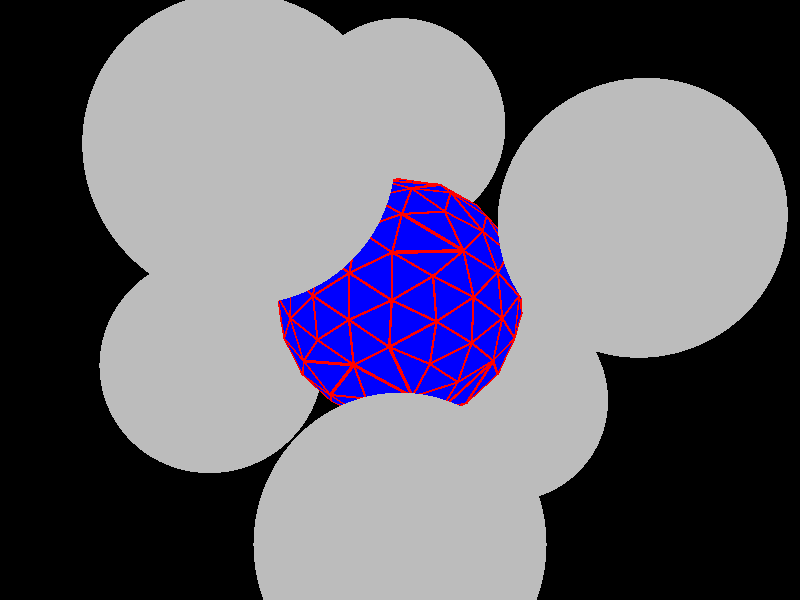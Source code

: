 #include "colors.inc"
background { rgb <0, 0, 0> }
camera {location <-3, -4, -5>up <0,1,0> right <-1.33,0,0> angle 50look_at <0, 0, 0> }
cylinder { <-0.99615, 0.0874657, -0.00598557>, <-0.911006, 0.363115, -0.19549>, 0.00862931 texture {  pigment { rgb <1, 0, 0> transmit 0.7} } }
cylinder { <-0.99615, 0.0874657, -0.00598557>, <-0.907185, 0.397976, 0.13649>, 0.00882577 texture {  pigment { rgb <1, 0, 0> transmit 0.7} } }
cylinder { <-0.911006, 0.363115, -0.19549>, <-0.907185, 0.397976, 0.13649>, 0.00834568 texture {  pigment { rgb <1, 0, 0> transmit 0.7} } }
cylinder { <-0.962831, -0.197808, -0.183923>, <-0.884048, -0.467047, 0.0180552>, 0.00864189 texture {  pigment { rgb <1, 0, 0> transmit 0.7} } }
cylinder { <-0.962831, -0.197808, -0.183923>, <-0.8225, -0.460989, -0.33314>, 0.00833752 texture {  pigment { rgb <1, 0, 0> transmit 0.7} } }
cylinder { <-0.884048, -0.467047, 0.0180552>, <-0.8225, -0.460989, -0.33314>, 0.00891498 texture {  pigment { rgb <1, 0, 0> transmit 0.7} } }
cylinder { <-0.911006, 0.363115, -0.19549>, <-0.776044, 0.626811, -0.0697341>, 0.00804537 texture {  pigment { rgb <1, 0, 0> transmit 0.7} } }
cylinder { <-0.907185, 0.397976, 0.13649>, <-0.776044, 0.626811, -0.0697341>, 0.00837003 texture {  pigment { rgb <1, 0, 0> transmit 0.7} } }
cylinder { <-0.99615, 0.0874657, -0.00598557>, <-0.936763, 0.133495, 0.323502>, 0.00844865 texture {  pigment { rgb <1, 0, 0> transmit 0.7} } }
cylinder { <-0.936763, 0.133495, 0.323502>, <-0.907185, 0.397976, 0.13649>, 0.00813167 texture {  pigment { rgb <1, 0, 0> transmit 0.7} } }
cylinder { <-0.843538, -0.110747, 0.525527>, <-0.570437, -0.589306, 0.57212>, 0.0138242 texture {  pigment { rgb <1, 0, 0> transmit 0.7} } }
cylinder { <-0.843538, -0.110747, 0.525527>, <-0.461298, -0.282469, 0.84108>, 0.0131142 texture {  pigment { rgb <1, 0, 0> transmit 0.7} } }
cylinder { <-0.570437, -0.589306, 0.57212>, <-0.461298, -0.282469, 0.84108>, 0.0105593 texture {  pigment { rgb <1, 0, 0> transmit 0.7} } }
cylinder { <-0.576259, 0.755403, -0.311918>, <-0.274942, 0.834789, -0.477005>, 0.00881575 texture {  pigment { rgb <1, 0, 0> transmit 0.7} } }
cylinder { <-0.693739, -0.706887, -0.13797>, <-0.470631, -0.880702, 0.0535822>, 0.00853965 texture {  pigment { rgb <1, 0, 0> transmit 0.7} } }
cylinder { <-0.693739, -0.706887, -0.13797>, <-0.414435, -0.868909, -0.27063>, 0.00872713 texture {  pigment { rgb <1, 0, 0> transmit 0.7} } }
cylinder { <-0.470631, -0.880702, 0.0535822>, <-0.414435, -0.868909, -0.27063>, 0.00823144 texture {  pigment { rgb <1, 0, 0> transmit 0.7} } }
cylinder { <-0.8225, -0.460989, -0.33314>, <-0.693739, -0.706887, -0.13797>, 0.00848294 texture {  pigment { rgb <1, 0, 0> transmit 0.7} } }
cylinder { <-0.8225, -0.460989, -0.33314>, <-0.582545, -0.666019, -0.465897>, 0.00856009 texture {  pigment { rgb <1, 0, 0> transmit 0.7} } }
cylinder { <-0.693739, -0.706887, -0.13797>, <-0.582545, -0.666019, -0.465897>, 0.00871674 texture {  pigment { rgb <1, 0, 0> transmit 0.7} } }
cylinder { <-0.61766, 0.525051, 0.585506>, <-0.496342, 0.298623, 0.81515>, 0.00861409 texture {  pigment { rgb <1, 0, 0> transmit 0.7} } }
cylinder { <-0.911006, 0.363115, -0.19549>, <-0.741935, 0.480301, -0.467806>, 0.00853206 texture {  pigment { rgb <1, 0, 0> transmit 0.7} } }
cylinder { <-0.776044, 0.626811, -0.0697341>, <-0.741935, 0.480301, -0.467806>, 0.0106387 texture {  pigment { rgb <1, 0, 0> transmit 0.7} } }
cylinder { <-0.93399, 0.0979744, -0.343603>, <-0.764199, 0.164325, -0.623697>, 0.00835479 texture {  pigment { rgb <1, 0, 0> transmit 0.7} } }
cylinder { <-0.93399, 0.0979744, -0.343603>, <-0.741935, 0.480301, -0.467806>, 0.0111379 texture {  pigment { rgb <1, 0, 0> transmit 0.7} } }
cylinder { <-0.764199, 0.164325, -0.623697>, <-0.741935, 0.480301, -0.467806>, 0.00882605 texture {  pigment { rgb <1, 0, 0> transmit 0.7} } }
cylinder { <0.543682, 0.786036, -0.294207>, <0.639734, 0.477196, -0.602515>, 0.0111709 texture {  pigment { rgb <1, 0, 0> transmit 0.7} } }
cylinder { <0.543682, 0.786036, -0.294207>, <0.82286, 0.45993, -0.333716>, 0.0107775 texture {  pigment { rgb <1, 0, 0> transmit 0.7} } }
cylinder { <0.639734, 0.477196, -0.602515>, <0.82286, 0.45993, -0.333716>, 0.00814272 texture {  pigment { rgb <1, 0, 0> transmit 0.7} } }
cylinder { <-0.765345, 0.21895, 0.605233>, <-0.71692, 0.640626, 0.274998>, 0.0134446 texture {  pigment { rgb <1, 0, 0> transmit 0.7} } }
cylinder { <-0.765345, 0.21895, 0.605233>, <-0.61766, 0.525051, 0.585506>, 0.00851094 texture {  pigment { rgb <1, 0, 0> transmit 0.7} } }
cylinder { <-0.71692, 0.640626, 0.274998>, <-0.61766, 0.525051, 0.585506>, 0.00864672 texture {  pigment { rgb <1, 0, 0> transmit 0.7} } }
cylinder { <-0.557581, 0.829574, 0.0301689>, <-0.453629, 0.779729, 0.43156>, 0.0104405 texture {  pigment { rgb <1, 0, 0> transmit 0.7} } }
cylinder { <-0.557581, 0.829574, 0.0301689>, <-0.300438, 0.938396, 0.170733>, 0.00781517 texture {  pigment { rgb <1, 0, 0> transmit 0.7} } }
cylinder { <-0.453629, 0.779729, 0.43156>, <-0.300438, 0.938396, 0.170733>, 0.00853937 texture {  pigment { rgb <1, 0, 0> transmit 0.7} } }
cylinder { <-0.71692, 0.640626, 0.274998>, <-0.557581, 0.829574, 0.0301689>, 0.0086974 texture {  pigment { rgb <1, 0, 0> transmit 0.7} } }
cylinder { <-0.71692, 0.640626, 0.274998>, <-0.453629, 0.779729, 0.43156>, 0.00841069 texture {  pigment { rgb <1, 0, 0> transmit 0.7} } }
cylinder { <-0.99615, 0.0874657, -0.00598557>, <-0.93399, 0.0979744, -0.343603>, 0.00858632 texture {  pigment { rgb <1, 0, 0> transmit 0.7} } }
cylinder { <-0.93399, 0.0979744, -0.343603>, <-0.911006, 0.363115, -0.19549>, 0.00761435 texture {  pigment { rgb <1, 0, 0> transmit 0.7} } }
cylinder { <-0.557581, 0.829574, 0.0301689>, <-0.294841, 0.941669, -0.162262>, 0.00861058 texture {  pigment { rgb <1, 0, 0> transmit 0.7} } }
cylinder { <-0.300438, 0.938396, 0.170733>, <-0.294841, 0.941669, -0.162262>, 0.00832645 texture {  pigment { rgb <1, 0, 0> transmit 0.7} } }
cylinder { <-0.962831, -0.197808, -0.183923>, <-0.962153, -0.184625, 0.200437>, 0.00961467 texture {  pigment { rgb <1, 0, 0> transmit 0.7} } }
cylinder { <-0.962153, -0.184625, 0.200437>, <-0.884048, -0.467047, 0.0180552>, 0.00862865 texture {  pigment { rgb <1, 0, 0> transmit 0.7} } }
cylinder { <-0.907185, 0.397976, 0.13649>, <-0.765345, 0.21895, 0.605233>, 0.0130357 texture {  pigment { rgb <1, 0, 0> transmit 0.7} } }
cylinder { <-0.907185, 0.397976, 0.13649>, <-0.71692, 0.640626, 0.274998>, 0.00845075 texture {  pigment { rgb <1, 0, 0> transmit 0.7} } }
cylinder { <0.495602, 0.760787, 0.419025>, <0.670024, 0.48778, 0.559587>, 0.0088287 texture {  pigment { rgb <1, 0, 0> transmit 0.7} } }
cylinder { <0.495602, 0.760787, 0.419025>, <0.75223, 0.608062, 0.253792>, 0.00853247 texture {  pigment { rgb <1, 0, 0> transmit 0.7} } }
cylinder { <0.670024, 0.48778, 0.559587>, <0.75223, 0.608062, 0.253792>, 0.00846818 texture {  pigment { rgb <1, 0, 0> transmit 0.7} } }
cylinder { <0.75223, 0.608062, 0.253792>, <0.845876, 0.198124, 0.495217>, 0.0121219 texture {  pigment { rgb <1, 0, 0> transmit 0.7} } }
cylinder { <0.75223, 0.608062, 0.253792>, <0.9187, 0.392796, 0.0412449>, 0.00863235 texture {  pigment { rgb <1, 0, 0> transmit 0.7} } }
cylinder { <0.845876, 0.198124, 0.495217>, <0.9187, 0.392796, 0.0412449>, 0.0124823 texture {  pigment { rgb <1, 0, 0> transmit 0.7} } }
cylinder { <-0.570437, -0.589306, 0.57212>, <-0.281683, -0.779454, 0.559559>, 0.00864917 texture {  pigment { rgb <1, 0, 0> transmit 0.7} } }
cylinder { <-0.234086, -0.808475, -0.539974>, <-0.161706, -0.982814, -0.0890344>, 0.0122214 texture {  pigment { rgb <1, 0, 0> transmit 0.7} } }
cylinder { <-0.234086, -0.808475, -0.539974>, <0.0824217, -0.851033, -0.518603>, 0.00800176 texture {  pigment { rgb <1, 0, 0> transmit 0.7} } }
cylinder { <-0.161706, -0.982814, -0.0890344>, <0.0824217, -0.851033, -0.518603>, 0.0127841 texture {  pigment { rgb <1, 0, 0> transmit 0.7} } }
cylinder { <-0.764199, 0.164325, -0.623697>, <-0.542872, 0.412407, -0.731581>, 0.00873818 texture {  pigment { rgb <1, 0, 0> transmit 0.7} } }
cylinder { <-0.741935, 0.480301, -0.467806>, <-0.542872, 0.412407, -0.731581>, 0.00843404 texture {  pigment { rgb <1, 0, 0> transmit 0.7} } }
cylinder { <-0.884048, -0.467047, 0.0180552>, <-0.69947, -0.682573, 0.211743>, 0.00858907 texture {  pigment { rgb <1, 0, 0> transmit 0.7} } }
cylinder { <-0.884048, -0.467047, 0.0180552>, <-0.693739, -0.706887, -0.13797>, 0.00859086 texture {  pigment { rgb <1, 0, 0> transmit 0.7} } }
cylinder { <-0.69947, -0.682573, 0.211743>, <-0.693739, -0.706887, -0.13797>, 0.0087651 texture {  pigment { rgb <1, 0, 0> transmit 0.7} } }
cylinder { <-0.99615, 0.0874657, -0.00598557>, <-0.962831, -0.197808, -0.183923>, 0.00844663 texture {  pigment { rgb <1, 0, 0> transmit 0.7} } }
cylinder { <-0.99615, 0.0874657, -0.00598557>, <-0.962153, -0.184625, 0.200437>, 0.00858048 texture {  pigment { rgb <1, 0, 0> transmit 0.7} } }
cylinder { <-0.962153, -0.184625, 0.200437>, <-0.843538, -0.110747, 0.525527>, 0.00884629 texture {  pigment { rgb <1, 0, 0> transmit 0.7} } }
cylinder { <-0.962153, -0.184625, 0.200437>, <-0.816487, -0.424472, 0.391373>, 0.00848534 texture {  pigment { rgb <1, 0, 0> transmit 0.7} } }
cylinder { <-0.843538, -0.110747, 0.525527>, <-0.816487, -0.424472, 0.391373>, 0.00855688 texture {  pigment { rgb <1, 0, 0> transmit 0.7} } }
cylinder { <-0.8225, -0.460989, -0.33314>, <-0.657666, -0.400873, -0.63779>, 0.00878905 texture {  pigment { rgb <1, 0, 0> transmit 0.7} } }
cylinder { <-0.657666, -0.400873, -0.63779>, <-0.582545, -0.666019, -0.465897>, 0.00811991 texture {  pigment { rgb <1, 0, 0> transmit 0.7} } }
cylinder { <-0.582545, -0.666019, -0.465897>, <-0.414435, -0.868909, -0.27063>, 0.00819888 texture {  pigment { rgb <1, 0, 0> transmit 0.7} } }
cylinder { <-0.657666, -0.400873, -0.63779>, <-0.372732, -0.566494, -0.734952>, 0.0085899 texture {  pigment { rgb <1, 0, 0> transmit 0.7} } }
cylinder { <-0.582545, -0.666019, -0.465897>, <-0.372732, -0.566494, -0.734952>, 0.00888529 texture {  pigment { rgb <1, 0, 0> transmit 0.7} } }
cylinder { <-0.962831, -0.197808, -0.183923>, <-0.93399, 0.0979744, -0.343603>, 0.00843418 texture {  pigment { rgb <1, 0, 0> transmit 0.7} } }
cylinder { <-0.936763, 0.133495, 0.323502>, <-0.765345, 0.21895, 0.605233>, 0.00851686 texture {  pigment { rgb <1, 0, 0> transmit 0.7} } }
cylinder { <-0.776044, 0.626811, -0.0697341>, <-0.71692, 0.640626, 0.274998>, 0.00875095 texture {  pigment { rgb <1, 0, 0> transmit 0.7} } }
cylinder { <-0.776044, 0.626811, -0.0697341>, <-0.557581, 0.829574, 0.0301689>, 0.00785889 texture {  pigment { rgb <1, 0, 0> transmit 0.7} } }
cylinder { <-0.470631, -0.880702, 0.0535822>, <-0.161706, -0.982814, -0.0890344>, 0.0088812 texture {  pigment { rgb <1, 0, 0> transmit 0.7} } }
cylinder { <-0.414435, -0.868909, -0.27063>, <-0.161706, -0.982814, -0.0890344>, 0.0082849 texture {  pigment { rgb <1, 0, 0> transmit 0.7} } }
cylinder { <-0.69947, -0.682573, 0.211743>, <-0.281683, -0.779454, 0.559559>, 0.0138046 texture {  pigment { rgb <1, 0, 0> transmit 0.7} } }
cylinder { <-0.69947, -0.682573, 0.211743>, <-0.225167, -0.940178, 0.255665>, 0.0135382 texture {  pigment { rgb <1, 0, 0> transmit 0.7} } }
cylinder { <-0.281683, -0.779454, 0.559559>, <-0.225167, -0.940178, 0.255665>, 0.00870983 texture {  pigment { rgb <1, 0, 0> transmit 0.7} } }
cylinder { <-0.843538, -0.110747, 0.525527>, <-0.627577, -0.0181317, 0.778343>, 0.0086289 texture {  pigment { rgb <1, 0, 0> transmit 0.7} } }
cylinder { <-0.627577, -0.0181317, 0.778343>, <-0.461298, -0.282469, 0.84108>, 0.00796315 texture {  pigment { rgb <1, 0, 0> transmit 0.7} } }
cylinder { <-0.764199, 0.164325, -0.623697>, <-0.524658, 0.0837174, -0.847187>, 0.0084345 texture {  pigment { rgb <1, 0, 0> transmit 0.7} } }
cylinder { <-0.542872, 0.412407, -0.731581>, <-0.524658, 0.0837174, -0.847187>, 0.00872258 texture {  pigment { rgb <1, 0, 0> transmit 0.7} } }
cylinder { <0.895329, -0.444698, 0.0250846>, <0.912805, -0.106758, -0.394196>, 0.01347 texture {  pigment { rgb <1, 0, 0> transmit 0.7} } }
cylinder { <0.895329, -0.444698, 0.0250846>, <0.989445, -0.133276, -0.0568876>, 0.00838753 texture {  pigment { rgb <1, 0, 0> transmit 0.7} } }
cylinder { <0.912805, -0.106758, -0.394196>, <0.989445, -0.133276, -0.0568876>, 0.00867301 texture {  pigment { rgb <1, 0, 0> transmit 0.7} } }
cylinder { <0.00700576, 0.224241, -0.974508>, <0.053423, 0.5305, -0.846>, 0.00838389 texture {  pigment { rgb <1, 0, 0> transmit 0.7} } }
cylinder { <-0.146798, -0.256098, 0.955439>, <0.186323, -0.237543, 0.95334>, 0.0083411 texture {  pigment { rgb <1, 0, 0> transmit 0.7} } }
cylinder { <-0.274942, 0.834789, -0.477005>, <-0.255794, 0.622717, -0.739454>, 0.00844914 texture {  pigment { rgb <1, 0, 0> transmit 0.7} } }
cylinder { <-0.274942, 0.834789, -0.477005>, <0.0425327, 0.784881, -0.618185>, 0.00877542 texture {  pigment { rgb <1, 0, 0> transmit 0.7} } }
cylinder { <-0.255794, 0.622717, -0.739454>, <0.0425327, 0.784881, -0.618185>, 0.00901395 texture {  pigment { rgb <1, 0, 0> transmit 0.7} } }
cylinder { <0.895329, -0.444698, 0.0250846>, <0.936186, -0.213542, 0.279207>, 0.00864872 texture {  pigment { rgb <1, 0, 0> transmit 0.7} } }
cylinder { <0.936186, -0.213542, 0.279207>, <0.989445, -0.133276, -0.0568876>, 0.00874066 texture {  pigment { rgb <1, 0, 0> transmit 0.7} } }
cylinder { <-0.281683, -0.779454, 0.559559>, <-0.273218, -0.537659, 0.797668>, 0.00848647 texture {  pigment { rgb <1, 0, 0> transmit 0.7} } }
cylinder { <-0.281683, -0.779454, 0.559559>, <0.00699187, -0.687699, 0.725962>, 0.0086401 texture {  pigment { rgb <1, 0, 0> transmit 0.7} } }
cylinder { <-0.273218, -0.537659, 0.797668>, <0.00699187, -0.687699, 0.725962>, 0.00814599 texture {  pigment { rgb <1, 0, 0> transmit 0.7} } }
cylinder { <0.772532, -0.252881, 0.582447>, <0.785836, -0.511729, 0.34727>, 0.00874955 texture {  pigment { rgb <1, 0, 0> transmit 0.7} } }
cylinder { <0.772532, -0.252881, 0.582447>, <0.936186, -0.213542, 0.279207>, 0.00867052 texture {  pigment { rgb <1, 0, 0> transmit 0.7} } }
cylinder { <0.785836, -0.511729, 0.34727>, <0.936186, -0.213542, 0.279207>, 0.00852031 texture {  pigment { rgb <1, 0, 0> transmit 0.7} } }
cylinder { <-0.453629, 0.779729, 0.43156>, <-0.156354, 0.795922, 0.584861>, 0.00837167 texture {  pigment { rgb <1, 0, 0> transmit 0.7} } }
cylinder { <-0.300438, 0.938396, 0.170733>, <-0.156354, 0.795922, 0.584861>, 0.0115261 texture {  pigment { rgb <1, 0, 0> transmit 0.7} } }
cylinder { <-0.962153, -0.184625, 0.200437>, <-0.936763, 0.133495, 0.323502>, 0.00855095 texture {  pigment { rgb <1, 0, 0> transmit 0.7} } }
cylinder { <-0.936763, 0.133495, 0.323502>, <-0.843538, -0.110747, 0.525527>, 0.00825981 texture {  pigment { rgb <1, 0, 0> transmit 0.7} } }
cylinder { <-0.843538, -0.110747, 0.525527>, <-0.765345, 0.21895, 0.605233>, 0.00870227 texture {  pigment { rgb <1, 0, 0> transmit 0.7} } }
cylinder { <0.757034, 0.648013, -0.0835455>, <0.82286, 0.45993, -0.333716>, 0.00799584 texture {  pigment { rgb <1, 0, 0> transmit 0.7} } }
cylinder { <-0.449659, -0.249862, -0.857541>, <-0.223042, -0.0260332, -0.974461>, 0.00848251 texture {  pigment { rgb <1, 0, 0> transmit 0.7} } }
cylinder { <-0.449659, -0.249862, -0.857541>, <-0.131202, -0.35498, -0.925622>, 0.00855496 texture {  pigment { rgb <1, 0, 0> transmit 0.7} } }
cylinder { <-0.223042, -0.0260332, -0.974461>, <-0.131202, -0.35498, -0.925622>, 0.00862503 texture {  pigment { rgb <1, 0, 0> transmit 0.7} } }
cylinder { <-0.776044, 0.626811, -0.0697341>, <-0.576259, 0.755403, -0.311918>, 0.00848171 texture {  pigment { rgb <1, 0, 0> transmit 0.7} } }
cylinder { <-0.741935, 0.480301, -0.467806>, <-0.576259, 0.755403, -0.311918>, 0.00892436 texture {  pigment { rgb <1, 0, 0> transmit 0.7} } }
cylinder { <-0.69947, -0.682573, 0.211743>, <-0.570437, -0.589306, 0.57212>, 0.00984949 texture {  pigment { rgb <1, 0, 0> transmit 0.7} } }
cylinder { <-0.845128, -0.162016, -0.509421>, <-0.657666, -0.400873, -0.63779>, 0.00824141 texture {  pigment { rgb <1, 0, 0> transmit 0.7} } }
cylinder { <-0.845128, -0.162016, -0.509421>, <-0.449659, -0.249862, -0.857541>, 0.0133534 texture {  pigment { rgb <1, 0, 0> transmit 0.7} } }
cylinder { <-0.657666, -0.400873, -0.63779>, <-0.449659, -0.249862, -0.857541>, 0.00845435 texture {  pigment { rgb <1, 0, 0> transmit 0.7} } }
cylinder { <-0.93399, 0.0979744, -0.343603>, <-0.845128, -0.162016, -0.509421>, 0.0080229 texture {  pigment { rgb <1, 0, 0> transmit 0.7} } }
cylinder { <-0.845128, -0.162016, -0.509421>, <-0.764199, 0.164325, -0.623697>, 0.00887789 texture {  pigment { rgb <1, 0, 0> transmit 0.7} } }
cylinder { <-0.962831, -0.197808, -0.183923>, <-0.845128, -0.162016, -0.509421>, 0.00869928 texture {  pigment { rgb <1, 0, 0> transmit 0.7} } }
cylinder { <-0.61766, 0.525051, 0.585506>, <-0.453629, 0.779729, 0.43156>, 0.00849509 texture {  pigment { rgb <1, 0, 0> transmit 0.7} } }
cylinder { <-0.61766, 0.525051, 0.585506>, <-0.321744, 0.578864, 0.749264>, 0.0085615 texture {  pigment { rgb <1, 0, 0> transmit 0.7} } }
cylinder { <-0.453629, 0.779729, 0.43156>, <-0.321744, 0.578864, 0.749264>, 0.00995855 texture {  pigment { rgb <1, 0, 0> transmit 0.7} } }
cylinder { <-0.576259, 0.755403, -0.311918>, <-0.542872, 0.412407, -0.731581>, 0.0135757 texture {  pigment { rgb <1, 0, 0> transmit 0.7} } }
cylinder { <-0.816487, -0.424472, 0.391373>, <-0.570437, -0.589306, 0.57212>, 0.00867397 texture {  pigment { rgb <1, 0, 0> transmit 0.7} } }
cylinder { <0.186323, -0.237543, 0.95334>, <0.283571, -0.50982, 0.812201>, 0.00804333 texture {  pigment { rgb <1, 0, 0> transmit 0.7} } }
cylinder { <0.186323, -0.237543, 0.95334>, <0.50765, -0.259751, 0.821475>, 0.00870103 texture {  pigment { rgb <1, 0, 0> transmit 0.7} } }
cylinder { <0.283571, -0.50982, 0.812201>, <0.50765, -0.259751, 0.821475>, 0.00839762 texture {  pigment { rgb <1, 0, 0> transmit 0.7} } }
cylinder { <0.0259201, -0.890242, 0.454749>, <0.304977, -0.746282, 0.591651>, 0.00856371 texture {  pigment { rgb <1, 0, 0> transmit 0.7} } }
cylinder { <-0.524658, 0.0837174, -0.847187>, <-0.286841, 0.312412, -0.905605>, 0.00837671 texture {  pigment { rgb <1, 0, 0> transmit 0.7} } }
cylinder { <-0.845128, -0.162016, -0.509421>, <-0.524658, 0.0837174, -0.847187>, 0.0131618 texture {  pigment { rgb <1, 0, 0> transmit 0.7} } }
cylinder { <-0.524658, 0.0837174, -0.847187>, <-0.449659, -0.249862, -0.857541>, 0.00855158 texture {  pigment { rgb <1, 0, 0> transmit 0.7} } }
cylinder { <-0.884048, -0.467047, 0.0180552>, <-0.816487, -0.424472, 0.391373>, 0.00954409 texture {  pigment { rgb <1, 0, 0> transmit 0.7} } }
cylinder { <-0.816487, -0.424472, 0.391373>, <-0.69947, -0.682573, 0.211743>, 0.00838809 texture {  pigment { rgb <1, 0, 0> transmit 0.7} } }
cylinder { <-0.542872, 0.412407, -0.731581>, <-0.286841, 0.312412, -0.905605>, 0.00813308 texture {  pigment { rgb <1, 0, 0> transmit 0.7} } }
cylinder { <-0.161706, -0.982814, -0.0890344>, <0.17136, -0.962392, -0.210804>, 0.00888038 texture {  pigment { rgb <1, 0, 0> transmit 0.7} } }
cylinder { <0.0824217, -0.851033, -0.518603>, <0.17136, -0.962392, -0.210804>, 0.00847979 texture {  pigment { rgb <1, 0, 0> transmit 0.7} } }
cylinder { <-0.524658, 0.0837174, -0.847187>, <-0.223042, -0.0260332, -0.974461>, 0.00863192 texture {  pigment { rgb <1, 0, 0> transmit 0.7} } }
cylinder { <-0.286841, 0.312412, -0.905605>, <-0.223042, -0.0260332, -0.974461>, 0.00878054 texture {  pigment { rgb <1, 0, 0> transmit 0.7} } }
cylinder { <-0.234086, -0.808475, -0.539974>, <-0.0354214, -0.637849, -0.769347>, 0.00870319 texture {  pigment { rgb <1, 0, 0> transmit 0.7} } }
cylinder { <-0.845128, -0.162016, -0.509421>, <-0.8225, -0.460989, -0.33314>, 0.00869525 texture {  pigment { rgb <1, 0, 0> transmit 0.7} } }
cylinder { <-0.69947, -0.682573, 0.211743>, <-0.470631, -0.880702, 0.0535822>, 0.00853805 texture {  pigment { rgb <1, 0, 0> transmit 0.7} } }
cylinder { <-0.765345, 0.21895, 0.605233>, <-0.627577, -0.0181317, 0.778343>, 0.0081069 texture {  pigment { rgb <1, 0, 0> transmit 0.7} } }
cylinder { <-0.765345, 0.21895, 0.605233>, <-0.496342, 0.298623, 0.81515>, 0.00875984 texture {  pigment { rgb <1, 0, 0> transmit 0.7} } }
cylinder { <-0.627577, -0.0181317, 0.778343>, <-0.496342, 0.298623, 0.81515>, 0.00862087 texture {  pigment { rgb <1, 0, 0> transmit 0.7} } }
cylinder { <0.669773, 0.0271469, 0.74207>, <0.772532, -0.252881, 0.582447>, 0.00845778 texture {  pigment { rgb <1, 0, 0> transmit 0.7} } }
cylinder { <0.669773, 0.0271469, 0.74207>, <0.845876, 0.198124, 0.495217>, 0.0087028 texture {  pigment { rgb <1, 0, 0> transmit 0.7} } }
cylinder { <0.772532, -0.252881, 0.582447>, <0.845876, 0.198124, 0.495217>, 0.0116295 texture {  pigment { rgb <1, 0, 0> transmit 0.7} } }
cylinder { <-0.576259, 0.755403, -0.311918>, <-0.557581, 0.829574, 0.0301689>, 0.00876333 texture {  pigment { rgb <1, 0, 0> transmit 0.7} } }
cylinder { <-0.576259, 0.755403, -0.311918>, <-0.294841, 0.941669, -0.162262>, 0.0092293 texture {  pigment { rgb <1, 0, 0> transmit 0.7} } }
cylinder { <-0.627577, -0.0181317, 0.778343>, <-0.330623, 0.0319, 0.943224>, 0.00858307 texture {  pigment { rgb <1, 0, 0> transmit 0.7} } }
cylinder { <-0.496342, 0.298623, 0.81515>, <-0.330623, 0.0319, 0.943224>, 0.00847817 texture {  pigment { rgb <1, 0, 0> transmit 0.7} } }
cylinder { <-0.570437, -0.589306, 0.57212>, <-0.273218, -0.537659, 0.797668>, 0.00941669 texture {  pigment { rgb <1, 0, 0> transmit 0.7} } }
cylinder { <-0.461298, -0.282469, 0.84108>, <-0.273218, -0.537659, 0.797668>, 0.00799924 texture {  pigment { rgb <1, 0, 0> transmit 0.7} } }
cylinder { <-0.294841, 0.941669, -0.162262>, <-0.274942, 0.834789, -0.477005>, 0.00832475 texture {  pigment { rgb <1, 0, 0> transmit 0.7} } }
cylinder { <-0.582545, -0.666019, -0.465897>, <-0.234086, -0.808475, -0.539974>, 0.00959182 texture {  pigment { rgb <1, 0, 0> transmit 0.7} } }
cylinder { <-0.414435, -0.868909, -0.27063>, <-0.234086, -0.808475, -0.539974>, 0.00824334 texture {  pigment { rgb <1, 0, 0> transmit 0.7} } }
cylinder { <-0.496342, 0.298623, 0.81515>, <-0.321744, 0.578864, 0.749264>, 0.00841726 texture {  pigment { rgb <1, 0, 0> transmit 0.7} } }
cylinder { <-0.461298, -0.282469, 0.84108>, <-0.146798, -0.256098, 0.955439>, 0.0083921 texture {  pigment { rgb <1, 0, 0> transmit 0.7} } }
cylinder { <-0.273218, -0.537659, 0.797668>, <-0.146798, -0.256098, 0.955439>, 0.00866568 texture {  pigment { rgb <1, 0, 0> transmit 0.7} } }
cylinder { <-0.372732, -0.566494, -0.734952>, <-0.234086, -0.808475, -0.539974>, 0.00850713 texture {  pigment { rgb <1, 0, 0> transmit 0.7} } }
cylinder { <-0.372732, -0.566494, -0.734952>, <-0.0354214, -0.637849, -0.769347>, 0.00866217 texture {  pigment { rgb <1, 0, 0> transmit 0.7} } }
cylinder { <-0.470631, -0.880702, 0.0535822>, <-0.225167, -0.940178, 0.255665>, 0.00808654 texture {  pigment { rgb <1, 0, 0> transmit 0.7} } }
cylinder { <-0.0354214, -0.637849, -0.769347>, <0.212186, -0.410304, -0.88692>, 0.00890609 texture {  pigment { rgb <1, 0, 0> transmit 0.7} } }
cylinder { <-0.576259, 0.755403, -0.311918>, <-0.255794, 0.622717, -0.739454>, 0.0137634 texture {  pigment { rgb <1, 0, 0> transmit 0.7} } }
cylinder { <-0.542872, 0.412407, -0.731581>, <-0.255794, 0.622717, -0.739454>, 0.00889895 texture {  pigment { rgb <1, 0, 0> transmit 0.7} } }
cylinder { <-0.286841, 0.312412, -0.905605>, <-0.255794, 0.622717, -0.739454>, 0.00883386 texture {  pigment { rgb <1, 0, 0> transmit 0.7} } }
cylinder { <-0.146798, -0.256098, 0.955439>, <0.00699187, -0.687699, 0.725962>, 0.0128109 texture {  pigment { rgb <1, 0, 0> transmit 0.7} } }
cylinder { <-0.146798, -0.256098, 0.955439>, <0.283571, -0.50982, 0.812201>, 0.012993 texture {  pigment { rgb <1, 0, 0> transmit 0.7} } }
cylinder { <0.00699187, -0.687699, 0.725962>, <0.283571, -0.50982, 0.812201>, 0.00849905 texture {  pigment { rgb <1, 0, 0> transmit 0.7} } }
cylinder { <0.283571, -0.50982, 0.812201>, <0.574517, -0.52935, 0.624275>, 0.00867277 texture {  pigment { rgb <1, 0, 0> transmit 0.7} } }
cylinder { <0.50765, -0.259751, 0.821475>, <0.574517, -0.52935, 0.624275>, 0.00851626 texture {  pigment { rgb <1, 0, 0> transmit 0.7} } }
cylinder { <0.0824217, -0.851033, -0.518603>, <0.508247, -0.83659, -0.204456>, 0.013234 texture {  pigment { rgb <1, 0, 0> transmit 0.7} } }
cylinder { <0.0824217, -0.851033, -0.518603>, <0.563769, -0.660615, -0.495735>, 0.0129537 texture {  pigment { rgb <1, 0, 0> transmit 0.7} } }
cylinder { <0.508247, -0.83659, -0.204456>, <0.563769, -0.660615, -0.495735>, 0.00862023 texture {  pigment { rgb <1, 0, 0> transmit 0.7} } }
cylinder { <0.75223, 0.608062, 0.253792>, <0.757034, 0.648013, -0.0835455>, 0.00849322 texture {  pigment { rgb <1, 0, 0> transmit 0.7} } }
cylinder { <-0.449659, -0.249862, -0.857541>, <-0.372732, -0.566494, -0.734952>, 0.00870351 texture {  pigment { rgb <1, 0, 0> transmit 0.7} } }
cylinder { <-0.372732, -0.566494, -0.734952>, <-0.131202, -0.35498, -0.925622>, 0.00933508 texture {  pigment { rgb <1, 0, 0> transmit 0.7} } }
cylinder { <-0.131202, -0.35498, -0.925622>, <-0.0354214, -0.637849, -0.769347>, 0.00842655 texture {  pigment { rgb <1, 0, 0> transmit 0.7} } }
cylinder { <-0.330623, 0.0319, 0.943224>, <-0.164519, 0.337925, 0.926682>, 0.00871477 texture {  pigment { rgb <1, 0, 0> transmit 0.7} } }
cylinder { <-0.330623, 0.0319, 0.943224>, <0.00880052, 0.0486473, 0.998777>, 0.00860868 texture {  pigment { rgb <1, 0, 0> transmit 0.7} } }
cylinder { <-0.164519, 0.337925, 0.926682>, <0.00880052, 0.0486473, 0.998777>, 0.00862116 texture {  pigment { rgb <1, 0, 0> transmit 0.7} } }
cylinder { <0.00664089, 0.948375, -0.317081>, <0.298445, 0.947037, -0.118537>, 0.00882366 texture {  pigment { rgb <1, 0, 0> transmit 0.7} } }
cylinder { <0.00664089, 0.948375, -0.317081>, <0.384409, 0.708445, -0.591892>, 0.0131291 texture {  pigment { rgb <1, 0, 0> transmit 0.7} } }
cylinder { <0.298445, 0.947037, -0.118537>, <0.384409, 0.708445, -0.591892>, 0.0134253 texture {  pigment { rgb <1, 0, 0> transmit 0.7} } }
cylinder { <-0.131202, -0.35498, -0.925622>, <0.105713, -0.103902, -0.988954>, 0.00877425 texture {  pigment { rgb <1, 0, 0> transmit 0.7} } }
cylinder { <-0.131202, -0.35498, -0.925622>, <0.212186, -0.410304, -0.88692>, 0.00874907 texture {  pigment { rgb <1, 0, 0> transmit 0.7} } }
cylinder { <0.105713, -0.103902, -0.988954>, <0.212186, -0.410304, -0.88692>, 0.00850109 texture {  pigment { rgb <1, 0, 0> transmit 0.7} } }
cylinder { <0.00699187, -0.687699, 0.725962>, <0.304977, -0.746282, 0.591651>, 0.0083016 texture {  pigment { rgb <1, 0, 0> transmit 0.7} } }
cylinder { <0.283571, -0.50982, 0.812201>, <0.304977, -0.746282, 0.591651>, 0.0081015 texture {  pigment { rgb <1, 0, 0> transmit 0.7} } }
cylinder { <-0.461298, -0.282469, 0.84108>, <-0.330623, 0.0319, 0.943224>, 0.00888599 texture {  pigment { rgb <1, 0, 0> transmit 0.7} } }
cylinder { <-0.330623, 0.0319, 0.943224>, <-0.146798, -0.256098, 0.955439>, 0.00854706 texture {  pigment { rgb <1, 0, 0> transmit 0.7} } }
cylinder { <-0.321744, 0.578864, 0.749264>, <-0.156354, 0.795922, 0.584861>, 0.00796462 texture {  pigment { rgb <1, 0, 0> transmit 0.7} } }
cylinder { <0.298445, 0.947037, -0.118537>, <0.550347, 0.831049, 0.0804691>, 0.00853344 texture {  pigment { rgb <1, 0, 0> transmit 0.7} } }
cylinder { <0.304977, -0.746282, 0.591651>, <0.574517, -0.52935, 0.624275>, 0.0086882 texture {  pigment { rgb <1, 0, 0> transmit 0.7} } }
cylinder { <-0.300438, 0.938396, 0.170733>, <-0.0246896, 0.940837, 0.337959>, 0.00806256 texture {  pigment { rgb <1, 0, 0> transmit 0.7} } }
cylinder { <-0.156354, 0.795922, 0.584861>, <-0.0246896, 0.940837, 0.337959>, 0.00787784 texture {  pigment { rgb <1, 0, 0> transmit 0.7} } }
cylinder { <-0.286841, 0.312412, -0.905605>, <0.053423, 0.5305, -0.846>, 0.0102132 texture {  pigment { rgb <1, 0, 0> transmit 0.7} } }
cylinder { <-0.255794, 0.622717, -0.739454>, <0.053423, 0.5305, -0.846>, 0.00849526 texture {  pigment { rgb <1, 0, 0> transmit 0.7} } }
cylinder { <-0.225167, -0.940178, 0.255665>, <-0.161706, -0.982814, -0.0890344>, 0.00882691 texture {  pigment { rgb <1, 0, 0> transmit 0.7} } }
cylinder { <0.762996, -0.600773, -0.238555>, <0.895329, -0.444698, 0.0250846>, 0.00834331 texture {  pigment { rgb <1, 0, 0> transmit 0.7} } }
cylinder { <0.762996, -0.600773, -0.238555>, <0.912805, -0.106758, -0.394196>, 0.0134796 texture {  pigment { rgb <1, 0, 0> transmit 0.7} } }
cylinder { <-0.146798, -0.256098, 0.955439>, <0.00880052, 0.0486473, 0.998777>, 0.0086226 texture {  pigment { rgb <1, 0, 0> transmit 0.7} } }
cylinder { <0.313105, 0.157783, -0.93652>, <0.596895, 0.17355, -0.783324>, 0.00807211 texture {  pigment { rgb <1, 0, 0> transmit 0.7} } }
cylinder { <-0.225167, -0.940178, 0.255665>, <0.0259201, -0.890242, 0.454749>, 0.00810759 texture {  pigment { rgb <1, 0, 0> transmit 0.7} } }
cylinder { <0.508247, -0.83659, -0.204456>, <0.695405, -0.715004, 0.0719767>, 0.00888209 texture {  pigment { rgb <1, 0, 0> transmit 0.7} } }
cylinder { <0.508247, -0.83659, -0.204456>, <0.762996, -0.600773, -0.238555>, 0.00872029 texture {  pigment { rgb <1, 0, 0> transmit 0.7} } }
cylinder { <0.695405, -0.715004, 0.0719767>, <0.762996, -0.600773, -0.238555>, 0.00844272 texture {  pigment { rgb <1, 0, 0> transmit 0.7} } }
cylinder { <0.367604, 0.0379862, 0.929206>, <0.669773, 0.0271469, 0.74207>, 0.00888972 texture {  pigment { rgb <1, 0, 0> transmit 0.7} } }
cylinder { <0.670024, 0.48778, 0.559587>, <0.845876, 0.198124, 0.495217>, 0.00862294 texture {  pigment { rgb <1, 0, 0> transmit 0.7} } }
cylinder { <0.298445, 0.947037, -0.118537>, <0.543682, 0.786036, -0.294207>, 0.00854848 texture {  pigment { rgb <1, 0, 0> transmit 0.7} } }
cylinder { <0.543682, 0.786036, -0.294207>, <0.550347, 0.831049, 0.0804691>, 0.00943573 texture {  pigment { rgb <1, 0, 0> transmit 0.7} } }
cylinder { <-0.300438, 0.938396, 0.170733>, <-0.0014325, 0.999819, 0.0189662>, 0.00852241 texture {  pigment { rgb <1, 0, 0> transmit 0.7} } }
cylinder { <-0.496342, 0.298623, 0.81515>, <-0.164519, 0.337925, 0.926682>, 0.00880662 texture {  pigment { rgb <1, 0, 0> transmit 0.7} } }
cylinder { <-0.321744, 0.578864, 0.749264>, <-0.164519, 0.337925, 0.926682>, 0.00845016 texture {  pigment { rgb <1, 0, 0> transmit 0.7} } }
cylinder { <0.384409, 0.708445, -0.591892>, <0.639734, 0.477196, -0.602515>, 0.00861611 texture {  pigment { rgb <1, 0, 0> transmit 0.7} } }
cylinder { <-0.164519, 0.337925, 0.926682>, <0.180088, 0.328089, 0.927322>, 0.0086187 texture {  pigment { rgb <1, 0, 0> transmit 0.7} } }
cylinder { <0.00880052, 0.0486473, 0.998777>, <0.180088, 0.328089, 0.927322>, 0.00838648 texture {  pigment { rgb <1, 0, 0> transmit 0.7} } }
cylinder { <0.184337, 0.8125, 0.55305>, <0.372424, 0.599047, 0.708832>, 0.0081089 texture {  pigment { rgb <1, 0, 0> transmit 0.7} } }
cylinder { <0.184337, 0.8125, 0.55305>, <0.495602, 0.760787, 0.419025>, 0.0085704 texture {  pigment { rgb <1, 0, 0> transmit 0.7} } }
cylinder { <0.372424, 0.599047, 0.708832>, <0.495602, 0.760787, 0.419025>, 0.00885017 texture {  pigment { rgb <1, 0, 0> transmit 0.7} } }
cylinder { <0.762996, -0.600773, -0.238555>, <0.770151, -0.393111, -0.502326>, 0.00839456 texture {  pigment { rgb <1, 0, 0> transmit 0.7} } }
cylinder { <0.770151, -0.393111, -0.502326>, <0.912805, -0.106758, -0.394196>, 0.00844246 texture {  pigment { rgb <1, 0, 0> transmit 0.7} } }
cylinder { <-0.281683, -0.779454, 0.559559>, <0.0259201, -0.890242, 0.454749>, 0.00858337 texture {  pigment { rgb <1, 0, 0> transmit 0.7} } }
cylinder { <0.00699187, -0.687699, 0.725962>, <0.0259201, -0.890242, 0.454749>, 0.00847564 texture {  pigment { rgb <1, 0, 0> transmit 0.7} } }
cylinder { <0.304977, -0.746282, 0.591651>, <0.543983, -0.75212, 0.372019>, 0.00811619 texture {  pigment { rgb <1, 0, 0> transmit 0.7} } }
cylinder { <0.543983, -0.75212, 0.372019>, <0.574517, -0.52935, 0.624275>, 0.00844807 texture {  pigment { rgb <1, 0, 0> transmit 0.7} } }
cylinder { <-0.223042, -0.0260332, -0.974461>, <0.105713, -0.103902, -0.988954>, 0.00845405 texture {  pigment { rgb <1, 0, 0> transmit 0.7} } }
cylinder { <0.0301939, 0.603298, 0.796944>, <0.180088, 0.328089, 0.927322>, 0.00848553 texture {  pigment { rgb <1, 0, 0> transmit 0.7} } }
cylinder { <0.0301939, 0.603298, 0.796944>, <0.372424, 0.599047, 0.708832>, 0.00883541 texture {  pigment { rgb <1, 0, 0> transmit 0.7} } }
cylinder { <0.180088, 0.328089, 0.927322>, <0.372424, 0.599047, 0.708832>, 0.009942 texture {  pigment { rgb <1, 0, 0> transmit 0.7} } }
cylinder { <-0.0354214, -0.637849, -0.769347>, <0.0824217, -0.851033, -0.518603>, 0.00873953 texture {  pigment { rgb <1, 0, 0> transmit 0.7} } }
cylinder { <0.372424, 0.599047, 0.708832>, <0.670024, 0.48778, 0.559587>, 0.00877568 texture {  pigment { rgb <1, 0, 0> transmit 0.7} } }
cylinder { <0.550347, 0.831049, 0.0804691>, <0.75223, 0.608062, 0.253792>, 0.00867903 texture {  pigment { rgb <1, 0, 0> transmit 0.7} } }
cylinder { <0.550347, 0.831049, 0.0804691>, <0.757034, 0.648013, -0.0835455>, 0.00802817 texture {  pigment { rgb <1, 0, 0> transmit 0.7} } }
cylinder { <0.82286, 0.45993, -0.333716>, <0.8237, 0.187257, -0.535212>, 0.00847614 texture {  pigment { rgb <1, 0, 0> transmit 0.7} } }
cylinder { <0.17136, -0.962392, -0.210804>, <0.508247, -0.83659, -0.204456>, 0.00899164 texture {  pigment { rgb <1, 0, 0> transmit 0.7} } }
cylinder { <-0.286841, 0.312412, -0.905605>, <0.00700576, 0.224241, -0.974508>, 0.00786081 texture {  pigment { rgb <1, 0, 0> transmit 0.7} } }
cylinder { <0.50765, -0.259751, 0.821475>, <0.772532, -0.252881, 0.582447>, 0.00892132 texture {  pigment { rgb <1, 0, 0> transmit 0.7} } }
cylinder { <0.574517, -0.52935, 0.624275>, <0.772532, -0.252881, 0.582447>, 0.00856572 texture {  pigment { rgb <1, 0, 0> transmit 0.7} } }
cylinder { <0.41518, -0.903921, 0.102729>, <0.543983, -0.75212, 0.372019>, 0.00837223 texture {  pigment { rgb <1, 0, 0> transmit 0.7} } }
cylinder { <0.41518, -0.903921, 0.102729>, <0.695405, -0.715004, 0.0719767>, 0.00848386 texture {  pigment { rgb <1, 0, 0> transmit 0.7} } }
cylinder { <0.543983, -0.75212, 0.372019>, <0.695405, -0.715004, 0.0719767>, 0.00845324 texture {  pigment { rgb <1, 0, 0> transmit 0.7} } }
cylinder { <0.9187, 0.392796, 0.0412449>, <0.962323, 0.172786, -0.209949>, 0.00841894 texture {  pigment { rgb <1, 0, 0> transmit 0.7} } }
cylinder { <0.9187, 0.392796, 0.0412449>, <0.975141, 0.107351, 0.193847>, 0.00821401 texture {  pigment { rgb <1, 0, 0> transmit 0.7} } }
cylinder { <0.962323, 0.172786, -0.209949>, <0.975141, 0.107351, 0.193847>, 0.0102316 texture {  pigment { rgb <1, 0, 0> transmit 0.7} } }
cylinder { <0.377511, 0.449478, -0.809602>, <0.596895, 0.17355, -0.783324>, 0.00883728 texture {  pigment { rgb <1, 0, 0> transmit 0.7} } }
cylinder { <0.377511, 0.449478, -0.809602>, <0.639734, 0.477196, -0.602515>, 0.00838206 texture {  pigment { rgb <1, 0, 0> transmit 0.7} } }
cylinder { <0.596895, 0.17355, -0.783324>, <0.639734, 0.477196, -0.602515>, 0.00889972 texture {  pigment { rgb <1, 0, 0> transmit 0.7} } }
cylinder { <0.495602, 0.760787, 0.419025>, <0.550347, 0.831049, 0.0804691>, 0.00875192 texture {  pigment { rgb <1, 0, 0> transmit 0.7} } }
cylinder { <-0.225167, -0.940178, 0.255665>, <0.090772, -0.987694, 0.127359>, 0.00860732 texture {  pigment { rgb <1, 0, 0> transmit 0.7} } }
cylinder { <0.0259201, -0.890242, 0.454749>, <0.090772, -0.987694, 0.127359>, 0.0086922 texture {  pigment { rgb <1, 0, 0> transmit 0.7} } }
cylinder { <0.695405, -0.715004, 0.0719767>, <0.895329, -0.444698, 0.0250846>, 0.00848653 texture {  pigment { rgb <1, 0, 0> transmit 0.7} } }
cylinder { <0.845876, 0.198124, 0.495217>, <0.975141, 0.107351, 0.193847>, 0.00850636 texture {  pigment { rgb <1, 0, 0> transmit 0.7} } }
cylinder { <0.367604, 0.0379862, 0.929206>, <0.50765, -0.259751, 0.821475>, 0.00865543 texture {  pigment { rgb <1, 0, 0> transmit 0.7} } }
cylinder { <0.82286, 0.45993, -0.333716>, <0.962323, 0.172786, -0.209949>, 0.00855935 texture {  pigment { rgb <1, 0, 0> transmit 0.7} } }
cylinder { <0.8237, 0.187257, -0.535212>, <0.962323, 0.172786, -0.209949>, 0.00884667 texture {  pigment { rgb <1, 0, 0> transmit 0.7} } }
cylinder { <-0.161706, -0.982814, -0.0890344>, <0.090772, -0.987694, 0.127359>, 0.00831396 texture {  pigment { rgb <1, 0, 0> transmit 0.7} } }
cylinder { <0.530326, -0.416132, -0.73864>, <0.719112, -0.119145, -0.684604>, 0.00890089 texture {  pigment { rgb <1, 0, 0> transmit 0.7} } }
cylinder { <0.530326, -0.416132, -0.73864>, <0.770151, -0.393111, -0.502326>, 0.00843691 texture {  pigment { rgb <1, 0, 0> transmit 0.7} } }
cylinder { <0.719112, -0.119145, -0.684604>, <0.770151, -0.393111, -0.502326>, 0.00832495 texture {  pigment { rgb <1, 0, 0> transmit 0.7} } }
cylinder { <0.090772, -0.987694, 0.127359>, <0.17136, -0.962392, -0.210804>, 0.00871381 texture {  pigment { rgb <1, 0, 0> transmit 0.7} } }
cylinder { <0.090772, -0.987694, 0.127359>, <0.41518, -0.903921, 0.102729>, 0.00839885 texture {  pigment { rgb <1, 0, 0> transmit 0.7} } }
cylinder { <0.17136, -0.962392, -0.210804>, <0.41518, -0.903921, 0.102729>, 0.0100365 texture {  pigment { rgb <1, 0, 0> transmit 0.7} } }
cylinder { <0.596895, 0.17355, -0.783324>, <0.719112, -0.119145, -0.684604>, 0.00830486 texture {  pigment { rgb <1, 0, 0> transmit 0.7} } }
cylinder { <0.0824217, -0.851033, -0.518603>, <0.29509, -0.660156, -0.690736>, 0.0083401 texture {  pigment { rgb <1, 0, 0> transmit 0.7} } }
cylinder { <0.29509, -0.660156, -0.690736>, <0.563769, -0.660615, -0.495735>, 0.00829962 texture {  pigment { rgb <1, 0, 0> transmit 0.7} } }
cylinder { <0.00880052, 0.0486473, 0.998777>, <0.367604, 0.0379862, 0.929206>, 0.00914104 texture {  pigment { rgb <1, 0, 0> transmit 0.7} } }
cylinder { <0.180088, 0.328089, 0.927322>, <0.367604, 0.0379862, 0.929206>, 0.00863588 texture {  pigment { rgb <1, 0, 0> transmit 0.7} } }
cylinder { <0.695405, -0.715004, 0.0719767>, <0.785836, -0.511729, 0.34727>, 0.0088489 texture {  pigment { rgb <1, 0, 0> transmit 0.7} } }
cylinder { <0.00880052, 0.0486473, 0.998777>, <0.186323, -0.237543, 0.95334>, 0.00849572 texture {  pigment { rgb <1, 0, 0> transmit 0.7} } }
cylinder { <0.186323, -0.237543, 0.95334>, <0.367604, 0.0379862, 0.929206>, 0.00826747 texture {  pigment { rgb <1, 0, 0> transmit 0.7} } }
cylinder { <0.180088, 0.328089, 0.927322>, <0.502275, 0.314883, 0.805338>, 0.00861898 texture {  pigment { rgb <1, 0, 0> transmit 0.7} } }
cylinder { <0.367604, 0.0379862, 0.929206>, <0.502275, 0.314883, 0.805338>, 0.00829727 texture {  pigment { rgb <1, 0, 0> transmit 0.7} } }
cylinder { <0.00664089, 0.948375, -0.317081>, <0.0425327, 0.784881, -0.618185>, 0.00861257 texture {  pigment { rgb <1, 0, 0> transmit 0.7} } }
cylinder { <0.596895, 0.17355, -0.783324>, <0.8237, 0.187257, -0.535212>, 0.00841085 texture {  pigment { rgb <1, 0, 0> transmit 0.7} } }
cylinder { <0.277405, 0.934806, 0.221777>, <0.298445, 0.947037, -0.118537>, 0.00852958 texture {  pigment { rgb <1, 0, 0> transmit 0.7} } }
cylinder { <0.277405, 0.934806, 0.221777>, <0.550347, 0.831049, 0.0804691>, 0.00810982 texture {  pigment { rgb <1, 0, 0> transmit 0.7} } }
cylinder { <0.785836, -0.511729, 0.34727>, <0.895329, -0.444698, 0.0250846>, 0.00867054 texture {  pigment { rgb <1, 0, 0> transmit 0.7} } }
cylinder { <0.377511, 0.449478, -0.809602>, <0.384409, 0.708445, -0.591892>, 0.0084598 texture {  pigment { rgb <1, 0, 0> transmit 0.7} } }
cylinder { <0.563769, -0.660615, -0.495735>, <0.762996, -0.600773, -0.238555>, 0.00826945 texture {  pigment { rgb <1, 0, 0> transmit 0.7} } }
cylinder { <0.212186, -0.410304, -0.88692>, <0.436697, -0.139242, -0.888767>, 0.00879926 texture {  pigment { rgb <1, 0, 0> transmit 0.7} } }
cylinder { <0.212186, -0.410304, -0.88692>, <0.530326, -0.416132, -0.73864>, 0.00877617 texture {  pigment { rgb <1, 0, 0> transmit 0.7} } }
cylinder { <0.436697, -0.139242, -0.888767>, <0.530326, -0.416132, -0.73864>, 0.0082148 texture {  pigment { rgb <1, 0, 0> transmit 0.7} } }
cylinder { <0.543983, -0.75212, 0.372019>, <0.785836, -0.511729, 0.34727>, 0.00854741 texture {  pigment { rgb <1, 0, 0> transmit 0.7} } }
cylinder { <0.574517, -0.52935, 0.624275>, <0.785836, -0.511729, 0.34727>, 0.00872131 texture {  pigment { rgb <1, 0, 0> transmit 0.7} } }
cylinder { <0.719112, -0.119145, -0.684604>, <0.8237, 0.187257, -0.535212>, 0.00891413 texture {  pigment { rgb <1, 0, 0> transmit 0.7} } }
cylinder { <0.719112, -0.119145, -0.684604>, <0.912805, -0.106758, -0.394196>, 0.00873238 texture {  pigment { rgb <1, 0, 0> transmit 0.7} } }
cylinder { <0.8237, 0.187257, -0.535212>, <0.912805, -0.106758, -0.394196>, 0.00845096 texture {  pigment { rgb <1, 0, 0> transmit 0.7} } }
cylinder { <0.757034, 0.648013, -0.0835455>, <0.9187, 0.392796, 0.0412449>, 0.00817176 texture {  pigment { rgb <1, 0, 0> transmit 0.7} } }
cylinder { <0.543682, 0.786036, -0.294207>, <0.757034, 0.648013, -0.0835455>, 0.00825181 texture {  pigment { rgb <1, 0, 0> transmit 0.7} } }
cylinder { <0.0259201, -0.890242, 0.454749>, <0.41518, -0.903921, 0.102729>, 0.0131251 texture {  pigment { rgb <1, 0, 0> transmit 0.7} } }
cylinder { <0.304977, -0.746282, 0.591651>, <0.41518, -0.903921, 0.102729>, 0.0131349 texture {  pigment { rgb <1, 0, 0> transmit 0.7} } }
cylinder { <-0.0014325, 0.999819, 0.0189662>, <0.00664089, 0.948375, -0.317081>, 0.00850145 texture {  pigment { rgb <1, 0, 0> transmit 0.7} } }
cylinder { <-0.0014325, 0.999819, 0.0189662>, <0.298445, 0.947037, -0.118537>, 0.00835238 texture {  pigment { rgb <1, 0, 0> transmit 0.7} } }
cylinder { <0.105713, -0.103902, -0.988954>, <0.436697, -0.139242, -0.888767>, 0.0086904 texture {  pigment { rgb <1, 0, 0> transmit 0.7} } }
cylinder { <0.053423, 0.5305, -0.846>, <0.313105, 0.157783, -0.93652>, 0.0115798 texture {  pigment { rgb <1, 0, 0> transmit 0.7} } }
cylinder { <0.053423, 0.5305, -0.846>, <0.377511, 0.449478, -0.809602>, 0.00840098 texture {  pigment { rgb <1, 0, 0> transmit 0.7} } }
cylinder { <0.313105, 0.157783, -0.93652>, <0.377511, 0.449478, -0.809602>, 0.00811412 texture {  pigment { rgb <1, 0, 0> transmit 0.7} } }
cylinder { <0.436697, -0.139242, -0.888767>, <0.719112, -0.119145, -0.684604>, 0.00872656 texture {  pigment { rgb <1, 0, 0> transmit 0.7} } }
cylinder { <-0.294841, 0.941669, -0.162262>, <-0.0014325, 0.999819, 0.0189662>, 0.00874334 texture {  pigment { rgb <1, 0, 0> transmit 0.7} } }
cylinder { <-0.294841, 0.941669, -0.162262>, <0.00664089, 0.948375, -0.317081>, 0.00847442 texture {  pigment { rgb <1, 0, 0> transmit 0.7} } }
cylinder { <-0.0246896, 0.940837, 0.337959>, <0.184337, 0.8125, 0.55305>, 0.00815577 texture {  pigment { rgb <1, 0, 0> transmit 0.7} } }
cylinder { <-0.0246896, 0.940837, 0.337959>, <0.277405, 0.934806, 0.221777>, 0.00809304 texture {  pigment { rgb <1, 0, 0> transmit 0.7} } }
cylinder { <0.184337, 0.8125, 0.55305>, <0.277405, 0.934806, 0.221777>, 0.0091297 texture {  pigment { rgb <1, 0, 0> transmit 0.7} } }
cylinder { <0.41518, -0.903921, 0.102729>, <0.508247, -0.83659, -0.204456>, 0.00819899 texture {  pigment { rgb <1, 0, 0> transmit 0.7} } }
cylinder { <-0.0354214, -0.637849, -0.769347>, <0.29509, -0.660156, -0.690736>, 0.00851158 texture {  pigment { rgb <1, 0, 0> transmit 0.7} } }
cylinder { <0.212186, -0.410304, -0.88692>, <0.29509, -0.660156, -0.690736>, 0.00820774 texture {  pigment { rgb <1, 0, 0> transmit 0.7} } }
cylinder { <0.530326, -0.416132, -0.73864>, <0.563769, -0.660615, -0.495735>, 0.0086564 texture {  pigment { rgb <1, 0, 0> transmit 0.7} } }
cylinder { <0.563769, -0.660615, -0.495735>, <0.770151, -0.393111, -0.502326>, 0.0084482 texture {  pigment { rgb <1, 0, 0> transmit 0.7} } }
cylinder { <0.29509, -0.660156, -0.690736>, <0.530326, -0.416132, -0.73864>, 0.00855784 texture {  pigment { rgb <1, 0, 0> transmit 0.7} } }
cylinder { <-0.321744, 0.578864, 0.749264>, <0.0301939, 0.603298, 0.796944>, 0.00889981 texture {  pigment { rgb <1, 0, 0> transmit 0.7} } }
cylinder { <-0.164519, 0.337925, 0.926682>, <0.0301939, 0.603298, 0.796944>, 0.00884477 texture {  pigment { rgb <1, 0, 0> transmit 0.7} } }
cylinder { <0.00700576, 0.224241, -0.974508>, <0.313105, 0.157783, -0.93652>, 0.00788814 texture {  pigment { rgb <1, 0, 0> transmit 0.7} } }
cylinder { <0.384409, 0.708445, -0.591892>, <0.543682, 0.786036, -0.294207>, 0.00866042 texture {  pigment { rgb <1, 0, 0> transmit 0.7} } }
cylinder { <-0.0246896, 0.940837, 0.337959>, <-0.0014325, 0.999819, 0.0189662>, 0.00813081 texture {  pigment { rgb <1, 0, 0> transmit 0.7} } }
cylinder { <-0.0014325, 0.999819, 0.0189662>, <0.277405, 0.934806, 0.221777>, 0.00877173 texture {  pigment { rgb <1, 0, 0> transmit 0.7} } }
cylinder { <0.502275, 0.314883, 0.805338>, <0.670024, 0.48778, 0.559587>, 0.00860329 texture {  pigment { rgb <1, 0, 0> transmit 0.7} } }
cylinder { <0.502275, 0.314883, 0.805338>, <0.845876, 0.198124, 0.495217>, 0.0119339 texture {  pigment { rgb <1, 0, 0> transmit 0.7} } }
cylinder { <0.436697, -0.139242, -0.888767>, <0.596895, 0.17355, -0.783324>, 0.00917267 texture {  pigment { rgb <1, 0, 0> transmit 0.7} } }
cylinder { <0.313105, 0.157783, -0.93652>, <0.436697, -0.139242, -0.888767>, 0.00813093 texture {  pigment { rgb <1, 0, 0> transmit 0.7} } }
cylinder { <0.50765, -0.259751, 0.821475>, <0.669773, 0.0271469, 0.74207>, 0.0084742 texture {  pigment { rgb <1, 0, 0> transmit 0.7} } }
cylinder { <0.936186, -0.213542, 0.279207>, <0.975141, 0.107351, 0.193847>, 0.00835823 texture {  pigment { rgb <1, 0, 0> transmit 0.7} } }
cylinder { <0.975141, 0.107351, 0.193847>, <0.989445, -0.133276, -0.0568876>, 0.00869532 texture {  pigment { rgb <1, 0, 0> transmit 0.7} } }
cylinder { <0.372424, 0.599047, 0.708832>, <0.502275, 0.314883, 0.805338>, 0.0081748 texture {  pigment { rgb <1, 0, 0> transmit 0.7} } }
cylinder { <0.00700576, 0.224241, -0.974508>, <0.105713, -0.103902, -0.988954>, 0.00857429 texture {  pigment { rgb <1, 0, 0> transmit 0.7} } }
cylinder { <0.502275, 0.314883, 0.805338>, <0.669773, 0.0271469, 0.74207>, 0.0084724 texture {  pigment { rgb <1, 0, 0> transmit 0.7} } }
cylinder { <0.845876, 0.198124, 0.495217>, <0.936186, -0.213542, 0.279207>, 0.0118397 texture {  pigment { rgb <1, 0, 0> transmit 0.7} } }
cylinder { <-0.274942, 0.834789, -0.477005>, <0.00664089, 0.948375, -0.317081>, 0.00857928 texture {  pigment { rgb <1, 0, 0> transmit 0.7} } }
cylinder { <0.277405, 0.934806, 0.221777>, <0.495602, 0.760787, 0.419025>, 0.00854398 texture {  pigment { rgb <1, 0, 0> transmit 0.7} } }
cylinder { <0.0425327, 0.784881, -0.618185>, <0.384409, 0.708445, -0.591892>, 0.00878255 texture {  pigment { rgb <1, 0, 0> transmit 0.7} } }
cylinder { <-0.223042, -0.0260332, -0.974461>, <0.00700576, 0.224241, -0.974508>, 0.0084985 texture {  pigment { rgb <1, 0, 0> transmit 0.7} } }
cylinder { <0.639734, 0.477196, -0.602515>, <0.8237, 0.187257, -0.535212>, 0.00874778 texture {  pigment { rgb <1, 0, 0> transmit 0.7} } }
cylinder { <0.0301939, 0.603298, 0.796944>, <0.184337, 0.8125, 0.55305>, 0.00890961 texture {  pigment { rgb <1, 0, 0> transmit 0.7} } }
cylinder { <0.053423, 0.5305, -0.846>, <0.384409, 0.708445, -0.591892>, 0.0113409 texture {  pigment { rgb <1, 0, 0> transmit 0.7} } }
cylinder { <0.962323, 0.172786, -0.209949>, <0.989445, -0.133276, -0.0568876>, 0.00858186 texture {  pigment { rgb <1, 0, 0> transmit 0.7} } }
cylinder { <0.105713, -0.103902, -0.988954>, <0.313105, 0.157783, -0.93652>, 0.00844984 texture {  pigment { rgb <1, 0, 0> transmit 0.7} } }
cylinder { <0.0425327, 0.784881, -0.618185>, <0.053423, 0.5305, -0.846>, 0.00854137 texture {  pigment { rgb <1, 0, 0> transmit 0.7} } }
cylinder { <0.82286, 0.45993, -0.333716>, <0.9187, 0.392796, 0.0412449>, 0.00981988 texture {  pigment { rgb <1, 0, 0> transmit 0.7} } }
cylinder { <0.912805, -0.106758, -0.394196>, <0.962323, 0.172786, -0.209949>, 0.00846108 texture {  pigment { rgb <1, 0, 0> transmit 0.7} } }
cylinder { <-0.156354, 0.795922, 0.584861>, <0.0301939, 0.603298, 0.796944>, 0.00854705 texture {  pigment { rgb <1, 0, 0> transmit 0.7} } }
cylinder { <-0.156354, 0.795922, 0.584861>, <0.184337, 0.8125, 0.55305>, 0.00856436 texture {  pigment { rgb <1, 0, 0> transmit 0.7} } }
mesh2 {
vertex_vectors { 678, 
<-0.99615, 0.0874657, -0.00598557>, 
<-0.911006, 0.363115, -0.19549>, 
<-0.907185, 0.397976, 0.13649>, 
<-0.962831, -0.197808, -0.183923>, 
<-0.884048, -0.467047, 0.0180552>, 
<-0.8225, -0.460989, -0.33314>, 
<-0.911006, 0.363115, -0.19549>, 
<-0.907185, 0.397976, 0.13649>, 
<-0.776044, 0.626811, -0.0697341>, 
<-0.99615, 0.0874657, -0.00598557>, 
<-0.936763, 0.133495, 0.323502>, 
<-0.907185, 0.397976, 0.13649>, 
<-0.843538, -0.110747, 0.525527>, 
<-0.570437, -0.589306, 0.57212>, 
<-0.461298, -0.282469, 0.84108>, 
<-0.693739, -0.706887, -0.13797>, 
<-0.470631, -0.880702, 0.0535822>, 
<-0.414435, -0.868909, -0.27063>, 
<-0.8225, -0.460989, -0.33314>, 
<-0.693739, -0.706887, -0.13797>, 
<-0.582545, -0.666019, -0.465897>, 
<-0.911006, 0.363115, -0.19549>, 
<-0.776044, 0.626811, -0.0697341>, 
<-0.741935, 0.480301, -0.467806>, 
<-0.93399, 0.0979744, -0.343603>, 
<-0.764199, 0.164325, -0.623697>, 
<-0.741935, 0.480301, -0.467806>, 
<0.543682, 0.786036, -0.294207>, 
<0.639734, 0.477196, -0.602515>, 
<0.82286, 0.45993, -0.333716>, 
<-0.765345, 0.21895, 0.605233>, 
<-0.71692, 0.640626, 0.274998>, 
<-0.61766, 0.525051, 0.585506>, 
<-0.557581, 0.829574, 0.0301689>, 
<-0.453629, 0.779729, 0.43156>, 
<-0.300438, 0.938396, 0.170733>, 
<-0.71692, 0.640626, 0.274998>, 
<-0.557581, 0.829574, 0.0301689>, 
<-0.453629, 0.779729, 0.43156>, 
<-0.99615, 0.0874657, -0.00598557>, 
<-0.93399, 0.0979744, -0.343603>, 
<-0.911006, 0.363115, -0.19549>, 
<-0.557581, 0.829574, 0.0301689>, 
<-0.300438, 0.938396, 0.170733>, 
<-0.294841, 0.941669, -0.162262>, 
<-0.962831, -0.197808, -0.183923>, 
<-0.962153, -0.184625, 0.200437>, 
<-0.884048, -0.467047, 0.0180552>, 
<-0.907185, 0.397976, 0.13649>, 
<-0.765345, 0.21895, 0.605233>, 
<-0.71692, 0.640626, 0.274998>, 
<0.495602, 0.760787, 0.419025>, 
<0.670024, 0.48778, 0.559587>, 
<0.75223, 0.608062, 0.253792>, 
<0.75223, 0.608062, 0.253792>, 
<0.845876, 0.198124, 0.495217>, 
<0.9187, 0.392796, 0.0412449>, 
<-0.234086, -0.808475, -0.539974>, 
<-0.161706, -0.982814, -0.0890344>, 
<0.0824217, -0.851033, -0.518603>, 
<-0.764199, 0.164325, -0.623697>, 
<-0.741935, 0.480301, -0.467806>, 
<-0.542872, 0.412407, -0.731581>, 
<-0.884048, -0.467047, 0.0180552>, 
<-0.69947, -0.682573, 0.211743>, 
<-0.693739, -0.706887, -0.13797>, 
<-0.99615, 0.0874657, -0.00598557>, 
<-0.962831, -0.197808, -0.183923>, 
<-0.962153, -0.184625, 0.200437>, 
<-0.962153, -0.184625, 0.200437>, 
<-0.843538, -0.110747, 0.525527>, 
<-0.816487, -0.424472, 0.391373>, 
<-0.8225, -0.460989, -0.33314>, 
<-0.657666, -0.400873, -0.63779>, 
<-0.582545, -0.666019, -0.465897>, 
<-0.657666, -0.400873, -0.63779>, 
<-0.582545, -0.666019, -0.465897>, 
<-0.372732, -0.566494, -0.734952>, 
<-0.99615, 0.0874657, -0.00598557>, 
<-0.962831, -0.197808, -0.183923>, 
<-0.93399, 0.0979744, -0.343603>, 
<-0.936763, 0.133495, 0.323502>, 
<-0.907185, 0.397976, 0.13649>, 
<-0.765345, 0.21895, 0.605233>, 
<-0.776044, 0.626811, -0.0697341>, 
<-0.71692, 0.640626, 0.274998>, 
<-0.557581, 0.829574, 0.0301689>, 
<-0.470631, -0.880702, 0.0535822>, 
<-0.414435, -0.868909, -0.27063>, 
<-0.161706, -0.982814, -0.0890344>, 
<-0.69947, -0.682573, 0.211743>, 
<-0.281683, -0.779454, 0.559559>, 
<-0.225167, -0.940178, 0.255665>, 
<-0.843538, -0.110747, 0.525527>, 
<-0.627577, -0.0181317, 0.778343>, 
<-0.461298, -0.282469, 0.84108>, 
<-0.764199, 0.164325, -0.623697>, 
<-0.542872, 0.412407, -0.731581>, 
<-0.524658, 0.0837174, -0.847187>, 
<0.895329, -0.444698, 0.0250846>, 
<0.912805, -0.106758, -0.394196>, 
<0.989445, -0.133276, -0.0568876>, 
<-0.274942, 0.834789, -0.477005>, 
<-0.255794, 0.622717, -0.739454>, 
<0.0425327, 0.784881, -0.618185>, 
<0.895329, -0.444698, 0.0250846>, 
<0.936186, -0.213542, 0.279207>, 
<0.989445, -0.133276, -0.0568876>, 
<-0.281683, -0.779454, 0.559559>, 
<-0.273218, -0.537659, 0.797668>, 
<0.00699187, -0.687699, 0.725962>, 
<0.772532, -0.252881, 0.582447>, 
<0.785836, -0.511729, 0.34727>, 
<0.936186, -0.213542, 0.279207>, 
<-0.453629, 0.779729, 0.43156>, 
<-0.300438, 0.938396, 0.170733>, 
<-0.156354, 0.795922, 0.584861>, 
<-0.962153, -0.184625, 0.200437>, 
<-0.936763, 0.133495, 0.323502>, 
<-0.843538, -0.110747, 0.525527>, 
<-0.936763, 0.133495, 0.323502>, 
<-0.843538, -0.110747, 0.525527>, 
<-0.765345, 0.21895, 0.605233>, 
<-0.99615, 0.0874657, -0.00598557>, 
<-0.962153, -0.184625, 0.200437>, 
<-0.936763, 0.133495, 0.323502>, 
<-0.449659, -0.249862, -0.857541>, 
<-0.223042, -0.0260332, -0.974461>, 
<-0.131202, -0.35498, -0.925622>, 
<-0.776044, 0.626811, -0.0697341>, 
<-0.741935, 0.480301, -0.467806>, 
<-0.576259, 0.755403, -0.311918>, 
<-0.845128, -0.162016, -0.509421>, 
<-0.657666, -0.400873, -0.63779>, 
<-0.449659, -0.249862, -0.857541>, 
<-0.93399, 0.0979744, -0.343603>, 
<-0.845128, -0.162016, -0.509421>, 
<-0.764199, 0.164325, -0.623697>, 
<-0.962831, -0.197808, -0.183923>, 
<-0.93399, 0.0979744, -0.343603>, 
<-0.845128, -0.162016, -0.509421>, 
<-0.61766, 0.525051, 0.585506>, 
<-0.453629, 0.779729, 0.43156>, 
<-0.321744, 0.578864, 0.749264>, 
<-0.93399, 0.0979744, -0.343603>, 
<-0.911006, 0.363115, -0.19549>, 
<-0.741935, 0.480301, -0.467806>, 
<-0.741935, 0.480301, -0.467806>, 
<-0.576259, 0.755403, -0.311918>, 
<-0.542872, 0.412407, -0.731581>, 
<-0.843538, -0.110747, 0.525527>, 
<-0.816487, -0.424472, 0.391373>, 
<-0.570437, -0.589306, 0.57212>, 
<0.186323, -0.237543, 0.95334>, 
<0.283571, -0.50982, 0.812201>, 
<0.50765, -0.259751, 0.821475>, 
<-0.845128, -0.162016, -0.509421>, 
<-0.524658, 0.0837174, -0.847187>, 
<-0.449659, -0.249862, -0.857541>, 
<-0.884048, -0.467047, 0.0180552>, 
<-0.816487, -0.424472, 0.391373>, 
<-0.69947, -0.682573, 0.211743>, 
<-0.816487, -0.424472, 0.391373>, 
<-0.69947, -0.682573, 0.211743>, 
<-0.570437, -0.589306, 0.57212>, 
<-0.542872, 0.412407, -0.731581>, 
<-0.524658, 0.0837174, -0.847187>, 
<-0.286841, 0.312412, -0.905605>, 
<-0.161706, -0.982814, -0.0890344>, 
<0.0824217, -0.851033, -0.518603>, 
<0.17136, -0.962392, -0.210804>, 
<-0.962153, -0.184625, 0.200437>, 
<-0.884048, -0.467047, 0.0180552>, 
<-0.816487, -0.424472, 0.391373>, 
<-0.845128, -0.162016, -0.509421>, 
<-0.764199, 0.164325, -0.623697>, 
<-0.524658, 0.0837174, -0.847187>, 
<-0.524658, 0.0837174, -0.847187>, 
<-0.286841, 0.312412, -0.905605>, 
<-0.223042, -0.0260332, -0.974461>, 
<-0.884048, -0.467047, 0.0180552>, 
<-0.8225, -0.460989, -0.33314>, 
<-0.693739, -0.706887, -0.13797>, 
<-0.845128, -0.162016, -0.509421>, 
<-0.8225, -0.460989, -0.33314>, 
<-0.657666, -0.400873, -0.63779>, 
<-0.962831, -0.197808, -0.183923>, 
<-0.845128, -0.162016, -0.509421>, 
<-0.8225, -0.460989, -0.33314>, 
<-0.907185, 0.397976, 0.13649>, 
<-0.776044, 0.626811, -0.0697341>, 
<-0.71692, 0.640626, 0.274998>, 
<-0.843538, -0.110747, 0.525527>, 
<-0.765345, 0.21895, 0.605233>, 
<-0.627577, -0.0181317, 0.778343>, 
<-0.765345, 0.21895, 0.605233>, 
<-0.627577, -0.0181317, 0.778343>, 
<-0.496342, 0.298623, 0.81515>, 
<0.669773, 0.0271469, 0.74207>, 
<0.772532, -0.252881, 0.582447>, 
<0.845876, 0.198124, 0.495217>, 
<-0.576259, 0.755403, -0.311918>, 
<-0.557581, 0.829574, 0.0301689>, 
<-0.294841, 0.941669, -0.162262>, 
<-0.71692, 0.640626, 0.274998>, 
<-0.61766, 0.525051, 0.585506>, 
<-0.453629, 0.779729, 0.43156>, 
<-0.765345, 0.21895, 0.605233>, 
<-0.61766, 0.525051, 0.585506>, 
<-0.496342, 0.298623, 0.81515>, 
<-0.627577, -0.0181317, 0.778343>, 
<-0.496342, 0.298623, 0.81515>, 
<-0.330623, 0.0319, 0.943224>, 
<-0.69947, -0.682573, 0.211743>, 
<-0.570437, -0.589306, 0.57212>, 
<-0.281683, -0.779454, 0.559559>, 
<-0.570437, -0.589306, 0.57212>, 
<-0.461298, -0.282469, 0.84108>, 
<-0.273218, -0.537659, 0.797668>, 
<-0.69947, -0.682573, 0.211743>, 
<-0.693739, -0.706887, -0.13797>, 
<-0.470631, -0.880702, 0.0535822>, 
<-0.576259, 0.755403, -0.311918>, 
<-0.294841, 0.941669, -0.162262>, 
<-0.274942, 0.834789, -0.477005>, 
<-0.693739, -0.706887, -0.13797>, 
<-0.582545, -0.666019, -0.465897>, 
<-0.414435, -0.868909, -0.27063>, 
<-0.776044, 0.626811, -0.0697341>, 
<-0.576259, 0.755403, -0.311918>, 
<-0.557581, 0.829574, 0.0301689>, 
<-0.582545, -0.666019, -0.465897>, 
<-0.414435, -0.868909, -0.27063>, 
<-0.234086, -0.808475, -0.539974>, 
<-0.61766, 0.525051, 0.585506>, 
<-0.496342, 0.298623, 0.81515>, 
<-0.321744, 0.578864, 0.749264>, 
<-0.461298, -0.282469, 0.84108>, 
<-0.273218, -0.537659, 0.797668>, 
<-0.146798, -0.256098, 0.955439>, 
<-0.372732, -0.566494, -0.734952>, 
<-0.234086, -0.808475, -0.539974>, 
<-0.0354214, -0.637849, -0.769347>, 
<-0.69947, -0.682573, 0.211743>, 
<-0.470631, -0.880702, 0.0535822>, 
<-0.225167, -0.940178, 0.255665>, 
<-0.576259, 0.755403, -0.311918>, 
<-0.274942, 0.834789, -0.477005>, 
<-0.255794, 0.622717, -0.739454>, 
<-0.542872, 0.412407, -0.731581>, 
<-0.286841, 0.312412, -0.905605>, 
<-0.255794, 0.622717, -0.739454>, 
<-0.414435, -0.868909, -0.27063>, 
<-0.234086, -0.808475, -0.539974>, 
<-0.161706, -0.982814, -0.0890344>, 
<-0.146798, -0.256098, 0.955439>, 
<0.00699187, -0.687699, 0.725962>, 
<0.283571, -0.50982, 0.812201>, 
<0.283571, -0.50982, 0.812201>, 
<0.50765, -0.259751, 0.821475>, 
<0.574517, -0.52935, 0.624275>, 
<0.0824217, -0.851033, -0.518603>, 
<0.508247, -0.83659, -0.204456>, 
<0.563769, -0.660615, -0.495735>, 
<-0.576259, 0.755403, -0.311918>, 
<-0.542872, 0.412407, -0.731581>, 
<-0.255794, 0.622717, -0.739454>, 
<-0.657666, -0.400873, -0.63779>, 
<-0.449659, -0.249862, -0.857541>, 
<-0.372732, -0.566494, -0.734952>, 
<-0.570437, -0.589306, 0.57212>, 
<-0.281683, -0.779454, 0.559559>, 
<-0.273218, -0.537659, 0.797668>, 
<-0.372732, -0.566494, -0.734952>, 
<-0.131202, -0.35498, -0.925622>, 
<-0.0354214, -0.637849, -0.769347>, 
<-0.330623, 0.0319, 0.943224>, 
<-0.164519, 0.337925, 0.926682>, 
<0.00880052, 0.0486473, 0.998777>, 
<0.00664089, 0.948375, -0.317081>, 
<0.298445, 0.947037, -0.118537>, 
<0.384409, 0.708445, -0.591892>, 
<-0.131202, -0.35498, -0.925622>, 
<0.105713, -0.103902, -0.988954>, 
<0.212186, -0.410304, -0.88692>, 
<0.00699187, -0.687699, 0.725962>, 
<0.283571, -0.50982, 0.812201>, 
<0.304977, -0.746282, 0.591651>, 
<-0.582545, -0.666019, -0.465897>, 
<-0.372732, -0.566494, -0.734952>, 
<-0.234086, -0.808475, -0.539974>, 
<-0.461298, -0.282469, 0.84108>, 
<-0.330623, 0.0319, 0.943224>, 
<-0.146798, -0.256098, 0.955439>, 
<-0.453629, 0.779729, 0.43156>, 
<-0.321744, 0.578864, 0.749264>, 
<-0.156354, 0.795922, 0.584861>, 
<-0.627577, -0.0181317, 0.778343>, 
<-0.461298, -0.282469, 0.84108>, 
<-0.330623, 0.0319, 0.943224>, 
<0.283571, -0.50982, 0.812201>, 
<0.304977, -0.746282, 0.591651>, 
<0.574517, -0.52935, 0.624275>, 
<-0.524658, 0.0837174, -0.847187>, 
<-0.449659, -0.249862, -0.857541>, 
<-0.223042, -0.0260332, -0.974461>, 
<-0.300438, 0.938396, 0.170733>, 
<-0.156354, 0.795922, 0.584861>, 
<-0.0246896, 0.940837, 0.337959>, 
<-0.286841, 0.312412, -0.905605>, 
<-0.255794, 0.622717, -0.739454>, 
<0.053423, 0.5305, -0.846>, 
<-0.470631, -0.880702, 0.0535822>, 
<-0.225167, -0.940178, 0.255665>, 
<-0.161706, -0.982814, -0.0890344>, 
<0.762996, -0.600773, -0.238555>, 
<0.895329, -0.444698, 0.0250846>, 
<0.912805, -0.106758, -0.394196>, 
<-0.449659, -0.249862, -0.857541>, 
<-0.372732, -0.566494, -0.734952>, 
<-0.131202, -0.35498, -0.925622>, 
<0.508247, -0.83659, -0.204456>, 
<0.695405, -0.715004, 0.0719767>, 
<0.762996, -0.600773, -0.238555>, 
<0.670024, 0.48778, 0.559587>, 
<0.75223, 0.608062, 0.253792>, 
<0.845876, 0.198124, 0.495217>, 
<0.298445, 0.947037, -0.118537>, 
<0.543682, 0.786036, -0.294207>, 
<0.550347, 0.831049, 0.0804691>, 
<-0.496342, 0.298623, 0.81515>, 
<-0.330623, 0.0319, 0.943224>, 
<-0.164519, 0.337925, 0.926682>, 
<-0.496342, 0.298623, 0.81515>, 
<-0.321744, 0.578864, 0.749264>, 
<-0.164519, 0.337925, 0.926682>, 
<-0.273218, -0.537659, 0.797668>, 
<-0.146798, -0.256098, 0.955439>, 
<0.00699187, -0.687699, 0.725962>, 
<-0.164519, 0.337925, 0.926682>, 
<0.00880052, 0.0486473, 0.998777>, 
<0.180088, 0.328089, 0.927322>, 
<0.184337, 0.8125, 0.55305>, 
<0.372424, 0.599047, 0.708832>, 
<0.495602, 0.760787, 0.419025>, 
<0.762996, -0.600773, -0.238555>, 
<0.770151, -0.393111, -0.502326>, 
<0.912805, -0.106758, -0.394196>, 
<-0.281683, -0.779454, 0.559559>, 
<0.00699187, -0.687699, 0.725962>, 
<0.0259201, -0.890242, 0.454749>, 
<0.304977, -0.746282, 0.591651>, 
<0.543983, -0.75212, 0.372019>, 
<0.574517, -0.52935, 0.624275>, 
<-0.223042, -0.0260332, -0.974461>, 
<-0.131202, -0.35498, -0.925622>, 
<0.105713, -0.103902, -0.988954>, 
<0.0301939, 0.603298, 0.796944>, 
<0.180088, 0.328089, 0.927322>, 
<0.372424, 0.599047, 0.708832>, 
<-0.234086, -0.808475, -0.539974>, 
<-0.0354214, -0.637849, -0.769347>, 
<0.0824217, -0.851033, -0.518603>, 
<0.372424, 0.599047, 0.708832>, 
<0.495602, 0.760787, 0.419025>, 
<0.670024, 0.48778, 0.559587>, 
<-0.281683, -0.779454, 0.559559>, 
<-0.225167, -0.940178, 0.255665>, 
<0.0259201, -0.890242, 0.454749>, 
<0.550347, 0.831049, 0.0804691>, 
<0.75223, 0.608062, 0.253792>, 
<0.757034, 0.648013, -0.0835455>, 
<-0.286841, 0.312412, -0.905605>, 
<0.00700576, 0.224241, -0.974508>, 
<0.053423, 0.5305, -0.846>, 
<0.50765, -0.259751, 0.821475>, 
<0.574517, -0.52935, 0.624275>, 
<0.772532, -0.252881, 0.582447>, 
<0.41518, -0.903921, 0.102729>, 
<0.543983, -0.75212, 0.372019>, 
<0.695405, -0.715004, 0.0719767>, 
<0.9187, 0.392796, 0.0412449>, 
<0.962323, 0.172786, -0.209949>, 
<0.975141, 0.107351, 0.193847>, 
<0.377511, 0.449478, -0.809602>, 
<0.596895, 0.17355, -0.783324>, 
<0.639734, 0.477196, -0.602515>, 
<0.495602, 0.760787, 0.419025>, 
<0.550347, 0.831049, 0.0804691>, 
<0.75223, 0.608062, 0.253792>, 
<-0.225167, -0.940178, 0.255665>, 
<0.0259201, -0.890242, 0.454749>, 
<0.090772, -0.987694, 0.127359>, 
<0.695405, -0.715004, 0.0719767>, 
<0.762996, -0.600773, -0.238555>, 
<0.895329, -0.444698, 0.0250846>, 
<0.82286, 0.45993, -0.333716>, 
<0.8237, 0.187257, -0.535212>, 
<0.962323, 0.172786, -0.209949>, 
<-0.225167, -0.940178, 0.255665>, 
<-0.161706, -0.982814, -0.0890344>, 
<0.090772, -0.987694, 0.127359>, 
<0.530326, -0.416132, -0.73864>, 
<0.719112, -0.119145, -0.684604>, 
<0.770151, -0.393111, -0.502326>, 
<0.090772, -0.987694, 0.127359>, 
<0.17136, -0.962392, -0.210804>, 
<0.41518, -0.903921, 0.102729>, 
<0.0824217, -0.851033, -0.518603>, 
<0.29509, -0.660156, -0.690736>, 
<0.563769, -0.660615, -0.495735>, 
<0.00880052, 0.0486473, 0.998777>, 
<0.180088, 0.328089, 0.927322>, 
<0.367604, 0.0379862, 0.929206>, 
<0.00880052, 0.0486473, 0.998777>, 
<0.186323, -0.237543, 0.95334>, 
<0.367604, 0.0379862, 0.929206>, 
<0.180088, 0.328089, 0.927322>, 
<0.367604, 0.0379862, 0.929206>, 
<0.502275, 0.314883, 0.805338>, 
<0.277405, 0.934806, 0.221777>, 
<0.298445, 0.947037, -0.118537>, 
<0.550347, 0.831049, 0.0804691>, 
<0.695405, -0.715004, 0.0719767>, 
<0.785836, -0.511729, 0.34727>, 
<0.895329, -0.444698, 0.0250846>, 
<0.377511, 0.449478, -0.809602>, 
<0.384409, 0.708445, -0.591892>, 
<0.639734, 0.477196, -0.602515>, 
<-0.146798, -0.256098, 0.955439>, 
<0.00880052, 0.0486473, 0.998777>, 
<0.186323, -0.237543, 0.95334>, 
<0.508247, -0.83659, -0.204456>, 
<0.563769, -0.660615, -0.495735>, 
<0.762996, -0.600773, -0.238555>, 
<-0.131202, -0.35498, -0.925622>, 
<-0.0354214, -0.637849, -0.769347>, 
<0.212186, -0.410304, -0.88692>, 
<0.785836, -0.511729, 0.34727>, 
<0.895329, -0.444698, 0.0250846>, 
<0.936186, -0.213542, 0.279207>, 
<0.212186, -0.410304, -0.88692>, 
<0.436697, -0.139242, -0.888767>, 
<0.530326, -0.416132, -0.73864>, 
<0.543983, -0.75212, 0.372019>, 
<0.695405, -0.715004, 0.0719767>, 
<0.785836, -0.511729, 0.34727>, 
<0.574517, -0.52935, 0.624275>, 
<0.772532, -0.252881, 0.582447>, 
<0.785836, -0.511729, 0.34727>, 
<-0.146798, -0.256098, 0.955439>, 
<0.186323, -0.237543, 0.95334>, 
<0.283571, -0.50982, 0.812201>, 
<0.719112, -0.119145, -0.684604>, 
<0.8237, 0.187257, -0.535212>, 
<0.912805, -0.106758, -0.394196>, 
<0.75223, 0.608062, 0.253792>, 
<0.757034, 0.648013, -0.0835455>, 
<0.9187, 0.392796, 0.0412449>, 
<0.543682, 0.786036, -0.294207>, 
<0.757034, 0.648013, -0.0835455>, 
<0.82286, 0.45993, -0.333716>, 
<0.00699187, -0.687699, 0.725962>, 
<0.0259201, -0.890242, 0.454749>, 
<0.304977, -0.746282, 0.591651>, 
<0.543983, -0.75212, 0.372019>, 
<0.574517, -0.52935, 0.624275>, 
<0.785836, -0.511729, 0.34727>, 
<0.0824217, -0.851033, -0.518603>, 
<0.17136, -0.962392, -0.210804>, 
<0.508247, -0.83659, -0.204456>, 
<0.0259201, -0.890242, 0.454749>, 
<0.304977, -0.746282, 0.591651>, 
<0.41518, -0.903921, 0.102729>, 
<0.186323, -0.237543, 0.95334>, 
<0.367604, 0.0379862, 0.929206>, 
<0.50765, -0.259751, 0.821475>, 
<-0.161706, -0.982814, -0.0890344>, 
<0.090772, -0.987694, 0.127359>, 
<0.17136, -0.962392, -0.210804>, 
<-0.0014325, 0.999819, 0.0189662>, 
<0.00664089, 0.948375, -0.317081>, 
<0.298445, 0.947037, -0.118537>, 
<0.105713, -0.103902, -0.988954>, 
<0.212186, -0.410304, -0.88692>, 
<0.436697, -0.139242, -0.888767>, 
<0.053423, 0.5305, -0.846>, 
<0.313105, 0.157783, -0.93652>, 
<0.377511, 0.449478, -0.809602>, 
<0.436697, -0.139242, -0.888767>, 
<0.530326, -0.416132, -0.73864>, 
<0.719112, -0.119145, -0.684604>, 
<0.304977, -0.746282, 0.591651>, 
<0.41518, -0.903921, 0.102729>, 
<0.543983, -0.75212, 0.372019>, 
<-0.294841, 0.941669, -0.162262>, 
<-0.0014325, 0.999819, 0.0189662>, 
<0.00664089, 0.948375, -0.317081>, 
<-0.0246896, 0.940837, 0.337959>, 
<0.184337, 0.8125, 0.55305>, 
<0.277405, 0.934806, 0.221777>, 
<0.41518, -0.903921, 0.102729>, 
<0.508247, -0.83659, -0.204456>, 
<0.695405, -0.715004, 0.0719767>, 
<-0.0354214, -0.637849, -0.769347>, 
<0.212186, -0.410304, -0.88692>, 
<0.29509, -0.660156, -0.690736>, 
<-0.0354214, -0.637849, -0.769347>, 
<0.0824217, -0.851033, -0.518603>, 
<0.29509, -0.660156, -0.690736>, 
<0.543682, 0.786036, -0.294207>, 
<0.550347, 0.831049, 0.0804691>, 
<0.757034, 0.648013, -0.0835455>, 
<0.530326, -0.416132, -0.73864>, 
<0.563769, -0.660615, -0.495735>, 
<0.770151, -0.393111, -0.502326>, 
<0.29509, -0.660156, -0.690736>, 
<0.530326, -0.416132, -0.73864>, 
<0.563769, -0.660615, -0.495735>, 
<0.563769, -0.660615, -0.495735>, 
<0.762996, -0.600773, -0.238555>, 
<0.770151, -0.393111, -0.502326>, 
<0.212186, -0.410304, -0.88692>, 
<0.29509, -0.660156, -0.690736>, 
<0.530326, -0.416132, -0.73864>, 
<0.0259201, -0.890242, 0.454749>, 
<0.090772, -0.987694, 0.127359>, 
<0.41518, -0.903921, 0.102729>, 
<0.17136, -0.962392, -0.210804>, 
<0.41518, -0.903921, 0.102729>, 
<0.508247, -0.83659, -0.204456>, 
<-0.321744, 0.578864, 0.749264>, 
<-0.164519, 0.337925, 0.926682>, 
<0.0301939, 0.603298, 0.796944>, 
<0.719112, -0.119145, -0.684604>, 
<0.770151, -0.393111, -0.502326>, 
<0.912805, -0.106758, -0.394196>, 
<0.00700576, 0.224241, -0.974508>, 
<0.053423, 0.5305, -0.846>, 
<0.313105, 0.157783, -0.93652>, 
<0.298445, 0.947037, -0.118537>, 
<0.384409, 0.708445, -0.591892>, 
<0.543682, 0.786036, -0.294207>, 
<-0.0246896, 0.940837, 0.337959>, 
<-0.0014325, 0.999819, 0.0189662>, 
<0.277405, 0.934806, 0.221777>, 
<0.502275, 0.314883, 0.805338>, 
<0.670024, 0.48778, 0.559587>, 
<0.845876, 0.198124, 0.495217>, 
<0.384409, 0.708445, -0.591892>, 
<0.543682, 0.786036, -0.294207>, 
<0.639734, 0.477196, -0.602515>, 
<-0.330623, 0.0319, 0.943224>, 
<-0.146798, -0.256098, 0.955439>, 
<0.00880052, 0.0486473, 0.998777>, 
<0.436697, -0.139242, -0.888767>, 
<0.596895, 0.17355, -0.783324>, 
<0.719112, -0.119145, -0.684604>, 
<0.313105, 0.157783, -0.93652>, 
<0.436697, -0.139242, -0.888767>, 
<0.596895, 0.17355, -0.783324>, 
<0.313105, 0.157783, -0.93652>, 
<0.377511, 0.449478, -0.809602>, 
<0.596895, 0.17355, -0.783324>, 
<0.50765, -0.259751, 0.821475>, 
<0.669773, 0.0271469, 0.74207>, 
<0.772532, -0.252881, 0.582447>, 
<0.936186, -0.213542, 0.279207>, 
<0.975141, 0.107351, 0.193847>, 
<0.989445, -0.133276, -0.0568876>, 
<0.372424, 0.599047, 0.708832>, 
<0.502275, 0.314883, 0.805338>, 
<0.670024, 0.48778, 0.559587>, 
<0.596895, 0.17355, -0.783324>, 
<0.719112, -0.119145, -0.684604>, 
<0.8237, 0.187257, -0.535212>, 
<-0.164519, 0.337925, 0.926682>, 
<0.0301939, 0.603298, 0.796944>, 
<0.180088, 0.328089, 0.927322>, 
<-0.300438, 0.938396, 0.170733>, 
<-0.0246896, 0.940837, 0.337959>, 
<-0.0014325, 0.999819, 0.0189662>, 
<0.367604, 0.0379862, 0.929206>, 
<0.502275, 0.314883, 0.805338>, 
<0.669773, 0.0271469, 0.74207>, 
<0.772532, -0.252881, 0.582447>, 
<0.845876, 0.198124, 0.495217>, 
<0.936186, -0.213542, 0.279207>, 
<-0.274942, 0.834789, -0.477005>, 
<0.00664089, 0.948375, -0.317081>, 
<0.0425327, 0.784881, -0.618185>, 
<-0.0014325, 0.999819, 0.0189662>, 
<0.277405, 0.934806, 0.221777>, 
<0.298445, 0.947037, -0.118537>, 
<0.184337, 0.8125, 0.55305>, 
<0.277405, 0.934806, 0.221777>, 
<0.495602, 0.760787, 0.419025>, 
<0.277405, 0.934806, 0.221777>, 
<0.495602, 0.760787, 0.419025>, 
<0.550347, 0.831049, 0.0804691>, 
<0.180088, 0.328089, 0.927322>, 
<0.372424, 0.599047, 0.708832>, 
<0.502275, 0.314883, 0.805338>, 
<-0.286841, 0.312412, -0.905605>, 
<-0.223042, -0.0260332, -0.974461>, 
<0.00700576, 0.224241, -0.974508>, 
<0.639734, 0.477196, -0.602515>, 
<0.82286, 0.45993, -0.333716>, 
<0.8237, 0.187257, -0.535212>, 
<-0.223042, -0.0260332, -0.974461>, 
<0.00700576, 0.224241, -0.974508>, 
<0.105713, -0.103902, -0.988954>, 
<0.0301939, 0.603298, 0.796944>, 
<0.184337, 0.8125, 0.55305>, 
<0.372424, 0.599047, 0.708832>, 
<0.502275, 0.314883, 0.805338>, 
<0.669773, 0.0271469, 0.74207>, 
<0.845876, 0.198124, 0.495217>, 
<0.053423, 0.5305, -0.846>, 
<0.377511, 0.449478, -0.809602>, 
<0.384409, 0.708445, -0.591892>, 
<0.00664089, 0.948375, -0.317081>, 
<0.0425327, 0.784881, -0.618185>, 
<0.384409, 0.708445, -0.591892>, 
<0.367604, 0.0379862, 0.929206>, 
<0.50765, -0.259751, 0.821475>, 
<0.669773, 0.0271469, 0.74207>, 
<0.962323, 0.172786, -0.209949>, 
<0.975141, 0.107351, 0.193847>, 
<0.989445, -0.133276, -0.0568876>, 
<0.00700576, 0.224241, -0.974508>, 
<0.105713, -0.103902, -0.988954>, 
<0.313105, 0.157783, -0.93652>, 
<0.0425327, 0.784881, -0.618185>, 
<0.053423, 0.5305, -0.846>, 
<0.384409, 0.708445, -0.591892>, 
<0.757034, 0.648013, -0.0835455>, 
<0.82286, 0.45993, -0.333716>, 
<0.9187, 0.392796, 0.0412449>, 
<0.845876, 0.198124, 0.495217>, 
<0.9187, 0.392796, 0.0412449>, 
<0.975141, 0.107351, 0.193847>, 
<0.596895, 0.17355, -0.783324>, 
<0.639734, 0.477196, -0.602515>, 
<0.8237, 0.187257, -0.535212>, 
<-0.255794, 0.622717, -0.739454>, 
<0.0425327, 0.784881, -0.618185>, 
<0.053423, 0.5305, -0.846>, 
<0.845876, 0.198124, 0.495217>, 
<0.936186, -0.213542, 0.279207>, 
<0.975141, 0.107351, 0.193847>, 
<0.82286, 0.45993, -0.333716>, 
<0.9187, 0.392796, 0.0412449>, 
<0.962323, 0.172786, -0.209949>, 
<0.8237, 0.187257, -0.535212>, 
<0.912805, -0.106758, -0.394196>, 
<0.962323, 0.172786, -0.209949>, 
<0.105713, -0.103902, -0.988954>, 
<0.313105, 0.157783, -0.93652>, 
<0.436697, -0.139242, -0.888767>, 
<-0.300438, 0.938396, 0.170733>, 
<-0.294841, 0.941669, -0.162262>, 
<-0.0014325, 0.999819, 0.0189662>, 
<0.912805, -0.106758, -0.394196>, 
<0.962323, 0.172786, -0.209949>, 
<0.989445, -0.133276, -0.0568876>, 
<-0.156354, 0.795922, 0.584861>, 
<0.0301939, 0.603298, 0.796944>, 
<0.184337, 0.8125, 0.55305>, 
<-0.294841, 0.941669, -0.162262>, 
<-0.274942, 0.834789, -0.477005>, 
<0.00664089, 0.948375, -0.317081>, 
<-0.156354, 0.795922, 0.584861>, 
<-0.0246896, 0.940837, 0.337959>, 
<0.184337, 0.8125, 0.55305>, 
<-0.321744, 0.578864, 0.749264>, 
<-0.156354, 0.795922, 0.584861>, 
<0.0301939, 0.603298, 0.796944>
}
normal_vectors { 678, 
<-0.0981164, 0.0289902, -0.00191495>, 
<-0.0981164, 0.0289902, -0.00191495>, 
<-0.0981164, 0.0289902, -0.00191495>, 
<-0.0933319, -0.0400996, -0.0170484>, 
<-0.0933319, -0.0400996, -0.0170484>, 
<-0.0933319, -0.0400996, -0.0170484>, 
<-0.0831578, 0.0443242, -0.00369733>, 
<-0.0831578, 0.0443242, -0.00369733>, 
<-0.0831578, 0.0443242, -0.00369733>, 
<-0.0957512, 0.0208517, 0.0143453>, 
<-0.0957512, 0.0208517, 0.0143453>, 
<-0.0957512, 0.0208517, 0.0143453>, 
<-0.14301, -0.0683681, 0.136027>, 
<-0.14301, -0.0683681, 0.136027>, 
<-0.14301, -0.0683681, 0.136027>, 
<-0.054094, -0.0830988, -0.0123988>, 
<-0.054094, -0.0830988, -0.0123988>, 
<-0.054094, -0.0830988, -0.0123988>, 
<-0.0726604, -0.0639259, -0.0326046>, 
<-0.0726604, -0.0639259, -0.0326046>, 
<-0.0726604, -0.0639259, -0.0326046>, 
<-0.0865455, 0.058014, -0.0287677>, 
<-0.0865455, 0.058014, -0.0287677>, 
<-0.0865455, 0.058014, -0.0287677>, 
<-0.0988464, 0.0327049, -0.0521727>, 
<-0.0988464, 0.0327049, -0.0521727>, 
<-0.0988464, 0.0327049, -0.0521727>, 
<0.0883391, 0.0822779, -0.0548982>, 
<0.0883391, 0.0822779, -0.0548982>, 
<0.0883391, 0.0822779, -0.0548982>, 
<-0.0927669, 0.0478155, 0.0474523>, 
<-0.0927669, 0.0478155, 0.0474523>, 
<-0.0927669, 0.0478155, 0.0474523>, 
<-0.0506866, 0.088603, 0.0241296>, 
<-0.0506866, 0.088603, 0.0241296>, 
<-0.0506866, 0.088603, 0.0241296>, 
<-0.0636385, 0.0894077, 0.0275838>, 
<-0.0636385, 0.0894077, 0.0275838>, 
<-0.0636385, 0.0894077, 0.0275838>, 
<-0.0910726, 0.0169665, -0.0162396>, 
<-0.0910726, 0.0169665, -0.0162396>, 
<-0.0910726, 0.0169665, -0.0162396>, 
<-0.0366972, 0.0864141, 0.000232552>, 
<-0.0366972, 0.0864141, 0.000232552>, 
<-0.0366972, 0.0864141, 0.000232552>, 
<-0.106147, -0.0301441, 0.00122114>, 
<-0.106147, -0.0301441, 0.00122114>, 
<-0.106147, -0.0301441, 0.00122114>, 
<-0.138537, 0.0695394, 0.0684799>, 
<-0.138537, 0.0695394, 0.0684799>, 
<-0.138537, 0.0695394, 0.0684799>, 
<0.0665771, 0.0648924, 0.0434226>, 
<0.0665771, 0.0648924, 0.0434226>, 
<0.0665771, 0.0648924, 0.0434226>, 
<0.139102, 0.0600942, 0.0480836>, 
<0.139102, 0.0600942, 0.0480836>, 
<0.139102, 0.0600942, 0.0480836>, 
<-0.0154653, -0.141179, -0.0520993>, 
<-0.0154653, -0.141179, -0.0520993>, 
<-0.0154653, -0.141179, -0.0520993>, 
<-0.0727625, 0.0369048, -0.0644107>, 
<-0.0727625, 0.0369048, -0.0644107>, 
<-0.0727625, 0.0369048, -0.0644107>, 
<-0.0800816, -0.0656594, 0.00325265>, 
<-0.0800816, -0.0656594, 0.00325265>, 
<-0.0800816, -0.0656594, 0.00325265>, 
<-0.107302, -0.0129271, 0.00063266>, 
<-0.107302, -0.0129271, 0.00063266>, 
<-0.107302, -0.0129271, 0.00063266>, 
<-0.0920778, -0.0247067, 0.039211>, 
<-0.0920778, -0.0247067, 0.039211>, 
<-0.0920778, -0.0247067, 0.039211>, 
<-0.0704432, -0.0512194, -0.048221>, 
<-0.0704432, -0.0512194, -0.048221>, 
<-0.0704432, -0.0512194, -0.048221>, 
<-0.0542312, -0.0562771, -0.0631075>, 
<-0.0542312, -0.0562771, -0.0631075>, 
<-0.0542312, -0.0562771, -0.0631075>, 
<-0.0981833, -0.000188485, -0.0180828>, 
<-0.0981833, -0.000188485, -0.0180828>, 
<-0.0981833, -0.000188485, -0.0180828>, 
<-0.0904936, 0.0403903, 0.0428092>, 
<-0.0904936, 0.0403903, 0.0428092>, 
<-0.0904936, 0.0403903, 0.0428092>, 
<-0.0685188, 0.0694045, 0.00897009>, 
<-0.0685188, 0.0694045, 0.00897009>, 
<-0.0685188, 0.0694045, 0.00897009>, 
<-0.0347878, -0.0921428, -0.00938144>, 
<-0.0347878, -0.0921428, -0.00938144>, 
<-0.0347878, -0.0921428, -0.00938144>, 
<-0.0853439, -0.14662, 0.0616731>, 
<-0.0853439, -0.14662, 0.0616731>, 
<-0.0853439, -0.14662, 0.0616731>, 
<-0.0726391, -0.0284892, 0.0724865>, 
<-0.0726391, -0.0284892, 0.0724865>, 
<-0.0726391, -0.0284892, 0.0724865>, 
<-0.0641401, 0.0236217, -0.0772664>, 
<-0.0641401, 0.0236217, -0.0772664>, 
<-0.0641401, 0.0236217, -0.0772664>, 
<0.102872, -0.0380285, -0.0263632>, 
<0.102872, -0.0380285, -0.0263632>, 
<0.102872, -0.0380285, -0.0263632>, 
<-0.016842, 0.0806176, -0.0663719>, 
<-0.016842, 0.0806176, -0.0663719>, 
<-0.016842, 0.0806176, -0.0663719>, 
<0.0980877, -0.0272661, 0.00903171>, 
<0.0980877, -0.0272661, 0.00903171>, 
<0.0980877, -0.0272661, 0.00903171>, 
<-0.0183877, -0.0673275, 0.0690234>, 
<-0.0183877, -0.0673275, 0.0690234>, 
<-0.0183877, -0.0673275, 0.0690234>, 
<0.0877447, -0.0344534, 0.0428849>, 
<0.0877447, -0.0344534, 0.0428849>, 
<0.0877447, -0.0344534, 0.0428849>, 
<-0.0285474, 0.101022, 0.0446871>, 
<-0.0285474, 0.101022, 0.0446871>, 
<-0.0285474, 0.101022, 0.0446871>, 
<-0.0943258, -0.00634332, 0.035858>, 
<-0.0943258, -0.00634332, 0.035858>, 
<-0.0943258, -0.00634332, 0.035858>, 
<-0.0860746, 0.00836635, 0.049834>, 
<-0.0860746, 0.00836635, 0.049834>, 
<-0.0860746, 0.00836635, 0.049834>, 
<-0.099152, 0.00105723, 0.0177235>, 
<-0.099152, 0.00105723, 0.0177235>, 
<-0.099152, 0.00105723, 0.0177235>, 
<-0.0275289, -0.0218057, -0.0951014>, 
<-0.0275289, -0.0218057, -0.0951014>, 
<-0.0275289, -0.0218057, -0.0951014>, 
<-0.0866712, 0.0712681, -0.0336566>, 
<-0.0866712, 0.0712681, -0.0336566>, 
<-0.0866712, 0.0712681, -0.0336566>, 
<-0.0718742, -0.0144933, -0.0779928>, 
<-0.0718742, -0.0144933, -0.0779928>, 
<-0.0718742, -0.0144933, -0.0779928>, 
<-0.0838239, 0.00326469, -0.0500401>, 
<-0.0838239, 0.00326469, -0.0500401>, 
<-0.0838239, 0.00326469, -0.0500401>, 
<-0.0905613, -0.00940713, -0.0337822>, 
<-0.0905613, -0.00940713, -0.0337822>, 
<-0.0905613, -0.00940713, -0.0337822>, 
<-0.0499899, 0.0724165, 0.0665363>, 
<-0.0499899, 0.0724165, 0.0665363>, 
<-0.0499899, 0.0724165, 0.0665363>, 
<-0.0895588, 0.0313005, -0.0421342>, 
<-0.0895588, 0.0313005, -0.0421342>, 
<-0.0895588, 0.0313005, -0.0421342>, 
<-0.0619812, 0.0747327, -0.066011>, 
<-0.0619812, 0.0747327, -0.066011>, 
<-0.0619812, 0.0747327, -0.066011>, 
<-0.078818, -0.037898, 0.0727331>, 
<-0.078818, -0.037898, 0.0727331>, 
<-0.078818, -0.037898, 0.0727331>, 
<0.0327694, -0.0325282, 0.0853303>, 
<0.0327694, -0.0325282, 0.0853303>, 
<0.0327694, -0.0325282, 0.0853303>, 
<-0.115216, -0.022014, -0.125332>, 
<-0.115216, -0.022014, -0.125332>, 
<-0.115216, -0.022014, -0.125332>, 
<-0.088706, -0.0558205, 0.0224196>, 
<-0.088706, -0.0558205, 0.0224196>, 
<-0.088706, -0.0558205, 0.0224196>, 
<-0.0762601, -0.0653484, 0.0442174>, 
<-0.0762601, -0.0653484, 0.0442174>, 
<-0.0762601, -0.0653484, 0.0442174>, 
<-0.0456399, 0.026429, -0.0823334>, 
<-0.0456399, 0.026429, -0.0823334>, 
<-0.0456399, 0.026429, -0.0823334>, 
<-0.00727427, -0.113347, -0.0389062>, 
<-0.00727427, -0.113347, -0.0389062>, 
<-0.00727427, -0.113347, -0.0389062>, 
<-0.0976683, -0.0414799, 0.022406>, 
<-0.0976683, -0.0414799, 0.022406>, 
<-0.0976683, -0.0414799, 0.022406>, 
<-0.0821455, -0.00928697, -0.0846955>, 
<-0.0821455, -0.00928697, -0.0846955>, 
<-0.0821455, -0.00928697, -0.0846955>, 
<-0.0355183, 0.0126481, -0.0950785>, 
<-0.0355183, 0.0126481, -0.0950785>, 
<-0.0355183, 0.0126481, -0.0950785>, 
<-0.0851759, -0.0572326, -0.0159146>, 
<-0.0851759, -0.0572326, -0.0159146>, 
<-0.0851759, -0.0572326, -0.0159146>, 
<-0.0804848, -0.0359507, -0.0506412>, 
<-0.0804848, -0.0359507, -0.0506412>, 
<-0.0804848, -0.0359507, -0.0506412>, 
<-0.0910057, -0.0281142, -0.0359999>, 
<-0.0910057, -0.0281142, -0.0359999>, 
<-0.0910057, -0.0281142, -0.0359999>, 
<-0.0817358, 0.0574013, 0.0117179>, 
<-0.0817358, 0.0574013, 0.0117179>, 
<-0.0817358, 0.0574013, 0.0117179>, 
<-0.0759707, 0.00255505, 0.0639598>, 
<-0.0759707, 0.00255505, 0.0639598>, 
<-0.0759707, 0.00255505, 0.0639598>, 
<-0.0635597, 0.0176473, 0.0747521>, 
<-0.0635597, 0.0176473, 0.0747521>, 
<-0.0635597, 0.0176473, 0.0747521>, 
<0.0964176, -0.00274372, 0.0668832>, 
<0.0964176, -0.00274372, 0.0668832>, 
<0.0964176, -0.00274372, 0.0668832>, 
<-0.052619, 0.0934741, -0.017394>, 
<-0.052619, 0.0934741, -0.017394>, 
<-0.052619, 0.0934741, -0.017394>, 
<-0.0612872, 0.0662136, 0.0442372>, 
<-0.0612872, 0.0662136, 0.0442372>, 
<-0.0612872, 0.0662136, 0.0442372>, 
<-0.0658275, 0.0363082, 0.0705756>, 
<-0.0658275, 0.0363082, 0.0705756>, 
<-0.0658275, 0.0363082, 0.0705756>, 
<-0.0503853, 0.0107082, 0.0874957>, 
<-0.0503853, 0.0107082, 0.0874957>, 
<-0.0503853, 0.0107082, 0.0874957>, 
<-0.0673534, -0.105681, 0.0514666>, 
<-0.0673534, -0.105681, 0.0514666>, 
<-0.0673534, -0.105681, 0.0514666>, 
<-0.0553155, -0.0553239, 0.0855611>, 
<-0.0553155, -0.0553239, 0.0855611>, 
<-0.0553155, -0.0553239, 0.0855611>, 
<-0.0654428, -0.0791216, 0.00442851>, 
<-0.0654428, -0.0791216, 0.00442851>, 
<-0.0654428, -0.0791216, 0.00442851>, 
<-0.0426307, 0.0915524, -0.0337845>, 
<-0.0426307, 0.0915524, -0.0337845>, 
<-0.0426307, 0.0915524, -0.0337845>, 
<-0.0585529, -0.0768403, -0.0294305>, 
<-0.0585529, -0.0768403, -0.0294305>, 
<-0.0585529, -0.0768403, -0.0294305>, 
<-0.0619527, 0.0728673, -0.0124164>, 
<-0.0619527, 0.0728673, -0.0124164>, 
<-0.0619527, 0.0728673, -0.0124164>, 
<-0.0428464, -0.0804956, -0.0467506>, 
<-0.0428464, -0.0804956, -0.0467506>, 
<-0.0428464, -0.0804956, -0.0467506>, 
<-0.0494372, 0.0480885, 0.0735322>, 
<-0.0494372, 0.0480885, 0.0735322>, 
<-0.0494372, 0.0480885, 0.0735322>, 
<-0.0280385, -0.0351617, 0.0852171>, 
<-0.0280385, -0.0351617, 0.0852171>, 
<-0.0280385, -0.0351617, 0.0852171>, 
<-0.0222356, -0.0705369, -0.0717297>, 
<-0.0222356, -0.0705369, -0.0717297>, 
<-0.0222356, -0.0705369, -0.0717297>, 
<-0.0494452, -0.0850672, 0.0350231>, 
<-0.0494452, -0.0850672, 0.0350231>, 
<-0.0494452, -0.0850672, 0.0350231>, 
<-0.0558451, 0.0759193, -0.065421>, 
<-0.0558451, 0.0759193, -0.065421>, 
<-0.0558451, 0.0759193, -0.065421>, 
<-0.0373862, 0.0479427, -0.0825522>, 
<-0.0373862, 0.0479427, -0.0825522>, 
<-0.0373862, 0.0479427, -0.0825522>, 
<-0.0197051, -0.100822, -0.0358161>, 
<-0.0197051, -0.100822, -0.0358161>, 
<-0.0197051, -0.100822, -0.0358161>, 
<0.0035983, -0.0767312, 0.146728>, 
<0.0035983, -0.0767312, 0.146728>, 
<0.0035983, -0.0767312, 0.146728>, 
<0.0468133, -0.0448085, 0.0771328>, 
<0.0468133, -0.0448085, 0.0771328>, 
<0.0468133, -0.0448085, 0.0771328>, 
<0.059489, -0.141476, -0.0741327>, 
<0.059489, -0.141476, -0.0741327>, 
<0.059489, -0.141476, -0.0741327>, 
<-0.0909597, 0.120213, -0.105488>, 
<-0.0909597, 0.120213, -0.105488>, 
<-0.0909597, 0.120213, -0.105488>, 
<-0.0510679, -0.0424042, -0.0774785>, 
<-0.0510679, -0.0424042, -0.0774785>, 
<-0.0510679, -0.0424042, -0.0774785>, 
<-0.0422388, -0.0688613, 0.0714289>, 
<-0.0422388, -0.0688613, 0.0714289>, 
<-0.0422388, -0.0688613, 0.0714289>, 
<-0.0208803, -0.0560076, -0.0885803>, 
<-0.0208803, -0.0560076, -0.0885803>, 
<-0.0208803, -0.0560076, -0.0885803>, 
<-0.0172776, 0.0148423, 0.10109>, 
<-0.0172776, 0.0148423, 0.10109>, 
<-0.0172776, 0.0148423, 0.10109>, 
<0.0480044, 0.155195, -0.0695071>, 
<0.0480044, 0.155195, -0.0695071>, 
<0.0480044, 0.155195, -0.0695071>, 
<0.00621344, -0.0309165, -0.0993243>, 
<0.00621344, -0.0309165, -0.0993243>, 
<0.00621344, -0.0309165, -0.0993243>, 
<0.018839, -0.0628456, 0.0692081>, 
<0.018839, -0.0628456, 0.0692081>, 
<0.018839, -0.0628456, 0.0692081>, 
<-0.045701, -0.0782123, -0.0645695>, 
<-0.045701, -0.0782123, -0.0645695>, 
<-0.045701, -0.0782123, -0.0645695>, 
<-0.0332573, -0.0171804, 0.095423>, 
<-0.0332573, -0.0171804, 0.095423>, 
<-0.0332573, -0.0171804, 0.095423>, 
<-0.0359374, 0.0742274, 0.0618478>, 
<-0.0359374, 0.0742274, 0.0618478>, 
<-0.0359374, 0.0742274, 0.0618478>, 
<-0.046723, -0.00878624, 0.0868152>, 
<-0.046723, -0.00878624, 0.0868152>, 
<-0.046723, -0.00878624, 0.0868152>, 
<0.04013, -0.0601454, 0.0683796>, 
<0.04013, -0.0601454, 0.0683796>, 
<0.04013, -0.0601454, 0.0683796>, 
<-0.0413196, -0.00642249, -0.0923817>, 
<-0.0413196, -0.00642249, -0.0923817>, 
<-0.0413196, -0.00642249, -0.0923817>, 
<-0.0248362, 0.0901005, 0.0396387>, 
<-0.0248362, 0.0901005, 0.0396387>, 
<-0.0248362, 0.0901005, 0.0396387>, 
<-0.0177398, 0.0546846, -0.0988146>, 
<-0.0177398, 0.0546846, -0.0988146>, 
<-0.0177398, 0.0546846, -0.0988146>, 
<-0.0291173, -0.0974357, 0.0066912>, 
<-0.0291173, -0.0974357, 0.0066912>, 
<-0.0291173, -0.0974357, 0.0066912>, 
<0.154534, -0.060092, -0.041993>, 
<0.154534, -0.060092, -0.041993>, 
<0.154534, -0.060092, -0.041993>, 
<-0.0344429, -0.0442766, -0.0927473>, 
<-0.0344429, -0.0442766, -0.0927473>, 
<-0.0344429, -0.0442766, -0.0927473>, 
<0.0693335, -0.0768029, -0.0131611>, 
<0.0693335, -0.0768029, -0.0131611>, 
<0.0693335, -0.0768029, -0.0131611>, 
<0.0963179, 0.0484831, 0.0449633>, 
<0.0963179, 0.0484831, 0.0449633>, 
<0.0963179, 0.0484831, 0.0449633>, 
<0.0524158, 0.0930553, -0.0121119>, 
<0.0524158, 0.0930553, -0.0121119>, 
<0.0524158, 0.0930553, -0.0121119>, 
<-0.0347817, 0.0240149, 0.0950179>, 
<-0.0347817, 0.0240149, 0.0950179>, 
<-0.0347817, 0.0240149, 0.0950179>, 
<-0.0338453, 0.0413358, 0.0861284>, 
<-0.0338453, 0.0413358, 0.0861284>, 
<-0.0338453, 0.0413358, 0.0861284>, 
<-0.00348235, -0.0532741, 0.0978642>, 
<-0.00348235, -0.0532741, 0.0978642>, 
<-0.00348235, -0.0532741, 0.0978642>, 
<0.000523989, 0.0247335, 0.0979823>, 
<0.000523989, 0.0247335, 0.0979823>, 
<0.000523989, 0.0247335, 0.0979823>, 
<0.036664, 0.0736978, 0.0567139>, 
<0.036664, 0.0736978, 0.0567139>, 
<0.036664, 0.0736978, 0.0567139>, 
<0.0979861, -0.0384017, -0.027575>, 
<0.0979861, -0.0384017, -0.027575>, 
<0.0979861, -0.0384017, -0.027575>, 
<-0.00881861, -0.0814421, 0.0602058>, 
<-0.00881861, -0.0814421, 0.0602058>, 
<-0.00881861, -0.0814421, 0.0602058>, 
<0.0474548, -0.0669969, 0.0534216>, 
<0.0474548, -0.0669969, 0.0534216>, 
<0.0474548, -0.0669969, 0.0534216>, 
<-0.00857046, -0.0173871, -0.100991>, 
<-0.00857046, -0.0173871, -0.100991>, 
<-0.00857046, -0.0173871, -0.100991>, 
<0.0248035, 0.0578267, 0.0935476>, 
<0.0248035, 0.0578267, 0.0935476>, 
<0.0248035, 0.0578267, 0.0935476>, 
<-0.00611521, -0.076844, -0.0624592>, 
<-0.00611521, -0.076844, -0.0624592>, 
<-0.00611521, -0.076844, -0.0624592>, 
<0.0563848, 0.0678629, 0.0618395>, 
<0.0563848, 0.0678629, 0.0618395>, 
<0.0563848, 0.0678629, 0.0618395>, 
<-0.0168223, -0.0875553, 0.0431779>, 
<-0.0168223, -0.0875553, 0.0431779>, 
<-0.0168223, -0.0875553, 0.0431779>, 
<0.0682975, 0.0689353, 0.00913666>, 
<0.0682975, 0.0689353, 0.00913666>, 
<0.0682975, 0.0689353, 0.00913666>, 
<-0.00977149, 0.0409599, -0.0940859>, 
<-0.00977149, 0.0409599, -0.0940859>, 
<-0.00977149, 0.0409599, -0.0940859>, 
<0.0657965, -0.0362516, 0.0718713>, 
<0.0657965, -0.0362516, 0.0718713>, 
<0.0657965, -0.0362516, 0.0718713>, 
<0.0555417, -0.0794228, 0.0182054>, 
<0.0555417, -0.0794228, 0.0182054>, 
<0.0555417, -0.0794228, 0.0182054>, 
<0.105276, 0.0208346, 3.43828e-05>, 
<0.105276, 0.0208346, 3.43828e-05>, 
<0.105276, 0.0208346, 3.43828e-05>, 
<0.0578695, 0.0385409, -0.0784356>, 
<0.0578695, 0.0385409, -0.0784356>, 
<0.0578695, 0.0385409, -0.0784356>, 
<0.0633156, 0.0778372, 0.0263921>, 
<0.0633156, 0.0778372, 0.0263921>, 
<0.0633156, 0.0778372, 0.0263921>, 
<-0.00305259, -0.0951144, 0.0277074>, 
<-0.00305259, -0.0951144, 0.0277074>, 
<-0.00305259, -0.0951144, 0.0277074>, 
<0.0785821, -0.0589133, -0.00456727>, 
<0.0785821, -0.0589133, -0.00456727>, 
<0.0785821, -0.0589133, -0.00456727>, 
<0.0916063, 0.0282052, -0.0377866>, 
<0.0916063, 0.0282052, -0.0377866>, 
<0.0916063, 0.0282052, -0.0377866>, 
<-0.0109083, -0.100762, 0.010455>, 
<-0.0109083, -0.100762, 0.010455>, 
<-0.0109083, -0.100762, 0.010455>, 
<0.0689382, -0.0316536, -0.0668789>, 
<0.0689382, -0.0316536, -0.0668789>, 
<0.0689382, -0.0316536, -0.0668789>, 
<0.0277057, -0.107718, -0.00145707>, 
<0.0277057, -0.107718, -0.00145707>, 
<0.0277057, -0.107718, -0.00145707>, 
<0.0371422, -0.0877191, -0.0513823>, 
<0.0371422, -0.0877191, -0.0513823>, 
<0.0371422, -0.0877191, -0.0513823>, 
<0.0202028, 0.0137217, 0.102091>, 
<0.0202028, 0.0137217, 0.102091>, 
<0.0202028, 0.0137217, 0.102091>, 
<0.0194261, -0.00395254, 0.100793>, 
<0.0194261, -0.00395254, 0.100793>, 
<0.0194261, -0.00395254, 0.100793>, 
<0.0354128, 0.023481, 0.090991>, 
<0.0354128, 0.023481, 0.090991>, 
<0.0354128, 0.023481, 0.090991>, 
<0.0370383, 0.0899129, 0.0055214>, 
<0.0370383, 0.0899129, 0.0055214>, 
<0.0370383, 0.0899129, 0.0055214>, 
<0.0839454, -0.0592782, 0.0161955>, 
<0.0839454, -0.0592782, 0.0161955>, 
<0.0839454, -0.0592782, 0.0161955>, 
<0.0475942, 0.0556601, -0.0677159>, 
<0.0475942, 0.0556601, -0.0677159>, 
<0.0475942, 0.0556601, -0.0677159>, 
<0.0014438, -0.0147634, 0.0986299>, 
<0.0014438, -0.0147634, 0.0986299>, 
<0.0014438, -0.0147634, 0.0986299>, 
<0.062688, -0.0723098, -0.0317364>, 
<0.062688, -0.0723098, -0.0317364>, 
<0.062688, -0.0723098, -0.0317364>, 
<0.00230184, -0.0499561, -0.0918349>, 
<0.00230184, -0.0499561, -0.0918349>, 
<0.00230184, -0.0499561, -0.0918349>, 
<0.0915092, -0.0409882, 0.0225713>, 
<0.0915092, -0.0409882, 0.0225713>, 
<0.0915092, -0.0409882, 0.0225713>, 
<0.0401823, -0.0338781, -0.0875441>, 
<0.0401823, -0.0338781, -0.0875441>, 
<0.0401823, -0.0338781, -0.0875441>, 
<0.0712089, -0.0688186, 0.0274239>, 
<0.0712089, -0.0688186, 0.0274239>, 
<0.0712089, -0.0688186, 0.0274239>, 
<0.0758462, -0.0460121, 0.0549339>, 
<0.0758462, -0.0460121, 0.0549339>, 
<0.0758462, -0.0460121, 0.0549339>, 
<0.00319034, -0.0468122, 0.0925056>, 
<0.00319034, -0.0468122, 0.0925056>, 
<0.00319034, -0.0468122, 0.0925056>, 
<0.0871311, -0.00143701, -0.0580524>, 
<0.0871311, -0.00143701, -0.0580524>, 
<0.0871311, -0.00143701, -0.0580524>, 
<0.0811088, 0.0551355, 0.00768478>, 
<0.0811088, 0.0551355, 0.00768478>, 
<0.0811088, 0.0551355, 0.00768478>, 
<0.0741511, 0.0672414, -0.0310424>, 
<0.0741511, 0.0672414, -0.0310424>, 
<0.0741511, 0.0672414, -0.0310424>, 
<0.0113153, -0.0782752, 0.0592459>, 
<0.0113153, -0.0782752, 0.0592459>, 
<0.0113153, -0.0782752, 0.0592459>, 
<0.0661534, -0.0617646, 0.0465375>, 
<0.0661534, -0.0617646, 0.0465375>, 
<0.0661534, -0.0617646, 0.0465375>, 
<0.0394286, -0.103129, -0.048704>, 
<0.0394286, -0.103129, -0.048704>, 
<0.0394286, -0.103129, -0.048704>, 
<0.0488041, -0.151524, 0.0598551>, 
<0.0488041, -0.151524, 0.0598551>, 
<0.0488041, -0.151524, 0.0598551>, 
<0.0368686, -0.0161497, 0.0925609>, 
<0.0368686, -0.0161497, 0.0925609>, 
<0.0368686, -0.0161497, 0.0925609>, 
<0.00382495, -0.102817, -0.00678147>, 
<0.00382495, -0.102817, -0.00678147>, 
<0.00382495, -0.102817, -0.00678147>, 
<0.0106635, 0.0996629, -0.0150008>, 
<0.0106635, 0.0996629, -0.0150008>, 
<0.0106635, 0.0996629, -0.0150008>, 
<0.0270916, -0.0231044, -0.0976514>, 
<0.0270916, -0.0231044, -0.0976514>, 
<0.0270916, -0.0231044, -0.0976514>, 
<0.0209003, 0.0387884, -0.0997532>, 
<0.0209003, 0.0387884, -0.0997532>, 
<0.0209003, 0.0387884, -0.0997532>, 
<0.0595478, -0.0232825, -0.0800796>, 
<0.0595478, -0.0232825, -0.0800796>, 
<0.0595478, -0.0232825, -0.0800796>, 
<0.0317682, -0.0926512, 0.0370333>, 
<0.0317682, -0.0926512, 0.0370333>, 
<0.0317682, -0.0926512, 0.0370333>, 
<-0.010218, 0.100062, -0.0155636>, 
<-0.010218, 0.100062, -0.0155636>, 
<-0.010218, 0.100062, -0.0155636>, 
<0.0162077, 0.089263, 0.0375093>, 
<0.0162077, 0.089263, 0.0375093>, 
<0.0162077, 0.089263, 0.0375093>, 
<0.0559619, -0.0832189, -0.00128589>, 
<0.0559619, -0.0832189, -0.00128589>, 
<0.0559619, -0.0832189, -0.00128589>, 
<0.0152648, -0.0583239, -0.0807296>, 
<0.0152648, -0.0583239, -0.0807296>, 
<0.0152648, -0.0583239, -0.0807296>, 
<0.0111653, -0.07361, -0.067831>, 
<0.0111653, -0.07361, -0.067831>, 
<0.0111653, -0.07361, -0.067831>, 
<0.0611964, 0.0785338, -0.0105235>, 
<0.0611964, 0.0785338, -0.0105235>, 
<0.0611964, 0.0785338, -0.0105235>, 
<0.0633667, -0.0503516, -0.059403>, 
<0.0633667, -0.0503516, -0.059403>, 
<0.0633667, -0.0503516, -0.059403>, 
<0.0475629, -0.0587421, -0.0656721>, 
<0.0475629, -0.0587421, -0.0656721>, 
<0.0475629, -0.0587421, -0.0656721>, 
<0.0691911, -0.0543904, -0.0409437>, 
<0.0691911, -0.0543904, -0.0409437>, 
<0.0691911, -0.0543904, -0.0409437>, 
<0.0359047, -0.050121, -0.0790048>, 
<0.0359047, -0.050121, -0.0790048>, 
<0.0359047, -0.050121, -0.0790048>, 
<0.0298267, -0.104611, 0.037047>, 
<0.0298267, -0.104611, 0.037047>, 
<0.0298267, -0.104611, 0.037047>, 
<0.0390719, -0.104077, -0.0109749>, 
<0.0390719, -0.104077, -0.0109749>, 
<0.0390719, -0.104077, -0.0109749>, 
<-0.015823, 0.0549436, 0.0886372>, 
<-0.015823, 0.0549436, 0.0886372>, 
<-0.015823, 0.0549436, 0.0886372>, 
<0.0818198, -0.0204838, -0.0536975>, 
<0.0818198, -0.0204838, -0.0536975>, 
<0.0818198, -0.0204838, -0.0536975>, 
<0.0201746, 0.0375729, -0.0968304>, 
<0.0201746, 0.0375729, -0.0968304>, 
<0.0201746, 0.0375729, -0.0968304>, 
<0.0342972, 0.100983, -0.0446713>, 
<0.0342972, 0.100983, -0.0446713>, 
<0.0342972, 0.100983, -0.0446713>, 
<0.00877649, 0.0936639, 0.0179584>, 
<0.00877649, 0.0936639, 0.0179584>, 
<0.00877649, 0.0936639, 0.0179584>, 
<0.0823126, 0.0324178, 0.0789938>, 
<0.0823126, 0.0324178, 0.0789938>, 
<0.0823126, 0.0324178, 0.0789938>, 
<0.0680151, 0.0776984, -0.0566426>, 
<0.0680151, 0.0776984, -0.0566426>, 
<0.0680151, 0.0776984, -0.0566426>, 
<-0.0162037, -0.00606597, 0.100832>, 
<-0.0162037, -0.00606597, 0.100832>, 
<-0.0162037, -0.00606597, 0.100832>, 
<0.0617415, -0.00292782, -0.0851177>, 
<0.0617415, -0.00292782, -0.0851177>, 
<0.0617415, -0.00292782, -0.0851177>, 
<0.046256, 0.00538198, -0.0862414>, 
<0.046256, 0.00538198, -0.0862414>, 
<0.046256, 0.00538198, -0.0862414>, 
<0.0426854, 0.0261513, -0.0817646>, 
<0.0426854, 0.0261513, -0.0817646>, 
<0.0426854, 0.0261513, -0.0817646>, 
<0.0680311, -0.017719, 0.0748803>, 
<0.0680311, -0.017719, 0.0748803>, 
<0.0680311, -0.017719, 0.0748803>, 
<0.100999, -0.00854638, 0.0139637>, 
<0.100999, -0.00854638, 0.0139637>, 
<0.100999, -0.00854638, 0.0139637>, 
<0.053148, 0.0480998, 0.0701191>, 
<0.053148, 0.0480998, 0.0701191>, 
<0.053148, 0.0480998, 0.0701191>, 
<0.0739743, 0.00793331, -0.0680599>, 
<0.0739743, 0.00793331, -0.0680599>, 
<0.0739743, 0.00793331, -0.0680599>, 
<0.00110626, 0.0448332, 0.0933646>, 
<0.00110626, 0.0448332, 0.0933646>, 
<0.00110626, 0.0448332, 0.0933646>, 
<-0.010642, 0.0918509, 0.0162074>, 
<-0.010642, 0.0918509, 0.0162074>, 
<-0.010642, 0.0918509, 0.0162074>, 
<0.05316, 0.0122273, 0.0851294>, 
<0.05316, 0.0122273, 0.0851294>, 
<0.05316, 0.0122273, 0.0851294>, 
<0.133331, -0.0079653, 0.0709235>, 
<0.133331, -0.0079653, 0.0709235>, 
<0.133331, -0.0079653, 0.0709235>, 
<-0.00805458, 0.0905257, -0.0501139>, 
<-0.00805458, 0.0905257, -0.0501139>, 
<-0.00805458, 0.0905257, -0.0501139>, 
<0.0196443, 0.0991594, 0.00477833>, 
<0.0196443, 0.0991594, 0.00477833>, 
<0.0196443, 0.0991594, 0.00477833>, 
<0.0335232, 0.0906403, 0.0428824>, 
<0.0335232, 0.0906403, 0.0428824>, 
<0.0335232, 0.0906403, 0.0428824>, 
<0.0450561, 0.0846702, 0.0248576>, 
<0.0450561, 0.0846702, 0.0248576>, 
<0.0450561, 0.0846702, 0.0248576>, 
<0.0359379, 0.0469327, 0.0898391>, 
<0.0359379, 0.0469327, 0.0898391>, 
<0.0359379, 0.0469327, 0.0898391>, 
<-0.0172488, 0.0158372, -0.0938258>, 
<-0.0172488, 0.0158372, -0.0938258>, 
<-0.0172488, 0.0158372, -0.0938258>, 
<0.0767733, 0.0371249, -0.049919>, 
<0.0767733, 0.0371249, -0.049919>, 
<0.0767733, 0.0371249, -0.049919>, 
<-0.00363088, 0.00331863, -0.100192>, 
<-0.00363088, 0.00331863, -0.100192>, 
<-0.00363088, 0.00331863, -0.100192>, 
<0.01947, 0.069886, 0.0722505>, 
<0.01947, 0.069886, 0.0722505>, 
<0.01947, 0.069886, 0.0722505>, 
<0.0818459, 0.0302057, 0.0793095>, 
<0.0818459, 0.0302057, 0.0793095>, 
<0.0818459, 0.0302057, 0.0793095>, 
<0.0270652, 0.0703061, -0.084487>, 
<0.0270652, 0.0703061, -0.084487>, 
<0.0270652, 0.0703061, -0.084487>, 
<0.0273139, 0.103884, -0.0531513>, 
<0.0273139, 0.103884, -0.0531513>, 
<0.0273139, 0.103884, -0.0531513>, 
<0.0545496, -0.00634532, 0.088449>, 
<0.0545496, -0.00634532, 0.088449>, 
<0.0545496, -0.00634532, 0.088449>, 
<0.113571, 0.00898981, -0.00214837>, 
<0.113571, 0.00898981, -0.00214837>, 
<0.113571, 0.00898981, -0.00214837>, 
<0.0134255, 0.0081716, -0.0938844>, 
<0.0134255, 0.0081716, -0.0938844>, 
<0.0134255, 0.0081716, -0.0938844>, 
<0.0241017, 0.0781709, -0.0861344>, 
<0.0241017, 0.0781709, -0.0861344>, 
<0.0241017, 0.0781709, -0.0861344>, 
<0.0873187, 0.0486585, -0.0136067>, 
<0.0873187, 0.0486585, -0.0136067>, 
<0.0873187, 0.0486585, -0.0136067>, 
<0.0998767, 0.0367357, 0.0317747>, 
<0.0998767, 0.0367357, 0.0317747>, 
<0.0998767, 0.0367357, 0.0317747>, 
<0.0728599, 0.0303795, -0.0682812>, 
<0.0728599, 0.0303795, -0.0682812>, 
<0.0728599, 0.0303795, -0.0682812>, 
<-0.00609486, 0.069284, -0.0776547>, 
<-0.00609486, 0.069284, -0.0776547>, 
<-0.00609486, 0.069284, -0.0776547>, 
<0.104456, -0.000705808, 0.0450163>, 
<0.104456, -0.000705808, 0.0450163>, 
<0.104456, -0.000705808, 0.0450163>, 
<0.0993588, 0.0404313, -0.0181572>, 
<0.0993588, 0.0404313, -0.0181572>, 
<0.0993588, 0.0404313, -0.0181572>, 
<0.0935916, 0.0094345, -0.0394678>, 
<0.0935916, 0.0094345, -0.0394678>, 
<0.0935916, 0.0094345, -0.0394678>, 
<0.0280705, -0.00342317, -0.0939428>, 
<0.0280705, -0.00342317, -0.0939428>, 
<0.0280705, -0.00342317, -0.0939428>, 
<-0.0199568, 0.0987179, 0.00063486>, 
<-0.0199568, 0.0987179, 0.00063486>, 
<-0.0199568, 0.0987179, 0.00063486>, 
<0.0991784, -0.00258215, -0.0227374>, 
<0.0991784, -0.00258215, -0.0227374>, 
<0.0991784, -0.00258215, -0.0227374>, 
<0.00261165, 0.078189, 0.0687179>, 
<0.00261165, 0.078189, 0.0687179>, 
<0.00261165, 0.078189, 0.0687179>, 
<-0.0186577, 0.0918086, -0.0323558>, 
<-0.0186577, 0.0918086, -0.0323558>, 
<-0.0186577, 0.0918086, -0.0323558>, 
<0.00051675, 0.0799289, 0.0471885>, 
<0.00051675, 0.0799289, 0.0471885>, 
<0.00051675, 0.0799289, 0.0471885>, 
<-0.0143663, 0.0657454, 0.0723498>, 
<-0.0143663, 0.0657454, 0.0723498>, 
<-0.0143663, 0.0657454, 0.0723498>
}
texture_list { 678, 
texture{ pigment{ rgb <0, 0, 1> transmit 0.5 } }, 
texture{ pigment{ rgb <0, 0, 1> transmit 0.5 } }, 
texture{ pigment{ rgb <0, 0, 1> transmit 0.5 } }, 
texture{ pigment{ rgb <0, 0, 1> transmit 0.5 } }, 
texture{ pigment{ rgb <0, 0, 1> transmit 0.5 } }, 
texture{ pigment{ rgb <0, 0, 1> transmit 0.5 } }, 
texture{ pigment{ rgb <0, 0, 1> transmit 0.5 } }, 
texture{ pigment{ rgb <0, 0, 1> transmit 0.5 } }, 
texture{ pigment{ rgb <0, 0, 1> transmit 0.5 } }, 
texture{ pigment{ rgb <0, 0, 1> transmit 0.5 } }, 
texture{ pigment{ rgb <0, 0, 1> transmit 0.5 } }, 
texture{ pigment{ rgb <0, 0, 1> transmit 0.5 } }, 
texture{ pigment{ rgb <0, 0, 1> transmit 0.5 } }, 
texture{ pigment{ rgb <0, 0, 1> transmit 0.5 } }, 
texture{ pigment{ rgb <0, 0, 1> transmit 0.5 } }, 
texture{ pigment{ rgb <0, 0, 1> transmit 0.5 } }, 
texture{ pigment{ rgb <0, 0, 1> transmit 0.5 } }, 
texture{ pigment{ rgb <0, 0, 1> transmit 0.5 } }, 
texture{ pigment{ rgb <0, 0, 1> transmit 0.5 } }, 
texture{ pigment{ rgb <0, 0, 1> transmit 0.5 } }, 
texture{ pigment{ rgb <0, 0, 1> transmit 0.5 } }, 
texture{ pigment{ rgb <0, 0, 1> transmit 0.5 } }, 
texture{ pigment{ rgb <0, 0, 1> transmit 0.5 } }, 
texture{ pigment{ rgb <0, 0, 1> transmit 0.5 } }, 
texture{ pigment{ rgb <0, 0, 1> transmit 0.5 } }, 
texture{ pigment{ rgb <0, 0, 1> transmit 0.5 } }, 
texture{ pigment{ rgb <0, 0, 1> transmit 0.5 } }, 
texture{ pigment{ rgb <0, 0, 1> transmit 0.5 } }, 
texture{ pigment{ rgb <0, 0, 1> transmit 0.5 } }, 
texture{ pigment{ rgb <0, 0, 1> transmit 0.5 } }, 
texture{ pigment{ rgb <0, 0, 1> transmit 0.5 } }, 
texture{ pigment{ rgb <0, 0, 1> transmit 0.5 } }, 
texture{ pigment{ rgb <0, 0, 1> transmit 0.5 } }, 
texture{ pigment{ rgb <0, 0, 1> transmit 0.5 } }, 
texture{ pigment{ rgb <0, 0, 1> transmit 0.5 } }, 
texture{ pigment{ rgb <0, 0, 1> transmit 0.5 } }, 
texture{ pigment{ rgb <0, 0, 1> transmit 0.5 } }, 
texture{ pigment{ rgb <0, 0, 1> transmit 0.5 } }, 
texture{ pigment{ rgb <0, 0, 1> transmit 0.5 } }, 
texture{ pigment{ rgb <0, 0, 1> transmit 0.5 } }, 
texture{ pigment{ rgb <0, 0, 1> transmit 0.5 } }, 
texture{ pigment{ rgb <0, 0, 1> transmit 0.5 } }, 
texture{ pigment{ rgb <0, 0, 1> transmit 0.5 } }, 
texture{ pigment{ rgb <0, 0, 1> transmit 0.5 } }, 
texture{ pigment{ rgb <0, 0, 1> transmit 0.5 } }, 
texture{ pigment{ rgb <0, 0, 1> transmit 0.5 } }, 
texture{ pigment{ rgb <0, 0, 1> transmit 0.5 } }, 
texture{ pigment{ rgb <0, 0, 1> transmit 0.5 } }, 
texture{ pigment{ rgb <0, 0, 1> transmit 0.5 } }, 
texture{ pigment{ rgb <0, 0, 1> transmit 0.5 } }, 
texture{ pigment{ rgb <0, 0, 1> transmit 0.5 } }, 
texture{ pigment{ rgb <0, 0, 1> transmit 0.5 } }, 
texture{ pigment{ rgb <0, 0, 1> transmit 0.5 } }, 
texture{ pigment{ rgb <0, 0, 1> transmit 0.5 } }, 
texture{ pigment{ rgb <0, 0, 1> transmit 0.5 } }, 
texture{ pigment{ rgb <0, 0, 1> transmit 0.5 } }, 
texture{ pigment{ rgb <0, 0, 1> transmit 0.5 } }, 
texture{ pigment{ rgb <0, 0, 1> transmit 0.5 } }, 
texture{ pigment{ rgb <0, 0, 1> transmit 0.5 } }, 
texture{ pigment{ rgb <0, 0, 1> transmit 0.5 } }, 
texture{ pigment{ rgb <0, 0, 1> transmit 0.5 } }, 
texture{ pigment{ rgb <0, 0, 1> transmit 0.5 } }, 
texture{ pigment{ rgb <0, 0, 1> transmit 0.5 } }, 
texture{ pigment{ rgb <0, 0, 1> transmit 0.5 } }, 
texture{ pigment{ rgb <0, 0, 1> transmit 0.5 } }, 
texture{ pigment{ rgb <0, 0, 1> transmit 0.5 } }, 
texture{ pigment{ rgb <0, 0, 1> transmit 0.5 } }, 
texture{ pigment{ rgb <0, 0, 1> transmit 0.5 } }, 
texture{ pigment{ rgb <0, 0, 1> transmit 0.5 } }, 
texture{ pigment{ rgb <0, 0, 1> transmit 0.5 } }, 
texture{ pigment{ rgb <0, 0, 1> transmit 0.5 } }, 
texture{ pigment{ rgb <0, 0, 1> transmit 0.5 } }, 
texture{ pigment{ rgb <0, 0, 1> transmit 0.5 } }, 
texture{ pigment{ rgb <0, 0, 1> transmit 0.5 } }, 
texture{ pigment{ rgb <0, 0, 1> transmit 0.5 } }, 
texture{ pigment{ rgb <0, 0, 1> transmit 0.5 } }, 
texture{ pigment{ rgb <0, 0, 1> transmit 0.5 } }, 
texture{ pigment{ rgb <0, 0, 1> transmit 0.5 } }, 
texture{ pigment{ rgb <0, 0, 1> transmit 0.5 } }, 
texture{ pigment{ rgb <0, 0, 1> transmit 0.5 } }, 
texture{ pigment{ rgb <0, 0, 1> transmit 0.5 } }, 
texture{ pigment{ rgb <0, 0, 1> transmit 0.5 } }, 
texture{ pigment{ rgb <0, 0, 1> transmit 0.5 } }, 
texture{ pigment{ rgb <0, 0, 1> transmit 0.5 } }, 
texture{ pigment{ rgb <0, 0, 1> transmit 0.5 } }, 
texture{ pigment{ rgb <0, 0, 1> transmit 0.5 } }, 
texture{ pigment{ rgb <0, 0, 1> transmit 0.5 } }, 
texture{ pigment{ rgb <0, 0, 1> transmit 0.5 } }, 
texture{ pigment{ rgb <0, 0, 1> transmit 0.5 } }, 
texture{ pigment{ rgb <0, 0, 1> transmit 0.5 } }, 
texture{ pigment{ rgb <0, 0, 1> transmit 0.5 } }, 
texture{ pigment{ rgb <0, 0, 1> transmit 0.5 } }, 
texture{ pigment{ rgb <0, 0, 1> transmit 0.5 } }, 
texture{ pigment{ rgb <0, 0, 1> transmit 0.5 } }, 
texture{ pigment{ rgb <0, 0, 1> transmit 0.5 } }, 
texture{ pigment{ rgb <0, 0, 1> transmit 0.5 } }, 
texture{ pigment{ rgb <0, 0, 1> transmit 0.5 } }, 
texture{ pigment{ rgb <0, 0, 1> transmit 0.5 } }, 
texture{ pigment{ rgb <0, 0, 1> transmit 0.5 } }, 
texture{ pigment{ rgb <0, 0, 1> transmit 0.5 } }, 
texture{ pigment{ rgb <0, 0, 1> transmit 0.5 } }, 
texture{ pigment{ rgb <0, 0, 1> transmit 0.5 } }, 
texture{ pigment{ rgb <0, 0, 1> transmit 0.5 } }, 
texture{ pigment{ rgb <0, 0, 1> transmit 0.5 } }, 
texture{ pigment{ rgb <0, 0, 1> transmit 0.5 } }, 
texture{ pigment{ rgb <0, 0, 1> transmit 0.5 } }, 
texture{ pigment{ rgb <0, 0, 1> transmit 0.5 } }, 
texture{ pigment{ rgb <0, 0, 1> transmit 0.5 } }, 
texture{ pigment{ rgb <0, 0, 1> transmit 0.5 } }, 
texture{ pigment{ rgb <0, 0, 1> transmit 0.5 } }, 
texture{ pigment{ rgb <0, 0, 1> transmit 0.5 } }, 
texture{ pigment{ rgb <0, 0, 1> transmit 0.5 } }, 
texture{ pigment{ rgb <0, 0, 1> transmit 0.5 } }, 
texture{ pigment{ rgb <0, 0, 1> transmit 0.5 } }, 
texture{ pigment{ rgb <0, 0, 1> transmit 0.5 } }, 
texture{ pigment{ rgb <0, 0, 1> transmit 0.5 } }, 
texture{ pigment{ rgb <0, 0, 1> transmit 0.5 } }, 
texture{ pigment{ rgb <0, 0, 1> transmit 0.5 } }, 
texture{ pigment{ rgb <0, 0, 1> transmit 0.5 } }, 
texture{ pigment{ rgb <0, 0, 1> transmit 0.5 } }, 
texture{ pigment{ rgb <0, 0, 1> transmit 0.5 } }, 
texture{ pigment{ rgb <0, 0, 1> transmit 0.5 } }, 
texture{ pigment{ rgb <0, 0, 1> transmit 0.5 } }, 
texture{ pigment{ rgb <0, 0, 1> transmit 0.5 } }, 
texture{ pigment{ rgb <0, 0, 1> transmit 0.5 } }, 
texture{ pigment{ rgb <0, 0, 1> transmit 0.5 } }, 
texture{ pigment{ rgb <0, 0, 1> transmit 0.5 } }, 
texture{ pigment{ rgb <0, 0, 1> transmit 0.5 } }, 
texture{ pigment{ rgb <0, 0, 1> transmit 0.5 } }, 
texture{ pigment{ rgb <0, 0, 1> transmit 0.5 } }, 
texture{ pigment{ rgb <0, 0, 1> transmit 0.5 } }, 
texture{ pigment{ rgb <0, 0, 1> transmit 0.5 } }, 
texture{ pigment{ rgb <0, 0, 1> transmit 0.5 } }, 
texture{ pigment{ rgb <0, 0, 1> transmit 0.5 } }, 
texture{ pigment{ rgb <0, 0, 1> transmit 0.5 } }, 
texture{ pigment{ rgb <0, 0, 1> transmit 0.5 } }, 
texture{ pigment{ rgb <0, 0, 1> transmit 0.5 } }, 
texture{ pigment{ rgb <0, 0, 1> transmit 0.5 } }, 
texture{ pigment{ rgb <0, 0, 1> transmit 0.5 } }, 
texture{ pigment{ rgb <0, 0, 1> transmit 0.5 } }, 
texture{ pigment{ rgb <0, 0, 1> transmit 0.5 } }, 
texture{ pigment{ rgb <0, 0, 1> transmit 0.5 } }, 
texture{ pigment{ rgb <0, 0, 1> transmit 0.5 } }, 
texture{ pigment{ rgb <0, 0, 1> transmit 0.5 } }, 
texture{ pigment{ rgb <0, 0, 1> transmit 0.5 } }, 
texture{ pigment{ rgb <0, 0, 1> transmit 0.5 } }, 
texture{ pigment{ rgb <0, 0, 1> transmit 0.5 } }, 
texture{ pigment{ rgb <0, 0, 1> transmit 0.5 } }, 
texture{ pigment{ rgb <0, 0, 1> transmit 0.5 } }, 
texture{ pigment{ rgb <0, 0, 1> transmit 0.5 } }, 
texture{ pigment{ rgb <0, 0, 1> transmit 0.5 } }, 
texture{ pigment{ rgb <0, 0, 1> transmit 0.5 } }, 
texture{ pigment{ rgb <0, 0, 1> transmit 0.5 } }, 
texture{ pigment{ rgb <0, 0, 1> transmit 0.5 } }, 
texture{ pigment{ rgb <0, 0, 1> transmit 0.5 } }, 
texture{ pigment{ rgb <0, 0, 1> transmit 0.5 } }, 
texture{ pigment{ rgb <0, 0, 1> transmit 0.5 } }, 
texture{ pigment{ rgb <0, 0, 1> transmit 0.5 } }, 
texture{ pigment{ rgb <0, 0, 1> transmit 0.5 } }, 
texture{ pigment{ rgb <0, 0, 1> transmit 0.5 } }, 
texture{ pigment{ rgb <0, 0, 1> transmit 0.5 } }, 
texture{ pigment{ rgb <0, 0, 1> transmit 0.5 } }, 
texture{ pigment{ rgb <0, 0, 1> transmit 0.5 } }, 
texture{ pigment{ rgb <0, 0, 1> transmit 0.5 } }, 
texture{ pigment{ rgb <0, 0, 1> transmit 0.5 } }, 
texture{ pigment{ rgb <0, 0, 1> transmit 0.5 } }, 
texture{ pigment{ rgb <0, 0, 1> transmit 0.5 } }, 
texture{ pigment{ rgb <0, 0, 1> transmit 0.5 } }, 
texture{ pigment{ rgb <0, 0, 1> transmit 0.5 } }, 
texture{ pigment{ rgb <0, 0, 1> transmit 0.5 } }, 
texture{ pigment{ rgb <0, 0, 1> transmit 0.5 } }, 
texture{ pigment{ rgb <0, 0, 1> transmit 0.5 } }, 
texture{ pigment{ rgb <0, 0, 1> transmit 0.5 } }, 
texture{ pigment{ rgb <0, 0, 1> transmit 0.5 } }, 
texture{ pigment{ rgb <0, 0, 1> transmit 0.5 } }, 
texture{ pigment{ rgb <0, 0, 1> transmit 0.5 } }, 
texture{ pigment{ rgb <0, 0, 1> transmit 0.5 } }, 
texture{ pigment{ rgb <0, 0, 1> transmit 0.5 } }, 
texture{ pigment{ rgb <0, 0, 1> transmit 0.5 } }, 
texture{ pigment{ rgb <0, 0, 1> transmit 0.5 } }, 
texture{ pigment{ rgb <0, 0, 1> transmit 0.5 } }, 
texture{ pigment{ rgb <0, 0, 1> transmit 0.5 } }, 
texture{ pigment{ rgb <0, 0, 1> transmit 0.5 } }, 
texture{ pigment{ rgb <0, 0, 1> transmit 0.5 } }, 
texture{ pigment{ rgb <0, 0, 1> transmit 0.5 } }, 
texture{ pigment{ rgb <0, 0, 1> transmit 0.5 } }, 
texture{ pigment{ rgb <0, 0, 1> transmit 0.5 } }, 
texture{ pigment{ rgb <0, 0, 1> transmit 0.5 } }, 
texture{ pigment{ rgb <0, 0, 1> transmit 0.5 } }, 
texture{ pigment{ rgb <0, 0, 1> transmit 0.5 } }, 
texture{ pigment{ rgb <0, 0, 1> transmit 0.5 } }, 
texture{ pigment{ rgb <0, 0, 1> transmit 0.5 } }, 
texture{ pigment{ rgb <0, 0, 1> transmit 0.5 } }, 
texture{ pigment{ rgb <0, 0, 1> transmit 0.5 } }, 
texture{ pigment{ rgb <0, 0, 1> transmit 0.5 } }, 
texture{ pigment{ rgb <0, 0, 1> transmit 0.5 } }, 
texture{ pigment{ rgb <0, 0, 1> transmit 0.5 } }, 
texture{ pigment{ rgb <0, 0, 1> transmit 0.5 } }, 
texture{ pigment{ rgb <0, 0, 1> transmit 0.5 } }, 
texture{ pigment{ rgb <0, 0, 1> transmit 0.5 } }, 
texture{ pigment{ rgb <0, 0, 1> transmit 0.5 } }, 
texture{ pigment{ rgb <0, 0, 1> transmit 0.5 } }, 
texture{ pigment{ rgb <0, 0, 1> transmit 0.5 } }, 
texture{ pigment{ rgb <0, 0, 1> transmit 0.5 } }, 
texture{ pigment{ rgb <0, 0, 1> transmit 0.5 } }, 
texture{ pigment{ rgb <0, 0, 1> transmit 0.5 } }, 
texture{ pigment{ rgb <0, 0, 1> transmit 0.5 } }, 
texture{ pigment{ rgb <0, 0, 1> transmit 0.5 } }, 
texture{ pigment{ rgb <0, 0, 1> transmit 0.5 } }, 
texture{ pigment{ rgb <0, 0, 1> transmit 0.5 } }, 
texture{ pigment{ rgb <0, 0, 1> transmit 0.5 } }, 
texture{ pigment{ rgb <0, 0, 1> transmit 0.5 } }, 
texture{ pigment{ rgb <0, 0, 1> transmit 0.5 } }, 
texture{ pigment{ rgb <0, 0, 1> transmit 0.5 } }, 
texture{ pigment{ rgb <0, 0, 1> transmit 0.5 } }, 
texture{ pigment{ rgb <0, 0, 1> transmit 0.5 } }, 
texture{ pigment{ rgb <0, 0, 1> transmit 0.5 } }, 
texture{ pigment{ rgb <0, 0, 1> transmit 0.5 } }, 
texture{ pigment{ rgb <0, 0, 1> transmit 0.5 } }, 
texture{ pigment{ rgb <0, 0, 1> transmit 0.5 } }, 
texture{ pigment{ rgb <0, 0, 1> transmit 0.5 } }, 
texture{ pigment{ rgb <0, 0, 1> transmit 0.5 } }, 
texture{ pigment{ rgb <0, 0, 1> transmit 0.5 } }, 
texture{ pigment{ rgb <0, 0, 1> transmit 0.5 } }, 
texture{ pigment{ rgb <0, 0, 1> transmit 0.5 } }, 
texture{ pigment{ rgb <0, 0, 1> transmit 0.5 } }, 
texture{ pigment{ rgb <0, 0, 1> transmit 0.5 } }, 
texture{ pigment{ rgb <0, 0, 1> transmit 0.5 } }, 
texture{ pigment{ rgb <0, 0, 1> transmit 0.5 } }, 
texture{ pigment{ rgb <0, 0, 1> transmit 0.5 } }, 
texture{ pigment{ rgb <0, 0, 1> transmit 0.5 } }, 
texture{ pigment{ rgb <0, 0, 1> transmit 0.5 } }, 
texture{ pigment{ rgb <0, 0, 1> transmit 0.5 } }, 
texture{ pigment{ rgb <0, 0, 1> transmit 0.5 } }, 
texture{ pigment{ rgb <0, 0, 1> transmit 0.5 } }, 
texture{ pigment{ rgb <0, 0, 1> transmit 0.5 } }, 
texture{ pigment{ rgb <0, 0, 1> transmit 0.5 } }, 
texture{ pigment{ rgb <0, 0, 1> transmit 0.5 } }, 
texture{ pigment{ rgb <0, 0, 1> transmit 0.5 } }, 
texture{ pigment{ rgb <0, 0, 1> transmit 0.5 } }, 
texture{ pigment{ rgb <0, 0, 1> transmit 0.5 } }, 
texture{ pigment{ rgb <0, 0, 1> transmit 0.5 } }, 
texture{ pigment{ rgb <0, 0, 1> transmit 0.5 } }, 
texture{ pigment{ rgb <0, 0, 1> transmit 0.5 } }, 
texture{ pigment{ rgb <0, 0, 1> transmit 0.5 } }, 
texture{ pigment{ rgb <0, 0, 1> transmit 0.5 } }, 
texture{ pigment{ rgb <0, 0, 1> transmit 0.5 } }, 
texture{ pigment{ rgb <0, 0, 1> transmit 0.5 } }, 
texture{ pigment{ rgb <0, 0, 1> transmit 0.5 } }, 
texture{ pigment{ rgb <0, 0, 1> transmit 0.5 } }, 
texture{ pigment{ rgb <0, 0, 1> transmit 0.5 } }, 
texture{ pigment{ rgb <0, 0, 1> transmit 0.5 } }, 
texture{ pigment{ rgb <0, 0, 1> transmit 0.5 } }, 
texture{ pigment{ rgb <0, 0, 1> transmit 0.5 } }, 
texture{ pigment{ rgb <0, 0, 1> transmit 0.5 } }, 
texture{ pigment{ rgb <0, 0, 1> transmit 0.5 } }, 
texture{ pigment{ rgb <0, 0, 1> transmit 0.5 } }, 
texture{ pigment{ rgb <0, 0, 1> transmit 0.5 } }, 
texture{ pigment{ rgb <0, 0, 1> transmit 0.5 } }, 
texture{ pigment{ rgb <0, 0, 1> transmit 0.5 } }, 
texture{ pigment{ rgb <0, 0, 1> transmit 0.5 } }, 
texture{ pigment{ rgb <0, 0, 1> transmit 0.5 } }, 
texture{ pigment{ rgb <0, 0, 1> transmit 0.5 } }, 
texture{ pigment{ rgb <0, 0, 1> transmit 0.5 } }, 
texture{ pigment{ rgb <0, 0, 1> transmit 0.5 } }, 
texture{ pigment{ rgb <0, 0, 1> transmit 0.5 } }, 
texture{ pigment{ rgb <0, 0, 1> transmit 0.5 } }, 
texture{ pigment{ rgb <0, 0, 1> transmit 0.5 } }, 
texture{ pigment{ rgb <0, 0, 1> transmit 0.5 } }, 
texture{ pigment{ rgb <0, 0, 1> transmit 0.5 } }, 
texture{ pigment{ rgb <0, 0, 1> transmit 0.5 } }, 
texture{ pigment{ rgb <0, 0, 1> transmit 0.5 } }, 
texture{ pigment{ rgb <0, 0, 1> transmit 0.5 } }, 
texture{ pigment{ rgb <0, 0, 1> transmit 0.5 } }, 
texture{ pigment{ rgb <0, 0, 1> transmit 0.5 } }, 
texture{ pigment{ rgb <0, 0, 1> transmit 0.5 } }, 
texture{ pigment{ rgb <0, 0, 1> transmit 0.5 } }, 
texture{ pigment{ rgb <0, 0, 1> transmit 0.5 } }, 
texture{ pigment{ rgb <0, 0, 1> transmit 0.5 } }, 
texture{ pigment{ rgb <0, 0, 1> transmit 0.5 } }, 
texture{ pigment{ rgb <0, 0, 1> transmit 0.5 } }, 
texture{ pigment{ rgb <0, 0, 1> transmit 0.5 } }, 
texture{ pigment{ rgb <0, 0, 1> transmit 0.5 } }, 
texture{ pigment{ rgb <0, 0, 1> transmit 0.5 } }, 
texture{ pigment{ rgb <0, 0, 1> transmit 0.5 } }, 
texture{ pigment{ rgb <0, 0, 1> transmit 0.5 } }, 
texture{ pigment{ rgb <0, 0, 1> transmit 0.5 } }, 
texture{ pigment{ rgb <0, 0, 1> transmit 0.5 } }, 
texture{ pigment{ rgb <0, 0, 1> transmit 0.5 } }, 
texture{ pigment{ rgb <0, 0, 1> transmit 0.5 } }, 
texture{ pigment{ rgb <0, 0, 1> transmit 0.5 } }, 
texture{ pigment{ rgb <0, 0, 1> transmit 0.5 } }, 
texture{ pigment{ rgb <0, 0, 1> transmit 0.5 } }, 
texture{ pigment{ rgb <0, 0, 1> transmit 0.5 } }, 
texture{ pigment{ rgb <0, 0, 1> transmit 0.5 } }, 
texture{ pigment{ rgb <0, 0, 1> transmit 0.5 } }, 
texture{ pigment{ rgb <0, 0, 1> transmit 0.5 } }, 
texture{ pigment{ rgb <0, 0, 1> transmit 0.5 } }, 
texture{ pigment{ rgb <0, 0, 1> transmit 0.5 } }, 
texture{ pigment{ rgb <0, 0, 1> transmit 0.5 } }, 
texture{ pigment{ rgb <0, 0, 1> transmit 0.5 } }, 
texture{ pigment{ rgb <0, 0, 1> transmit 0.5 } }, 
texture{ pigment{ rgb <0, 0, 1> transmit 0.5 } }, 
texture{ pigment{ rgb <0, 0, 1> transmit 0.5 } }, 
texture{ pigment{ rgb <0, 0, 1> transmit 0.5 } }, 
texture{ pigment{ rgb <0, 0, 1> transmit 0.5 } }, 
texture{ pigment{ rgb <0, 0, 1> transmit 0.5 } }, 
texture{ pigment{ rgb <0, 0, 1> transmit 0.5 } }, 
texture{ pigment{ rgb <0, 0, 1> transmit 0.5 } }, 
texture{ pigment{ rgb <0, 0, 1> transmit 0.5 } }, 
texture{ pigment{ rgb <0, 0, 1> transmit 0.5 } }, 
texture{ pigment{ rgb <0, 0, 1> transmit 0.5 } }, 
texture{ pigment{ rgb <0, 0, 1> transmit 0.5 } }, 
texture{ pigment{ rgb <0, 0, 1> transmit 0.5 } }, 
texture{ pigment{ rgb <0, 0, 1> transmit 0.5 } }, 
texture{ pigment{ rgb <0, 0, 1> transmit 0.5 } }, 
texture{ pigment{ rgb <0, 0, 1> transmit 0.5 } }, 
texture{ pigment{ rgb <0, 0, 1> transmit 0.5 } }, 
texture{ pigment{ rgb <0, 0, 1> transmit 0.5 } }, 
texture{ pigment{ rgb <0, 0, 1> transmit 0.5 } }, 
texture{ pigment{ rgb <0, 0, 1> transmit 0.5 } }, 
texture{ pigment{ rgb <0, 0, 1> transmit 0.5 } }, 
texture{ pigment{ rgb <0, 0, 1> transmit 0.5 } }, 
texture{ pigment{ rgb <0, 0, 1> transmit 0.5 } }, 
texture{ pigment{ rgb <0, 0, 1> transmit 0.5 } }, 
texture{ pigment{ rgb <0, 0, 1> transmit 0.5 } }, 
texture{ pigment{ rgb <0, 0, 1> transmit 0.5 } }, 
texture{ pigment{ rgb <0, 0, 1> transmit 0.5 } }, 
texture{ pigment{ rgb <0, 0, 1> transmit 0.5 } }, 
texture{ pigment{ rgb <0, 0, 1> transmit 0.5 } }, 
texture{ pigment{ rgb <0, 0, 1> transmit 0.5 } }, 
texture{ pigment{ rgb <0, 0, 1> transmit 0.5 } }, 
texture{ pigment{ rgb <0, 0, 1> transmit 0.5 } }, 
texture{ pigment{ rgb <0, 0, 1> transmit 0.5 } }, 
texture{ pigment{ rgb <0, 0, 1> transmit 0.5 } }, 
texture{ pigment{ rgb <0, 0, 1> transmit 0.5 } }, 
texture{ pigment{ rgb <0, 0, 1> transmit 0.5 } }, 
texture{ pigment{ rgb <0, 0, 1> transmit 0.5 } }, 
texture{ pigment{ rgb <0, 0, 1> transmit 0.5 } }, 
texture{ pigment{ rgb <0, 0, 1> transmit 0.5 } }, 
texture{ pigment{ rgb <0, 0, 1> transmit 0.5 } }, 
texture{ pigment{ rgb <0, 0, 1> transmit 0.5 } }, 
texture{ pigment{ rgb <0, 0, 1> transmit 0.5 } }, 
texture{ pigment{ rgb <0, 0, 1> transmit 0.5 } }, 
texture{ pigment{ rgb <0, 0, 1> transmit 0.5 } }, 
texture{ pigment{ rgb <0, 0, 1> transmit 0.5 } }, 
texture{ pigment{ rgb <0, 0, 1> transmit 0.5 } }, 
texture{ pigment{ rgb <0, 0, 1> transmit 0.5 } }, 
texture{ pigment{ rgb <0, 0, 1> transmit 0.5 } }, 
texture{ pigment{ rgb <0, 0, 1> transmit 0.5 } }, 
texture{ pigment{ rgb <0, 0, 1> transmit 0.5 } }, 
texture{ pigment{ rgb <0, 0, 1> transmit 0.5 } }, 
texture{ pigment{ rgb <0, 0, 1> transmit 0.5 } }, 
texture{ pigment{ rgb <0, 0, 1> transmit 0.5 } }, 
texture{ pigment{ rgb <0, 0, 1> transmit 0.5 } }, 
texture{ pigment{ rgb <0, 0, 1> transmit 0.5 } }, 
texture{ pigment{ rgb <0, 0, 1> transmit 0.5 } }, 
texture{ pigment{ rgb <0, 0, 1> transmit 0.5 } }, 
texture{ pigment{ rgb <0, 0, 1> transmit 0.5 } }, 
texture{ pigment{ rgb <0, 0, 1> transmit 0.5 } }, 
texture{ pigment{ rgb <0, 0, 1> transmit 0.5 } }, 
texture{ pigment{ rgb <0, 0, 1> transmit 0.5 } }, 
texture{ pigment{ rgb <0, 0, 1> transmit 0.5 } }, 
texture{ pigment{ rgb <0, 0, 1> transmit 0.5 } }, 
texture{ pigment{ rgb <0, 0, 1> transmit 0.5 } }, 
texture{ pigment{ rgb <0, 0, 1> transmit 0.5 } }, 
texture{ pigment{ rgb <0, 0, 1> transmit 0.5 } }, 
texture{ pigment{ rgb <0, 0, 1> transmit 0.5 } }, 
texture{ pigment{ rgb <0, 0, 1> transmit 0.5 } }, 
texture{ pigment{ rgb <0, 0, 1> transmit 0.5 } }, 
texture{ pigment{ rgb <0, 0, 1> transmit 0.5 } }, 
texture{ pigment{ rgb <0, 0, 1> transmit 0.5 } }, 
texture{ pigment{ rgb <0, 0, 1> transmit 0.5 } }, 
texture{ pigment{ rgb <0, 0, 1> transmit 0.5 } }, 
texture{ pigment{ rgb <0, 0, 1> transmit 0.5 } }, 
texture{ pigment{ rgb <0, 0, 1> transmit 0.5 } }, 
texture{ pigment{ rgb <0, 0, 1> transmit 0.5 } }, 
texture{ pigment{ rgb <0, 0, 1> transmit 0.5 } }, 
texture{ pigment{ rgb <0, 0, 1> transmit 0.5 } }, 
texture{ pigment{ rgb <0, 0, 1> transmit 0.5 } }, 
texture{ pigment{ rgb <0, 0, 1> transmit 0.5 } }, 
texture{ pigment{ rgb <0, 0, 1> transmit 0.5 } }, 
texture{ pigment{ rgb <0, 0, 1> transmit 0.5 } }, 
texture{ pigment{ rgb <0, 0, 1> transmit 0.5 } }, 
texture{ pigment{ rgb <0, 0, 1> transmit 0.5 } }, 
texture{ pigment{ rgb <0, 0, 1> transmit 0.5 } }, 
texture{ pigment{ rgb <0, 0, 1> transmit 0.5 } }, 
texture{ pigment{ rgb <0, 0, 1> transmit 0.5 } }, 
texture{ pigment{ rgb <0, 0, 1> transmit 0.5 } }, 
texture{ pigment{ rgb <0, 0, 1> transmit 0.5 } }, 
texture{ pigment{ rgb <0, 0, 1> transmit 0.5 } }, 
texture{ pigment{ rgb <0, 0, 1> transmit 0.5 } }, 
texture{ pigment{ rgb <0, 0, 1> transmit 0.5 } }, 
texture{ pigment{ rgb <0, 0, 1> transmit 0.5 } }, 
texture{ pigment{ rgb <0, 0, 1> transmit 0.5 } }, 
texture{ pigment{ rgb <0, 0, 1> transmit 0.5 } }, 
texture{ pigment{ rgb <0, 0, 1> transmit 0.5 } }, 
texture{ pigment{ rgb <0, 0, 1> transmit 0.5 } }, 
texture{ pigment{ rgb <0, 0, 1> transmit 0.5 } }, 
texture{ pigment{ rgb <0, 0, 1> transmit 0.5 } }, 
texture{ pigment{ rgb <0, 0, 1> transmit 0.5 } }, 
texture{ pigment{ rgb <0, 0, 1> transmit 0.5 } }, 
texture{ pigment{ rgb <0, 0, 1> transmit 0.5 } }, 
texture{ pigment{ rgb <0, 0, 1> transmit 0.5 } }, 
texture{ pigment{ rgb <0, 0, 1> transmit 0.5 } }, 
texture{ pigment{ rgb <0, 0, 1> transmit 0.5 } }, 
texture{ pigment{ rgb <0, 0, 1> transmit 0.5 } }, 
texture{ pigment{ rgb <0, 0, 1> transmit 0.5 } }, 
texture{ pigment{ rgb <0, 0, 1> transmit 0.5 } }, 
texture{ pigment{ rgb <0, 0, 1> transmit 0.5 } }, 
texture{ pigment{ rgb <0, 0, 1> transmit 0.5 } }, 
texture{ pigment{ rgb <0, 0, 1> transmit 0.5 } }, 
texture{ pigment{ rgb <0, 0, 1> transmit 0.5 } }, 
texture{ pigment{ rgb <0, 0, 1> transmit 0.5 } }, 
texture{ pigment{ rgb <0, 0, 1> transmit 0.5 } }, 
texture{ pigment{ rgb <0, 0, 1> transmit 0.5 } }, 
texture{ pigment{ rgb <0, 0, 1> transmit 0.5 } }, 
texture{ pigment{ rgb <0, 0, 1> transmit 0.5 } }, 
texture{ pigment{ rgb <0, 0, 1> transmit 0.5 } }, 
texture{ pigment{ rgb <0, 0, 1> transmit 0.5 } }, 
texture{ pigment{ rgb <0, 0, 1> transmit 0.5 } }, 
texture{ pigment{ rgb <0, 0, 1> transmit 0.5 } }, 
texture{ pigment{ rgb <0, 0, 1> transmit 0.5 } }, 
texture{ pigment{ rgb <0, 0, 1> transmit 0.5 } }, 
texture{ pigment{ rgb <0, 0, 1> transmit 0.5 } }, 
texture{ pigment{ rgb <0, 0, 1> transmit 0.5 } }, 
texture{ pigment{ rgb <0, 0, 1> transmit 0.5 } }, 
texture{ pigment{ rgb <0, 0, 1> transmit 0.5 } }, 
texture{ pigment{ rgb <0, 0, 1> transmit 0.5 } }, 
texture{ pigment{ rgb <0, 0, 1> transmit 0.5 } }, 
texture{ pigment{ rgb <0, 0, 1> transmit 0.5 } }, 
texture{ pigment{ rgb <0, 0, 1> transmit 0.5 } }, 
texture{ pigment{ rgb <0, 0, 1> transmit 0.5 } }, 
texture{ pigment{ rgb <0, 0, 1> transmit 0.5 } }, 
texture{ pigment{ rgb <0, 0, 1> transmit 0.5 } }, 
texture{ pigment{ rgb <0, 0, 1> transmit 0.5 } }, 
texture{ pigment{ rgb <0, 0, 1> transmit 0.5 } }, 
texture{ pigment{ rgb <0, 0, 1> transmit 0.5 } }, 
texture{ pigment{ rgb <0, 0, 1> transmit 0.5 } }, 
texture{ pigment{ rgb <0, 0, 1> transmit 0.5 } }, 
texture{ pigment{ rgb <0, 0, 1> transmit 0.5 } }, 
texture{ pigment{ rgb <0, 0, 1> transmit 0.5 } }, 
texture{ pigment{ rgb <0, 0, 1> transmit 0.5 } }, 
texture{ pigment{ rgb <0, 0, 1> transmit 0.5 } }, 
texture{ pigment{ rgb <0, 0, 1> transmit 0.5 } }, 
texture{ pigment{ rgb <0, 0, 1> transmit 0.5 } }, 
texture{ pigment{ rgb <0, 0, 1> transmit 0.5 } }, 
texture{ pigment{ rgb <0, 0, 1> transmit 0.5 } }, 
texture{ pigment{ rgb <0, 0, 1> transmit 0.5 } }, 
texture{ pigment{ rgb <0, 0, 1> transmit 0.5 } }, 
texture{ pigment{ rgb <0, 0, 1> transmit 0.5 } }, 
texture{ pigment{ rgb <0, 0, 1> transmit 0.5 } }, 
texture{ pigment{ rgb <0, 0, 1> transmit 0.5 } }, 
texture{ pigment{ rgb <0, 0, 1> transmit 0.5 } }, 
texture{ pigment{ rgb <0, 0, 1> transmit 0.5 } }, 
texture{ pigment{ rgb <0, 0, 1> transmit 0.5 } }, 
texture{ pigment{ rgb <0, 0, 1> transmit 0.5 } }, 
texture{ pigment{ rgb <0, 0, 1> transmit 0.5 } }, 
texture{ pigment{ rgb <0, 0, 1> transmit 0.5 } }, 
texture{ pigment{ rgb <0, 0, 1> transmit 0.5 } }, 
texture{ pigment{ rgb <0, 0, 1> transmit 0.5 } }, 
texture{ pigment{ rgb <0, 0, 1> transmit 0.5 } }, 
texture{ pigment{ rgb <0, 0, 1> transmit 0.5 } }, 
texture{ pigment{ rgb <0, 0, 1> transmit 0.5 } }, 
texture{ pigment{ rgb <0, 0, 1> transmit 0.5 } }, 
texture{ pigment{ rgb <0, 0, 1> transmit 0.5 } }, 
texture{ pigment{ rgb <0, 0, 1> transmit 0.5 } }, 
texture{ pigment{ rgb <0, 0, 1> transmit 0.5 } }, 
texture{ pigment{ rgb <0, 0, 1> transmit 0.5 } }, 
texture{ pigment{ rgb <0, 0, 1> transmit 0.5 } }, 
texture{ pigment{ rgb <0, 0, 1> transmit 0.5 } }, 
texture{ pigment{ rgb <0, 0, 1> transmit 0.5 } }, 
texture{ pigment{ rgb <0, 0, 1> transmit 0.5 } }, 
texture{ pigment{ rgb <0, 0, 1> transmit 0.5 } }, 
texture{ pigment{ rgb <0, 0, 1> transmit 0.5 } }, 
texture{ pigment{ rgb <0, 0, 1> transmit 0.5 } }, 
texture{ pigment{ rgb <0, 0, 1> transmit 0.5 } }, 
texture{ pigment{ rgb <0, 0, 1> transmit 0.5 } }, 
texture{ pigment{ rgb <0, 0, 1> transmit 0.5 } }, 
texture{ pigment{ rgb <0, 0, 1> transmit 0.5 } }, 
texture{ pigment{ rgb <0, 0, 1> transmit 0.5 } }, 
texture{ pigment{ rgb <0, 0, 1> transmit 0.5 } }, 
texture{ pigment{ rgb <0, 0, 1> transmit 0.5 } }, 
texture{ pigment{ rgb <0, 0, 1> transmit 0.5 } }, 
texture{ pigment{ rgb <0, 0, 1> transmit 0.5 } }, 
texture{ pigment{ rgb <0, 0, 1> transmit 0.5 } }, 
texture{ pigment{ rgb <0, 0, 1> transmit 0.5 } }, 
texture{ pigment{ rgb <0, 0, 1> transmit 0.5 } }, 
texture{ pigment{ rgb <0, 0, 1> transmit 0.5 } }, 
texture{ pigment{ rgb <0, 0, 1> transmit 0.5 } }, 
texture{ pigment{ rgb <0, 0, 1> transmit 0.5 } }, 
texture{ pigment{ rgb <0, 0, 1> transmit 0.5 } }, 
texture{ pigment{ rgb <0, 0, 1> transmit 0.5 } }, 
texture{ pigment{ rgb <0, 0, 1> transmit 0.5 } }, 
texture{ pigment{ rgb <0, 0, 1> transmit 0.5 } }, 
texture{ pigment{ rgb <0, 0, 1> transmit 0.5 } }, 
texture{ pigment{ rgb <0, 0, 1> transmit 0.5 } }, 
texture{ pigment{ rgb <0, 0, 1> transmit 0.5 } }, 
texture{ pigment{ rgb <0, 0, 1> transmit 0.5 } }, 
texture{ pigment{ rgb <0, 0, 1> transmit 0.5 } }, 
texture{ pigment{ rgb <0, 0, 1> transmit 0.5 } }, 
texture{ pigment{ rgb <0, 0, 1> transmit 0.5 } }, 
texture{ pigment{ rgb <0, 0, 1> transmit 0.5 } }, 
texture{ pigment{ rgb <0, 0, 1> transmit 0.5 } }, 
texture{ pigment{ rgb <0, 0, 1> transmit 0.5 } }, 
texture{ pigment{ rgb <0, 0, 1> transmit 0.5 } }, 
texture{ pigment{ rgb <0, 0, 1> transmit 0.5 } }, 
texture{ pigment{ rgb <0, 0, 1> transmit 0.5 } }, 
texture{ pigment{ rgb <0, 0, 1> transmit 0.5 } }, 
texture{ pigment{ rgb <0, 0, 1> transmit 0.5 } }, 
texture{ pigment{ rgb <0, 0, 1> transmit 0.5 } }, 
texture{ pigment{ rgb <0, 0, 1> transmit 0.5 } }, 
texture{ pigment{ rgb <0, 0, 1> transmit 0.5 } }, 
texture{ pigment{ rgb <0, 0, 1> transmit 0.5 } }, 
texture{ pigment{ rgb <0, 0, 1> transmit 0.5 } }, 
texture{ pigment{ rgb <0, 0, 1> transmit 0.5 } }, 
texture{ pigment{ rgb <0, 0, 1> transmit 0.5 } }, 
texture{ pigment{ rgb <0, 0, 1> transmit 0.5 } }, 
texture{ pigment{ rgb <0, 0, 1> transmit 0.5 } }, 
texture{ pigment{ rgb <0, 0, 1> transmit 0.5 } }, 
texture{ pigment{ rgb <0, 0, 1> transmit 0.5 } }, 
texture{ pigment{ rgb <0, 0, 1> transmit 0.5 } }, 
texture{ pigment{ rgb <0, 0, 1> transmit 0.5 } }, 
texture{ pigment{ rgb <0, 0, 1> transmit 0.5 } }, 
texture{ pigment{ rgb <0, 0, 1> transmit 0.5 } }, 
texture{ pigment{ rgb <0, 0, 1> transmit 0.5 } }, 
texture{ pigment{ rgb <0, 0, 1> transmit 0.5 } }, 
texture{ pigment{ rgb <0, 0, 1> transmit 0.5 } }, 
texture{ pigment{ rgb <0, 0, 1> transmit 0.5 } }, 
texture{ pigment{ rgb <0, 0, 1> transmit 0.5 } }, 
texture{ pigment{ rgb <0, 0, 1> transmit 0.5 } }, 
texture{ pigment{ rgb <0, 0, 1> transmit 0.5 } }, 
texture{ pigment{ rgb <0, 0, 1> transmit 0.5 } }, 
texture{ pigment{ rgb <0, 0, 1> transmit 0.5 } }, 
texture{ pigment{ rgb <0, 0, 1> transmit 0.5 } }, 
texture{ pigment{ rgb <0, 0, 1> transmit 0.5 } }, 
texture{ pigment{ rgb <0, 0, 1> transmit 0.5 } }, 
texture{ pigment{ rgb <0, 0, 1> transmit 0.5 } }, 
texture{ pigment{ rgb <0, 0, 1> transmit 0.5 } }, 
texture{ pigment{ rgb <0, 0, 1> transmit 0.5 } }, 
texture{ pigment{ rgb <0, 0, 1> transmit 0.5 } }, 
texture{ pigment{ rgb <0, 0, 1> transmit 0.5 } }, 
texture{ pigment{ rgb <0, 0, 1> transmit 0.5 } }, 
texture{ pigment{ rgb <0, 0, 1> transmit 0.5 } }, 
texture{ pigment{ rgb <0, 0, 1> transmit 0.5 } }, 
texture{ pigment{ rgb <0, 0, 1> transmit 0.5 } }, 
texture{ pigment{ rgb <0, 0, 1> transmit 0.5 } }, 
texture{ pigment{ rgb <0, 0, 1> transmit 0.5 } }, 
texture{ pigment{ rgb <0, 0, 1> transmit 0.5 } }, 
texture{ pigment{ rgb <0, 0, 1> transmit 0.5 } }, 
texture{ pigment{ rgb <0, 0, 1> transmit 0.5 } }, 
texture{ pigment{ rgb <0, 0, 1> transmit 0.5 } }, 
texture{ pigment{ rgb <0, 0, 1> transmit 0.5 } }, 
texture{ pigment{ rgb <0, 0, 1> transmit 0.5 } }, 
texture{ pigment{ rgb <0, 0, 1> transmit 0.5 } }, 
texture{ pigment{ rgb <0, 0, 1> transmit 0.5 } }, 
texture{ pigment{ rgb <0, 0, 1> transmit 0.5 } }, 
texture{ pigment{ rgb <0, 0, 1> transmit 0.5 } }, 
texture{ pigment{ rgb <0, 0, 1> transmit 0.5 } }, 
texture{ pigment{ rgb <0, 0, 1> transmit 0.5 } }, 
texture{ pigment{ rgb <0, 0, 1> transmit 0.5 } }, 
texture{ pigment{ rgb <0, 0, 1> transmit 0.5 } }, 
texture{ pigment{ rgb <0, 0, 1> transmit 0.5 } }, 
texture{ pigment{ rgb <0, 0, 1> transmit 0.5 } }, 
texture{ pigment{ rgb <0, 0, 1> transmit 0.5 } }, 
texture{ pigment{ rgb <0, 0, 1> transmit 0.5 } }, 
texture{ pigment{ rgb <0, 0, 1> transmit 0.5 } }, 
texture{ pigment{ rgb <0, 0, 1> transmit 0.5 } }, 
texture{ pigment{ rgb <0, 0, 1> transmit 0.5 } }, 
texture{ pigment{ rgb <0, 0, 1> transmit 0.5 } }, 
texture{ pigment{ rgb <0, 0, 1> transmit 0.5 } }, 
texture{ pigment{ rgb <0, 0, 1> transmit 0.5 } }, 
texture{ pigment{ rgb <0, 0, 1> transmit 0.5 } }, 
texture{ pigment{ rgb <0, 0, 1> transmit 0.5 } }, 
texture{ pigment{ rgb <0, 0, 1> transmit 0.5 } }, 
texture{ pigment{ rgb <0, 0, 1> transmit 0.5 } }, 
texture{ pigment{ rgb <0, 0, 1> transmit 0.5 } }, 
texture{ pigment{ rgb <0, 0, 1> transmit 0.5 } }, 
texture{ pigment{ rgb <0, 0, 1> transmit 0.5 } }, 
texture{ pigment{ rgb <0, 0, 1> transmit 0.5 } }, 
texture{ pigment{ rgb <0, 0, 1> transmit 0.5 } }, 
texture{ pigment{ rgb <0, 0, 1> transmit 0.5 } }, 
texture{ pigment{ rgb <0, 0, 1> transmit 0.5 } }, 
texture{ pigment{ rgb <0, 0, 1> transmit 0.5 } }, 
texture{ pigment{ rgb <0, 0, 1> transmit 0.5 } }, 
texture{ pigment{ rgb <0, 0, 1> transmit 0.5 } }, 
texture{ pigment{ rgb <0, 0, 1> transmit 0.5 } }, 
texture{ pigment{ rgb <0, 0, 1> transmit 0.5 } }, 
texture{ pigment{ rgb <0, 0, 1> transmit 0.5 } }, 
texture{ pigment{ rgb <0, 0, 1> transmit 0.5 } }, 
texture{ pigment{ rgb <0, 0, 1> transmit 0.5 } }, 
texture{ pigment{ rgb <0, 0, 1> transmit 0.5 } }, 
texture{ pigment{ rgb <0, 0, 1> transmit 0.5 } }, 
texture{ pigment{ rgb <0, 0, 1> transmit 0.5 } }, 
texture{ pigment{ rgb <0, 0, 1> transmit 0.5 } }, 
texture{ pigment{ rgb <0, 0, 1> transmit 0.5 } }, 
texture{ pigment{ rgb <0, 0, 1> transmit 0.5 } }, 
texture{ pigment{ rgb <0, 0, 1> transmit 0.5 } }, 
texture{ pigment{ rgb <0, 0, 1> transmit 0.5 } }, 
texture{ pigment{ rgb <0, 0, 1> transmit 0.5 } }, 
texture{ pigment{ rgb <0, 0, 1> transmit 0.5 } }, 
texture{ pigment{ rgb <0, 0, 1> transmit 0.5 } }, 
texture{ pigment{ rgb <0, 0, 1> transmit 0.5 } }, 
texture{ pigment{ rgb <0, 0, 1> transmit 0.5 } }, 
texture{ pigment{ rgb <0, 0, 1> transmit 0.5 } }, 
texture{ pigment{ rgb <0, 0, 1> transmit 0.5 } }, 
texture{ pigment{ rgb <0, 0, 1> transmit 0.5 } }, 
texture{ pigment{ rgb <0, 0, 1> transmit 0.5 } }, 
texture{ pigment{ rgb <0, 0, 1> transmit 0.5 } }, 
texture{ pigment{ rgb <0, 0, 1> transmit 0.5 } }, 
texture{ pigment{ rgb <0, 0, 1> transmit 0.5 } }, 
texture{ pigment{ rgb <0, 0, 1> transmit 0.5 } }, 
texture{ pigment{ rgb <0, 0, 1> transmit 0.5 } }, 
texture{ pigment{ rgb <0, 0, 1> transmit 0.5 } }, 
texture{ pigment{ rgb <0, 0, 1> transmit 0.5 } }, 
texture{ pigment{ rgb <0, 0, 1> transmit 0.5 } }, 
texture{ pigment{ rgb <0, 0, 1> transmit 0.5 } }, 
texture{ pigment{ rgb <0, 0, 1> transmit 0.5 } }, 
texture{ pigment{ rgb <0, 0, 1> transmit 0.5 } }, 
texture{ pigment{ rgb <0, 0, 1> transmit 0.5 } }, 
texture{ pigment{ rgb <0, 0, 1> transmit 0.5 } }, 
texture{ pigment{ rgb <0, 0, 1> transmit 0.5 } }, 
texture{ pigment{ rgb <0, 0, 1> transmit 0.5 } }, 
texture{ pigment{ rgb <0, 0, 1> transmit 0.5 } }, 
texture{ pigment{ rgb <0, 0, 1> transmit 0.5 } }, 
texture{ pigment{ rgb <0, 0, 1> transmit 0.5 } }, 
texture{ pigment{ rgb <0, 0, 1> transmit 0.5 } }, 
texture{ pigment{ rgb <0, 0, 1> transmit 0.5 } }, 
texture{ pigment{ rgb <0, 0, 1> transmit 0.5 } }, 
texture{ pigment{ rgb <0, 0, 1> transmit 0.5 } }, 
texture{ pigment{ rgb <0, 0, 1> transmit 0.5 } }, 
texture{ pigment{ rgb <0, 0, 1> transmit 0.5 } }, 
texture{ pigment{ rgb <0, 0, 1> transmit 0.5 } }, 
texture{ pigment{ rgb <0, 0, 1> transmit 0.5 } }, 
texture{ pigment{ rgb <0, 0, 1> transmit 0.5 } }, 
texture{ pigment{ rgb <0, 0, 1> transmit 0.5 } }, 
texture{ pigment{ rgb <0, 0, 1> transmit 0.5 } }, 
texture{ pigment{ rgb <0, 0, 1> transmit 0.5 } }, 
texture{ pigment{ rgb <0, 0, 1> transmit 0.5 } }, 
texture{ pigment{ rgb <0, 0, 1> transmit 0.5 } }, 
texture{ pigment{ rgb <0, 0, 1> transmit 0.5 } }, 
texture{ pigment{ rgb <0, 0, 1> transmit 0.5 } }, 
texture{ pigment{ rgb <0, 0, 1> transmit 0.5 } }, 
texture{ pigment{ rgb <0, 0, 1> transmit 0.5 } }, 
texture{ pigment{ rgb <0, 0, 1> transmit 0.5 } }, 
texture{ pigment{ rgb <0, 0, 1> transmit 0.5 } }, 
texture{ pigment{ rgb <0, 0, 1> transmit 0.5 } }, 
texture{ pigment{ rgb <0, 0, 1> transmit 0.5 } }, 
texture{ pigment{ rgb <0, 0, 1> transmit 0.5 } }, 
texture{ pigment{ rgb <0, 0, 1> transmit 0.5 } }, 
texture{ pigment{ rgb <0, 0, 1> transmit 0.5 } }, 
texture{ pigment{ rgb <0, 0, 1> transmit 0.5 } }, 
texture{ pigment{ rgb <0, 0, 1> transmit 0.5 } }, 
texture{ pigment{ rgb <0, 0, 1> transmit 0.5 } }, 
texture{ pigment{ rgb <0, 0, 1> transmit 0.5 } }, 
texture{ pigment{ rgb <0, 0, 1> transmit 0.5 } }, 
texture{ pigment{ rgb <0, 0, 1> transmit 0.5 } }, 
texture{ pigment{ rgb <0, 0, 1> transmit 0.5 } }, 
texture{ pigment{ rgb <0, 0, 1> transmit 0.5 } }, 
texture{ pigment{ rgb <0, 0, 1> transmit 0.5 } }, 
texture{ pigment{ rgb <0, 0, 1> transmit 0.5 } }, 
texture{ pigment{ rgb <0, 0, 1> transmit 0.5 } }, 
texture{ pigment{ rgb <0, 0, 1> transmit 0.5 } }, 
texture{ pigment{ rgb <0, 0, 1> transmit 0.5 } }, 
texture{ pigment{ rgb <0, 0, 1> transmit 0.5 } }, 
texture{ pigment{ rgb <0, 0, 1> transmit 0.5 } }, 
texture{ pigment{ rgb <0, 0, 1> transmit 0.5 } }, 
texture{ pigment{ rgb <0, 0, 1> transmit 0.5 } }, 
texture{ pigment{ rgb <0, 0, 1> transmit 0.5 } }, 
texture{ pigment{ rgb <0, 0, 1> transmit 0.5 } }, 
texture{ pigment{ rgb <0, 0, 1> transmit 0.5 } }, 
texture{ pigment{ rgb <0, 0, 1> transmit 0.5 } }, 
texture{ pigment{ rgb <0, 0, 1> transmit 0.5 } }, 
texture{ pigment{ rgb <0, 0, 1> transmit 0.5 } }, 
texture{ pigment{ rgb <0, 0, 1> transmit 0.5 } }, 
texture{ pigment{ rgb <0, 0, 1> transmit 0.5 } }, 
texture{ pigment{ rgb <0, 0, 1> transmit 0.5 } }, 
texture{ pigment{ rgb <0, 0, 1> transmit 0.5 } }
}
face_indices { 226, 
<0, 1, 2>,0,1,2, 
<3, 4, 5>,3,4,5, 
<6, 7, 8>,6,7,8, 
<9, 10, 11>,9,10,11, 
<12, 13, 14>,12,13,14, 
<15, 16, 17>,15,16,17, 
<18, 19, 20>,18,19,20, 
<21, 22, 23>,21,22,23, 
<24, 25, 26>,24,25,26, 
<27, 28, 29>,27,28,29, 
<30, 31, 32>,30,31,32, 
<33, 34, 35>,33,34,35, 
<36, 37, 38>,36,37,38, 
<39, 40, 41>,39,40,41, 
<42, 43, 44>,42,43,44, 
<45, 46, 47>,45,46,47, 
<48, 49, 50>,48,49,50, 
<51, 52, 53>,51,52,53, 
<54, 55, 56>,54,55,56, 
<57, 58, 59>,57,58,59, 
<60, 61, 62>,60,61,62, 
<63, 64, 65>,63,64,65, 
<66, 67, 68>,66,67,68, 
<69, 70, 71>,69,70,71, 
<72, 73, 74>,72,73,74, 
<75, 76, 77>,75,76,77, 
<78, 79, 80>,78,79,80, 
<81, 82, 83>,81,82,83, 
<84, 85, 86>,84,85,86, 
<87, 88, 89>,87,88,89, 
<90, 91, 92>,90,91,92, 
<93, 94, 95>,93,94,95, 
<96, 97, 98>,96,97,98, 
<99, 100, 101>,99,100,101, 
<102, 103, 104>,102,103,104, 
<105, 106, 107>,105,106,107, 
<108, 109, 110>,108,109,110, 
<111, 112, 113>,111,112,113, 
<114, 115, 116>,114,115,116, 
<117, 118, 119>,117,118,119, 
<120, 121, 122>,120,121,122, 
<123, 124, 125>,123,124,125, 
<126, 127, 128>,126,127,128, 
<129, 130, 131>,129,130,131, 
<132, 133, 134>,132,133,134, 
<135, 136, 137>,135,136,137, 
<138, 139, 140>,138,139,140, 
<141, 142, 143>,141,142,143, 
<144, 145, 146>,144,145,146, 
<147, 148, 149>,147,148,149, 
<150, 151, 152>,150,151,152, 
<153, 154, 155>,153,154,155, 
<156, 157, 158>,156,157,158, 
<159, 160, 161>,159,160,161, 
<162, 163, 164>,162,163,164, 
<165, 166, 167>,165,166,167, 
<168, 169, 170>,168,169,170, 
<171, 172, 173>,171,172,173, 
<174, 175, 176>,174,175,176, 
<177, 178, 179>,177,178,179, 
<180, 181, 182>,180,181,182, 
<183, 184, 185>,183,184,185, 
<186, 187, 188>,186,187,188, 
<189, 190, 191>,189,190,191, 
<192, 193, 194>,192,193,194, 
<195, 196, 197>,195,196,197, 
<198, 199, 200>,198,199,200, 
<201, 202, 203>,201,202,203, 
<204, 205, 206>,204,205,206, 
<207, 208, 209>,207,208,209, 
<210, 211, 212>,210,211,212, 
<213, 214, 215>,213,214,215, 
<216, 217, 218>,216,217,218, 
<219, 220, 221>,219,220,221, 
<222, 223, 224>,222,223,224, 
<225, 226, 227>,225,226,227, 
<228, 229, 230>,228,229,230, 
<231, 232, 233>,231,232,233, 
<234, 235, 236>,234,235,236, 
<237, 238, 239>,237,238,239, 
<240, 241, 242>,240,241,242, 
<243, 244, 245>,243,244,245, 
<246, 247, 248>,246,247,248, 
<249, 250, 251>,249,250,251, 
<252, 253, 254>,252,253,254, 
<255, 256, 257>,255,256,257, 
<258, 259, 260>,258,259,260, 
<261, 262, 263>,261,262,263, 
<264, 265, 266>,264,265,266, 
<267, 268, 269>,267,268,269, 
<270, 271, 272>,270,271,272, 
<273, 274, 275>,273,274,275, 
<276, 277, 278>,276,277,278, 
<279, 280, 281>,279,280,281, 
<282, 283, 284>,282,283,284, 
<285, 286, 287>,285,286,287, 
<288, 289, 290>,288,289,290, 
<291, 292, 293>,291,292,293, 
<294, 295, 296>,294,295,296, 
<297, 298, 299>,297,298,299, 
<300, 301, 302>,300,301,302, 
<303, 304, 305>,303,304,305, 
<306, 307, 308>,306,307,308, 
<309, 310, 311>,309,310,311, 
<312, 313, 314>,312,313,314, 
<315, 316, 317>,315,316,317, 
<318, 319, 320>,318,319,320, 
<321, 322, 323>,321,322,323, 
<324, 325, 326>,324,325,326, 
<327, 328, 329>,327,328,329, 
<330, 331, 332>,330,331,332, 
<333, 334, 335>,333,334,335, 
<336, 337, 338>,336,337,338, 
<339, 340, 341>,339,340,341, 
<342, 343, 344>,342,343,344, 
<345, 346, 347>,345,346,347, 
<348, 349, 350>,348,349,350, 
<351, 352, 353>,351,352,353, 
<354, 355, 356>,354,355,356, 
<357, 358, 359>,357,358,359, 
<360, 361, 362>,360,361,362, 
<363, 364, 365>,363,364,365, 
<366, 367, 368>,366,367,368, 
<369, 370, 371>,369,370,371, 
<372, 373, 374>,372,373,374, 
<375, 376, 377>,375,376,377, 
<378, 379, 380>,378,379,380, 
<381, 382, 383>,381,382,383, 
<384, 385, 386>,384,385,386, 
<387, 388, 389>,387,388,389, 
<390, 391, 392>,390,391,392, 
<393, 394, 395>,393,394,395, 
<396, 397, 398>,396,397,398, 
<399, 400, 401>,399,400,401, 
<402, 403, 404>,402,403,404, 
<405, 406, 407>,405,406,407, 
<408, 409, 410>,408,409,410, 
<411, 412, 413>,411,412,413, 
<414, 415, 416>,414,415,416, 
<417, 418, 419>,417,418,419, 
<420, 421, 422>,420,421,422, 
<423, 424, 425>,423,424,425, 
<426, 427, 428>,426,427,428, 
<429, 430, 431>,429,430,431, 
<432, 433, 434>,432,433,434, 
<435, 436, 437>,435,436,437, 
<438, 439, 440>,438,439,440, 
<441, 442, 443>,441,442,443, 
<444, 445, 446>,444,445,446, 
<447, 448, 449>,447,448,449, 
<450, 451, 452>,450,451,452, 
<453, 454, 455>,453,454,455, 
<456, 457, 458>,456,457,458, 
<459, 460, 461>,459,460,461, 
<462, 463, 464>,462,463,464, 
<465, 466, 467>,465,466,467, 
<468, 469, 470>,468,469,470, 
<471, 472, 473>,471,472,473, 
<474, 475, 476>,474,475,476, 
<477, 478, 479>,477,478,479, 
<480, 481, 482>,480,481,482, 
<483, 484, 485>,483,484,485, 
<486, 487, 488>,486,487,488, 
<489, 490, 491>,489,490,491, 
<492, 493, 494>,492,493,494, 
<495, 496, 497>,495,496,497, 
<498, 499, 500>,498,499,500, 
<501, 502, 503>,501,502,503, 
<504, 505, 506>,504,505,506, 
<507, 508, 509>,507,508,509, 
<510, 511, 512>,510,511,512, 
<513, 514, 515>,513,514,515, 
<516, 517, 518>,516,517,518, 
<519, 520, 521>,519,520,521, 
<522, 523, 524>,522,523,524, 
<525, 526, 527>,525,526,527, 
<528, 529, 530>,528,529,530, 
<531, 532, 533>,531,532,533, 
<534, 535, 536>,534,535,536, 
<537, 538, 539>,537,538,539, 
<540, 541, 542>,540,541,542, 
<543, 544, 545>,543,544,545, 
<546, 547, 548>,546,547,548, 
<549, 550, 551>,549,550,551, 
<552, 553, 554>,552,553,554, 
<555, 556, 557>,555,556,557, 
<558, 559, 560>,558,559,560, 
<561, 562, 563>,561,562,563, 
<564, 565, 566>,564,565,566, 
<567, 568, 569>,567,568,569, 
<570, 571, 572>,570,571,572, 
<573, 574, 575>,573,574,575, 
<576, 577, 578>,576,577,578, 
<579, 580, 581>,579,580,581, 
<582, 583, 584>,582,583,584, 
<585, 586, 587>,585,586,587, 
<588, 589, 590>,588,589,590, 
<591, 592, 593>,591,592,593, 
<594, 595, 596>,594,595,596, 
<597, 598, 599>,597,598,599, 
<600, 601, 602>,600,601,602, 
<603, 604, 605>,603,604,605, 
<606, 607, 608>,606,607,608, 
<609, 610, 611>,609,610,611, 
<612, 613, 614>,612,613,614, 
<615, 616, 617>,615,616,617, 
<618, 619, 620>,618,619,620, 
<621, 622, 623>,621,622,623, 
<624, 625, 626>,624,625,626, 
<627, 628, 629>,627,628,629, 
<630, 631, 632>,630,631,632, 
<633, 634, 635>,633,634,635, 
<636, 637, 638>,636,637,638, 
<639, 640, 641>,639,640,641, 
<642, 643, 644>,642,643,644, 
<645, 646, 647>,645,646,647, 
<648, 649, 650>,648,649,650, 
<651, 652, 653>,651,652,653, 
<654, 655, 656>,654,655,656, 
<657, 658, 659>,657,658,659, 
<660, 661, 662>,660,661,662, 
<663, 664, 665>,663,664,665, 
<666, 667, 668>,666,667,668, 
<669, 670, 671>,669,670,671, 
<672, 673, 674>,672,673,674, 
<675, 676, 677>,675,676,677, 
}
}
sphere { <0, 2, 0>, 1 texture {  pigment { rgb <0.5, 0.5, 0.5> transmit 0.9} } }
sphere { <0, -2, 0>, 1 texture {  pigment { rgb <0.5, 0.5, 0.5> transmit 0.9} } }
sphere { <2, 0, 0>, 1 texture {  pigment { rgb <0.5, 0.5, 0.5> transmit 0.9} } }
sphere { <-2, 0, 0>, 1 texture {  pigment { rgb <0.5, 0.5, 0.5> transmit 0.9} } }
sphere { <0, 0, 2>, 1 texture {  pigment { rgb <0.5, 0.5, 0.5> transmit 0.9} } }
sphere { <0, 0, -2>, 1 texture {  pigment { rgb <0.5, 0.5, 0.5> transmit 0.9} } }
light_source {<3, 3, 5> color White}
light_source {<-3, -3, -5> color White}
light_source {<0, 0, 8> color White}
light_source {<0, 0, -8> color White}
